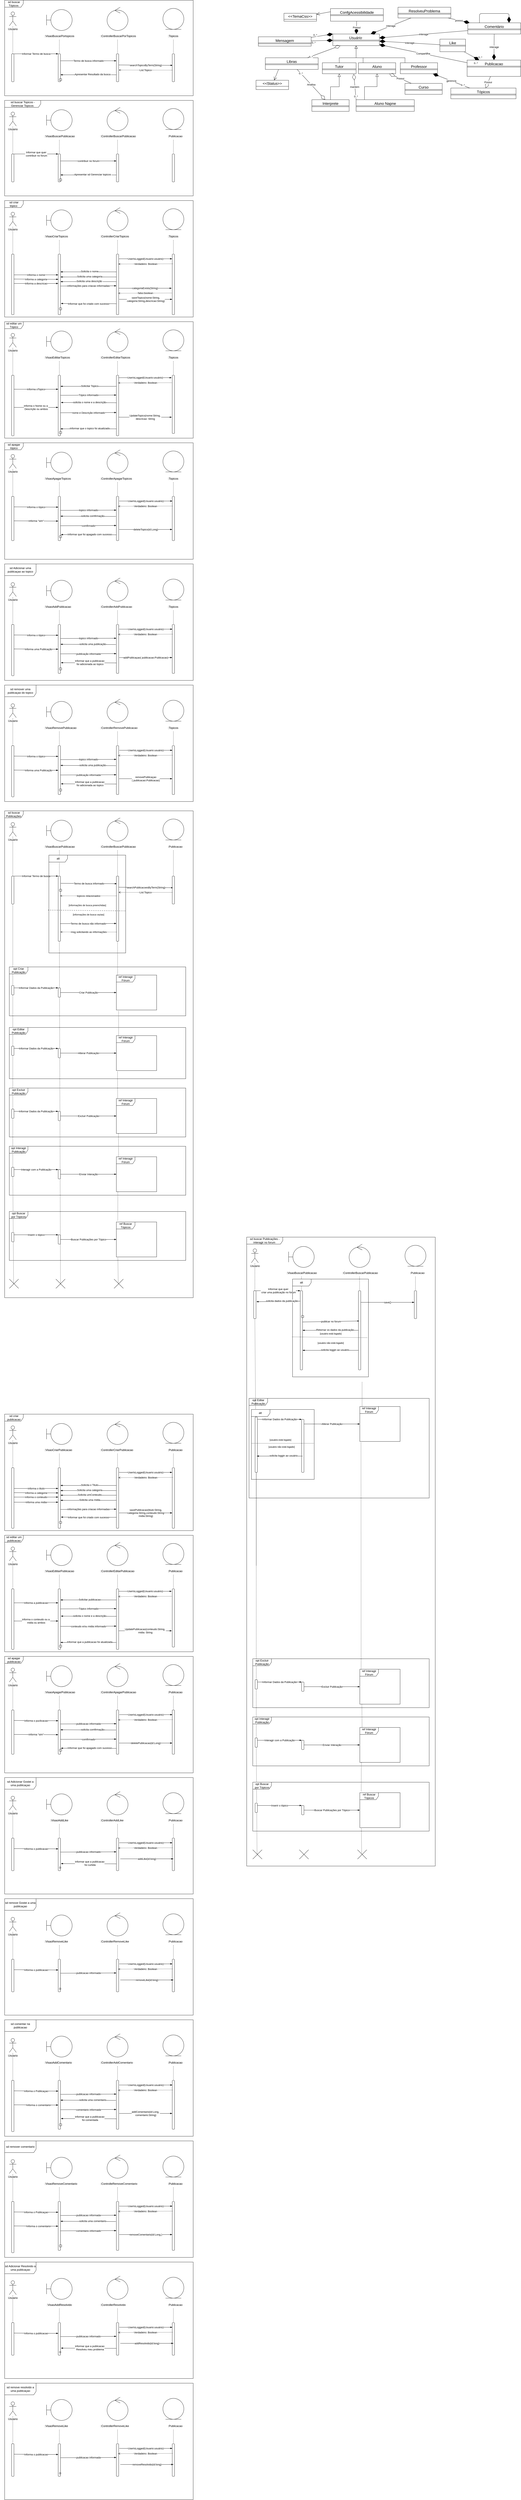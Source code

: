 <mxfile version="24.8.6">
  <diagram name="Page-1" id="2YBvvXClWsGukQMizWep">
    <mxGraphModel dx="1831" dy="1956" grid="1" gridSize="10" guides="1" tooltips="1" connect="1" arrows="1" fold="1" page="1" pageScale="1" pageWidth="850" pageHeight="1100" math="0" shadow="0">
      <root>
        <mxCell id="0" />
        <mxCell id="1" parent="0" />
        <mxCell id="v2YmFkQRssUCsDMjeEVq-478" value="" style="group" parent="1" vertex="1" connectable="0">
          <mxGeometry x="40" y="-1090" width="810" height="410" as="geometry" />
        </mxCell>
        <mxCell id="6QpkDJ1TD6LMfNOBawCc-2" value="Usuario" style="shape=umlActor;verticalLabelPosition=bottom;verticalAlign=top;html=1;" parent="v2YmFkQRssUCsDMjeEVq-478" vertex="1">
          <mxGeometry x="20" y="50" width="30" height="60" as="geometry" />
        </mxCell>
        <mxCell id="6QpkDJ1TD6LMfNOBawCc-11" value="" style="group" parent="v2YmFkQRssUCsDMjeEVq-478" vertex="1" connectable="0">
          <mxGeometry x="170" y="40" width="130" height="130" as="geometry" />
        </mxCell>
        <mxCell id="6QpkDJ1TD6LMfNOBawCc-3" value="" style="shape=umlBoundary;whiteSpace=wrap;html=1;" parent="6QpkDJ1TD6LMfNOBawCc-11" vertex="1">
          <mxGeometry x="10" width="110" height="90" as="geometry" />
        </mxCell>
        <mxCell id="6QpkDJ1TD6LMfNOBawCc-7" value="&lt;span style=&quot;color: rgb(0, 0, 0); font-family: Helvetica; font-size: 12px; font-style: normal; font-variant-ligatures: normal; font-variant-caps: normal; font-weight: 400; letter-spacing: normal; orphans: 2; text-align: center; text-indent: 0px; text-transform: none; widows: 2; word-spacing: 0px; -webkit-text-stroke-width: 0px; white-space: normal; background-color: rgb(251, 251, 251); text-decoration-thickness: initial; text-decoration-style: initial; text-decoration-color: initial; display: inline !important; float: none;&quot;&gt;:VisaoBuscarPortopicos&lt;/span&gt;" style="text;whiteSpace=wrap;html=1;" parent="6QpkDJ1TD6LMfNOBawCc-11" vertex="1">
          <mxGeometry y="100" width="130" height="30" as="geometry" />
        </mxCell>
        <mxCell id="6QpkDJ1TD6LMfNOBawCc-12" value="" style="group" parent="v2YmFkQRssUCsDMjeEVq-478" vertex="1" connectable="0">
          <mxGeometry x="410" y="30" width="150" height="140" as="geometry" />
        </mxCell>
        <mxCell id="6QpkDJ1TD6LMfNOBawCc-6" value="&lt;span style=&quot;color: rgb(0, 0, 0); font-family: Helvetica; font-size: 12px; font-style: normal; font-variant-ligatures: normal; font-variant-caps: normal; font-weight: 400; letter-spacing: normal; orphans: 2; text-align: center; text-indent: 0px; text-transform: none; widows: 2; word-spacing: 0px; -webkit-text-stroke-width: 0px; white-space: normal; background-color: rgb(251, 251, 251); text-decoration-thickness: initial; text-decoration-style: initial; text-decoration-color: initial; display: inline !important; float: none;&quot;&gt;:ControllerBuscarPorTopicos&lt;/span&gt;" style="text;whiteSpace=wrap;html=1;" parent="6QpkDJ1TD6LMfNOBawCc-12" vertex="1">
          <mxGeometry y="110" width="150" height="30" as="geometry" />
        </mxCell>
        <mxCell id="6QpkDJ1TD6LMfNOBawCc-4" value="" style="ellipse;shape=umlControl;whiteSpace=wrap;html=1;" parent="6QpkDJ1TD6LMfNOBawCc-12" vertex="1">
          <mxGeometry x="30" width="90" height="100" as="geometry" />
        </mxCell>
        <mxCell id="6QpkDJ1TD6LMfNOBawCc-13" value="" style="group" parent="v2YmFkQRssUCsDMjeEVq-478" vertex="1" connectable="0">
          <mxGeometry x="680" y="35" width="90" height="135" as="geometry" />
        </mxCell>
        <mxCell id="6QpkDJ1TD6LMfNOBawCc-10" value="&lt;span style=&quot;color: rgb(0, 0, 0); font-family: Helvetica; font-size: 12px; font-style: normal; font-variant-ligatures: normal; font-variant-caps: normal; font-weight: 400; letter-spacing: normal; orphans: 2; text-align: center; text-indent: 0px; text-transform: none; widows: 2; word-spacing: 0px; -webkit-text-stroke-width: 0px; white-space: normal; background-color: rgb(251, 251, 251); text-decoration-thickness: initial; text-decoration-style: initial; text-decoration-color: initial; display: inline !important; float: none;&quot;&gt;:Topicos&lt;/span&gt;" style="text;whiteSpace=wrap;html=1;" parent="6QpkDJ1TD6LMfNOBawCc-13" vertex="1">
          <mxGeometry x="20" y="105" width="50" height="30" as="geometry" />
        </mxCell>
        <mxCell id="6QpkDJ1TD6LMfNOBawCc-5" value="" style="ellipse;shape=umlEntity;whiteSpace=wrap;html=1;" parent="6QpkDJ1TD6LMfNOBawCc-13" vertex="1">
          <mxGeometry width="90" height="90" as="geometry" />
        </mxCell>
        <mxCell id="6QpkDJ1TD6LMfNOBawCc-16" style="rounded=0;orthogonalLoop=1;jettySize=auto;html=1;dashed=1;endArrow=none;endFill=0;" parent="v2YmFkQRssUCsDMjeEVq-478" source="6QpkDJ1TD6LMfNOBawCc-31" target="6QpkDJ1TD6LMfNOBawCc-2" edge="1">
          <mxGeometry relative="1" as="geometry">
            <mxPoint x="35" y="230" as="sourcePoint" />
          </mxGeometry>
        </mxCell>
        <mxCell id="6QpkDJ1TD6LMfNOBawCc-21" style="rounded=0;orthogonalLoop=1;jettySize=auto;html=1;dashed=1;endArrow=none;endFill=0;" parent="v2YmFkQRssUCsDMjeEVq-478" source="6QpkDJ1TD6LMfNOBawCc-7" target="6QpkDJ1TD6LMfNOBawCc-30" edge="1">
          <mxGeometry relative="1" as="geometry">
            <mxPoint x="235" y="230" as="targetPoint" />
          </mxGeometry>
        </mxCell>
        <mxCell id="6QpkDJ1TD6LMfNOBawCc-22" style="rounded=0;orthogonalLoop=1;jettySize=auto;html=1;endArrow=none;endFill=0;dashed=1;" parent="v2YmFkQRssUCsDMjeEVq-478" source="6QpkDJ1TD6LMfNOBawCc-6" target="6QpkDJ1TD6LMfNOBawCc-29" edge="1">
          <mxGeometry relative="1" as="geometry">
            <mxPoint x="485" y="230" as="targetPoint" />
          </mxGeometry>
        </mxCell>
        <mxCell id="6QpkDJ1TD6LMfNOBawCc-23" style="rounded=0;orthogonalLoop=1;jettySize=auto;html=1;endArrow=none;endFill=0;dashed=1;" parent="v2YmFkQRssUCsDMjeEVq-478" source="6QpkDJ1TD6LMfNOBawCc-10" target="6QpkDJ1TD6LMfNOBawCc-28" edge="1">
          <mxGeometry relative="1" as="geometry">
            <mxPoint x="724.83" y="170" as="sourcePoint" />
            <mxPoint x="725" y="230" as="targetPoint" />
          </mxGeometry>
        </mxCell>
        <mxCell id="6QpkDJ1TD6LMfNOBawCc-24" value="Informar Termo de busca" style="rounded=0;orthogonalLoop=1;jettySize=auto;html=1;exitX=0;exitY=0;exitDx=0;exitDy=0;entryX=0;entryY=1;entryDx=0;entryDy=0;endArrow=blockThin;endFill=1;" parent="v2YmFkQRssUCsDMjeEVq-478" source="6QpkDJ1TD6LMfNOBawCc-31" target="6QpkDJ1TD6LMfNOBawCc-30" edge="1">
          <mxGeometry relative="1" as="geometry">
            <mxPoint x="40" y="235" as="sourcePoint" />
            <mxPoint x="230" y="235" as="targetPoint" />
          </mxGeometry>
        </mxCell>
        <mxCell id="6QpkDJ1TD6LMfNOBawCc-26" value="Termo de busca informado" style="rounded=0;orthogonalLoop=1;jettySize=auto;html=1;endArrow=blockThin;endFill=1;entryX=0.25;entryY=1;entryDx=0;entryDy=0;exitX=0.25;exitY=0;exitDx=0;exitDy=0;" parent="v2YmFkQRssUCsDMjeEVq-478" source="6QpkDJ1TD6LMfNOBawCc-30" target="6QpkDJ1TD6LMfNOBawCc-29" edge="1">
          <mxGeometry relative="1" as="geometry">
            <mxPoint x="240" y="270" as="sourcePoint" />
            <mxPoint x="480" y="270" as="targetPoint" />
          </mxGeometry>
        </mxCell>
        <mxCell id="6QpkDJ1TD6LMfNOBawCc-27" value="searchTopicoByTerm(String)" style="rounded=0;orthogonalLoop=1;jettySize=auto;html=1;endArrow=blockThin;endFill=1;exitX=0.399;exitY=0.021;exitDx=0;exitDy=0;entryX=0.413;entryY=0.83;entryDx=0;entryDy=0;exitPerimeter=0;entryPerimeter=0;" parent="v2YmFkQRssUCsDMjeEVq-478" source="6QpkDJ1TD6LMfNOBawCc-29" target="6QpkDJ1TD6LMfNOBawCc-28" edge="1">
          <mxGeometry x="-0.001" relative="1" as="geometry">
            <mxPoint x="490" y="305" as="sourcePoint" />
            <mxPoint x="720" y="305" as="targetPoint" />
            <mxPoint as="offset" />
          </mxGeometry>
        </mxCell>
        <mxCell id="6QpkDJ1TD6LMfNOBawCc-32" value="List:Topico" style="rounded=0;orthogonalLoop=1;jettySize=auto;html=1;exitX=0.584;exitY=1.053;exitDx=0;exitDy=0;endArrow=open;endFill=0;dashed=1;exitPerimeter=0;entryX=0.581;entryY=-0.094;entryDx=0;entryDy=0;entryPerimeter=0;" parent="v2YmFkQRssUCsDMjeEVq-478" source="6QpkDJ1TD6LMfNOBawCc-28" target="6QpkDJ1TD6LMfNOBawCc-29" edge="1">
          <mxGeometry x="-0.001" relative="1" as="geometry">
            <mxPoint x="490" y="300" as="targetPoint" />
            <mxPoint as="offset" />
          </mxGeometry>
        </mxCell>
        <mxCell id="6QpkDJ1TD6LMfNOBawCc-28" value="" style="rounded=1;whiteSpace=wrap;html=1;direction=south;arcSize=30;" parent="v2YmFkQRssUCsDMjeEVq-478" vertex="1">
          <mxGeometry x="720" y="230" width="10" height="120" as="geometry" />
        </mxCell>
        <mxCell id="6QpkDJ1TD6LMfNOBawCc-34" style="rounded=0;orthogonalLoop=1;jettySize=auto;html=1;exitX=0.75;exitY=1;exitDx=0;exitDy=0;endArrow=blockThin;endFill=1;entryX=0.75;entryY=0;entryDx=0;entryDy=0;" parent="v2YmFkQRssUCsDMjeEVq-478" source="6QpkDJ1TD6LMfNOBawCc-29" target="6QpkDJ1TD6LMfNOBawCc-30" edge="1">
          <mxGeometry relative="1" as="geometry">
            <mxPoint x="240" y="329" as="targetPoint" />
          </mxGeometry>
        </mxCell>
        <mxCell id="6QpkDJ1TD6LMfNOBawCc-35" value="Apresentar Resultado da busca&amp;nbsp;" style="edgeLabel;html=1;align=center;verticalAlign=middle;resizable=0;points=[];" parent="6QpkDJ1TD6LMfNOBawCc-34" vertex="1" connectable="0">
          <mxGeometry x="-0.158" y="-2" relative="1" as="geometry">
            <mxPoint as="offset" />
          </mxGeometry>
        </mxCell>
        <mxCell id="6QpkDJ1TD6LMfNOBawCc-29" value="" style="rounded=1;whiteSpace=wrap;html=1;direction=south;arcSize=30;" parent="v2YmFkQRssUCsDMjeEVq-478" vertex="1">
          <mxGeometry x="480" y="230" width="10" height="120" as="geometry" />
        </mxCell>
        <mxCell id="6QpkDJ1TD6LMfNOBawCc-30" value="" style="rounded=1;whiteSpace=wrap;html=1;direction=south;arcSize=30;" parent="v2YmFkQRssUCsDMjeEVq-478" vertex="1">
          <mxGeometry x="230" y="230" width="10" height="120" as="geometry" />
        </mxCell>
        <mxCell id="6QpkDJ1TD6LMfNOBawCc-31" value="" style="rounded=1;whiteSpace=wrap;html=1;direction=south;arcSize=26;imageHeight=30;" parent="v2YmFkQRssUCsDMjeEVq-478" vertex="1">
          <mxGeometry x="30" y="230" width="10" height="120" as="geometry" />
        </mxCell>
        <mxCell id="6QpkDJ1TD6LMfNOBawCc-37" value="sd buscar Tópicos&amp;nbsp;" style="shape=umlFrame;whiteSpace=wrap;html=1;pointerEvents=0;width=80;height=30;" parent="v2YmFkQRssUCsDMjeEVq-478" vertex="1">
          <mxGeometry width="810" height="410" as="geometry" />
        </mxCell>
        <mxCell id="6QpkDJ1TD6LMfNOBawCc-39" value="" style="whiteSpace=wrap;html=1;aspect=fixed;arcSize=30;rounded=1;fillStyle=solid;fillColor=none;gradientColor=default;" parent="v2YmFkQRssUCsDMjeEVq-478" vertex="1">
          <mxGeometry x="235" y="336" width="10" height="10" as="geometry" />
        </mxCell>
        <mxCell id="v2YmFkQRssUCsDMjeEVq-479" value="" style="group" parent="1" vertex="1" connectable="0">
          <mxGeometry x="40" y="-660" width="810" height="410" as="geometry" />
        </mxCell>
        <mxCell id="v2YmFkQRssUCsDMjeEVq-454" value="Usuario" style="shape=umlActor;verticalLabelPosition=bottom;verticalAlign=top;html=1;" parent="v2YmFkQRssUCsDMjeEVq-479" vertex="1">
          <mxGeometry x="20" y="50" width="30" height="60" as="geometry" />
        </mxCell>
        <mxCell id="v2YmFkQRssUCsDMjeEVq-455" value="" style="group" parent="v2YmFkQRssUCsDMjeEVq-479" vertex="1" connectable="0">
          <mxGeometry x="170" y="40" width="130" height="130" as="geometry" />
        </mxCell>
        <mxCell id="v2YmFkQRssUCsDMjeEVq-456" value="" style="shape=umlBoundary;whiteSpace=wrap;html=1;" parent="v2YmFkQRssUCsDMjeEVq-455" vertex="1">
          <mxGeometry x="10" width="110" height="90" as="geometry" />
        </mxCell>
        <mxCell id="v2YmFkQRssUCsDMjeEVq-457" value="&lt;span style=&quot;color: rgb(0, 0, 0); font-family: Helvetica; font-size: 12px; font-style: normal; font-variant-ligatures: normal; font-variant-caps: normal; font-weight: 400; letter-spacing: normal; orphans: 2; text-align: center; text-indent: 0px; text-transform: none; widows: 2; word-spacing: 0px; -webkit-text-stroke-width: 0px; white-space: normal; background-color: rgb(251, 251, 251); text-decoration-thickness: initial; text-decoration-style: initial; text-decoration-color: initial; display: inline !important; float: none;&quot;&gt;:VisaoBuscarPublicacao&lt;/span&gt;" style="text;whiteSpace=wrap;html=1;" parent="v2YmFkQRssUCsDMjeEVq-455" vertex="1">
          <mxGeometry y="100" width="130" height="30" as="geometry" />
        </mxCell>
        <mxCell id="v2YmFkQRssUCsDMjeEVq-458" value="" style="group" parent="v2YmFkQRssUCsDMjeEVq-479" vertex="1" connectable="0">
          <mxGeometry x="410" y="30" width="150" height="140" as="geometry" />
        </mxCell>
        <mxCell id="v2YmFkQRssUCsDMjeEVq-459" value="&lt;span style=&quot;color: rgb(0, 0, 0); font-family: Helvetica; font-size: 12px; font-style: normal; font-variant-ligatures: normal; font-variant-caps: normal; font-weight: 400; letter-spacing: normal; orphans: 2; text-align: center; text-indent: 0px; text-transform: none; widows: 2; word-spacing: 0px; -webkit-text-stroke-width: 0px; white-space: normal; background-color: rgb(251, 251, 251); text-decoration-thickness: initial; text-decoration-style: initial; text-decoration-color: initial; display: inline !important; float: none;&quot;&gt;:ControllerBuscarPublicacao&lt;/span&gt;" style="text;whiteSpace=wrap;html=1;" parent="v2YmFkQRssUCsDMjeEVq-458" vertex="1">
          <mxGeometry y="110" width="150" height="30" as="geometry" />
        </mxCell>
        <mxCell id="v2YmFkQRssUCsDMjeEVq-460" value="" style="ellipse;shape=umlControl;whiteSpace=wrap;html=1;" parent="v2YmFkQRssUCsDMjeEVq-458" vertex="1">
          <mxGeometry x="30" width="90" height="100" as="geometry" />
        </mxCell>
        <mxCell id="v2YmFkQRssUCsDMjeEVq-461" value="" style="group" parent="v2YmFkQRssUCsDMjeEVq-479" vertex="1" connectable="0">
          <mxGeometry x="680" y="35" width="90" height="135" as="geometry" />
        </mxCell>
        <mxCell id="v2YmFkQRssUCsDMjeEVq-462" value="&lt;div style=&quot;text-align: center;&quot;&gt;&lt;span style=&quot;background-color: initial;&quot;&gt;:Publicacao&lt;/span&gt;&lt;/div&gt;" style="text;whiteSpace=wrap;html=1;" parent="v2YmFkQRssUCsDMjeEVq-461" vertex="1">
          <mxGeometry x="20" y="105" width="50" height="30" as="geometry" />
        </mxCell>
        <mxCell id="v2YmFkQRssUCsDMjeEVq-463" value="" style="ellipse;shape=umlEntity;whiteSpace=wrap;html=1;" parent="v2YmFkQRssUCsDMjeEVq-461" vertex="1">
          <mxGeometry width="90" height="90" as="geometry" />
        </mxCell>
        <mxCell id="v2YmFkQRssUCsDMjeEVq-464" style="rounded=0;orthogonalLoop=1;jettySize=auto;html=1;dashed=1;endArrow=none;endFill=0;" parent="v2YmFkQRssUCsDMjeEVq-479" source="v2YmFkQRssUCsDMjeEVq-475" target="v2YmFkQRssUCsDMjeEVq-454" edge="1">
          <mxGeometry relative="1" as="geometry">
            <mxPoint x="35" y="230" as="sourcePoint" />
          </mxGeometry>
        </mxCell>
        <mxCell id="v2YmFkQRssUCsDMjeEVq-465" style="rounded=0;orthogonalLoop=1;jettySize=auto;html=1;dashed=1;endArrow=none;endFill=0;" parent="v2YmFkQRssUCsDMjeEVq-479" source="v2YmFkQRssUCsDMjeEVq-457" target="v2YmFkQRssUCsDMjeEVq-474" edge="1">
          <mxGeometry relative="1" as="geometry">
            <mxPoint x="235" y="230" as="targetPoint" />
          </mxGeometry>
        </mxCell>
        <mxCell id="v2YmFkQRssUCsDMjeEVq-466" style="rounded=0;orthogonalLoop=1;jettySize=auto;html=1;endArrow=none;endFill=0;dashed=1;" parent="v2YmFkQRssUCsDMjeEVq-479" source="v2YmFkQRssUCsDMjeEVq-459" target="v2YmFkQRssUCsDMjeEVq-473" edge="1">
          <mxGeometry relative="1" as="geometry">
            <mxPoint x="485" y="230" as="targetPoint" />
          </mxGeometry>
        </mxCell>
        <mxCell id="v2YmFkQRssUCsDMjeEVq-467" style="rounded=0;orthogonalLoop=1;jettySize=auto;html=1;endArrow=none;endFill=0;dashed=1;" parent="v2YmFkQRssUCsDMjeEVq-479" source="v2YmFkQRssUCsDMjeEVq-462" target="v2YmFkQRssUCsDMjeEVq-470" edge="1">
          <mxGeometry relative="1" as="geometry">
            <mxPoint x="724.83" y="170" as="sourcePoint" />
            <mxPoint x="725" y="230" as="targetPoint" />
          </mxGeometry>
        </mxCell>
        <mxCell id="v2YmFkQRssUCsDMjeEVq-468" value="Informar que quer&lt;div&gt;&amp;nbsp;contribuir no forum&lt;/div&gt;" style="rounded=0;orthogonalLoop=1;jettySize=auto;html=1;exitX=0;exitY=0;exitDx=0;exitDy=0;entryX=0;entryY=1;entryDx=0;entryDy=0;endArrow=blockThin;endFill=1;" parent="v2YmFkQRssUCsDMjeEVq-479" source="v2YmFkQRssUCsDMjeEVq-475" target="v2YmFkQRssUCsDMjeEVq-474" edge="1">
          <mxGeometry relative="1" as="geometry">
            <mxPoint x="40" y="235" as="sourcePoint" />
            <mxPoint x="230" y="235" as="targetPoint" />
          </mxGeometry>
        </mxCell>
        <mxCell id="v2YmFkQRssUCsDMjeEVq-469" value="contribuir no forum" style="rounded=0;orthogonalLoop=1;jettySize=auto;html=1;endArrow=blockThin;endFill=1;entryX=0.25;entryY=1;entryDx=0;entryDy=0;exitX=0.25;exitY=0;exitDx=0;exitDy=0;" parent="v2YmFkQRssUCsDMjeEVq-479" source="v2YmFkQRssUCsDMjeEVq-474" target="v2YmFkQRssUCsDMjeEVq-473" edge="1">
          <mxGeometry relative="1" as="geometry">
            <mxPoint x="240" y="270" as="sourcePoint" />
            <mxPoint x="480" y="270" as="targetPoint" />
          </mxGeometry>
        </mxCell>
        <mxCell id="v2YmFkQRssUCsDMjeEVq-470" value="" style="rounded=1;whiteSpace=wrap;html=1;direction=south;arcSize=30;" parent="v2YmFkQRssUCsDMjeEVq-479" vertex="1">
          <mxGeometry x="720" y="230" width="10" height="120" as="geometry" />
        </mxCell>
        <mxCell id="v2YmFkQRssUCsDMjeEVq-471" style="rounded=0;orthogonalLoop=1;jettySize=auto;html=1;exitX=0.75;exitY=1;exitDx=0;exitDy=0;endArrow=blockThin;endFill=1;entryX=0.75;entryY=0;entryDx=0;entryDy=0;" parent="v2YmFkQRssUCsDMjeEVq-479" source="v2YmFkQRssUCsDMjeEVq-473" target="v2YmFkQRssUCsDMjeEVq-474" edge="1">
          <mxGeometry relative="1" as="geometry">
            <mxPoint x="240" y="329" as="targetPoint" />
          </mxGeometry>
        </mxCell>
        <mxCell id="v2YmFkQRssUCsDMjeEVq-472" value="Apresentar sd Gerenciar topicos&amp;nbsp;" style="edgeLabel;html=1;align=center;verticalAlign=middle;resizable=0;points=[];" parent="v2YmFkQRssUCsDMjeEVq-471" vertex="1" connectable="0">
          <mxGeometry x="-0.158" y="-2" relative="1" as="geometry">
            <mxPoint as="offset" />
          </mxGeometry>
        </mxCell>
        <mxCell id="v2YmFkQRssUCsDMjeEVq-473" value="" style="rounded=1;whiteSpace=wrap;html=1;direction=south;arcSize=30;" parent="v2YmFkQRssUCsDMjeEVq-479" vertex="1">
          <mxGeometry x="480" y="230" width="10" height="120" as="geometry" />
        </mxCell>
        <mxCell id="v2YmFkQRssUCsDMjeEVq-474" value="" style="rounded=1;whiteSpace=wrap;html=1;direction=south;arcSize=30;" parent="v2YmFkQRssUCsDMjeEVq-479" vertex="1">
          <mxGeometry x="230" y="230" width="10" height="120" as="geometry" />
        </mxCell>
        <mxCell id="v2YmFkQRssUCsDMjeEVq-475" value="" style="rounded=1;whiteSpace=wrap;html=1;direction=south;arcSize=26;imageHeight=30;" parent="v2YmFkQRssUCsDMjeEVq-479" vertex="1">
          <mxGeometry x="30" y="230" width="10" height="120" as="geometry" />
        </mxCell>
        <mxCell id="v2YmFkQRssUCsDMjeEVq-476" value="sd buscar Topicos - Gerenciar Topicos&amp;nbsp;" style="shape=umlFrame;whiteSpace=wrap;html=1;pointerEvents=0;width=155;height=30;" parent="v2YmFkQRssUCsDMjeEVq-479" vertex="1">
          <mxGeometry width="810" height="410" as="geometry" />
        </mxCell>
        <mxCell id="v2YmFkQRssUCsDMjeEVq-477" value="" style="whiteSpace=wrap;html=1;aspect=fixed;arcSize=30;rounded=1;fillStyle=solid;fillColor=none;gradientColor=default;" parent="v2YmFkQRssUCsDMjeEVq-479" vertex="1">
          <mxGeometry x="235" y="336" width="10" height="10" as="geometry" />
        </mxCell>
        <mxCell id="v2YmFkQRssUCsDMjeEVq-480" value="" style="group" parent="1" vertex="1" connectable="0">
          <mxGeometry x="40" y="-230" width="810" height="500" as="geometry" />
        </mxCell>
        <mxCell id="6QpkDJ1TD6LMfNOBawCc-41" value="Usuario" style="shape=umlActor;verticalLabelPosition=bottom;verticalAlign=top;html=1;" parent="v2YmFkQRssUCsDMjeEVq-480" vertex="1">
          <mxGeometry x="20" y="50" width="30" height="60" as="geometry" />
        </mxCell>
        <mxCell id="6QpkDJ1TD6LMfNOBawCc-42" value="" style="group" parent="v2YmFkQRssUCsDMjeEVq-480" vertex="1" connectable="0">
          <mxGeometry x="170" y="40" width="130" height="130" as="geometry" />
        </mxCell>
        <mxCell id="6QpkDJ1TD6LMfNOBawCc-43" value="" style="shape=umlBoundary;whiteSpace=wrap;html=1;" parent="6QpkDJ1TD6LMfNOBawCc-42" vertex="1">
          <mxGeometry x="10" width="110" height="90" as="geometry" />
        </mxCell>
        <mxCell id="6QpkDJ1TD6LMfNOBawCc-44" value="&lt;span style=&quot;color: rgb(0, 0, 0); font-family: Helvetica; font-size: 12px; font-style: normal; font-variant-ligatures: normal; font-variant-caps: normal; font-weight: 400; letter-spacing: normal; orphans: 2; text-align: center; text-indent: 0px; text-transform: none; widows: 2; word-spacing: 0px; -webkit-text-stroke-width: 0px; white-space: normal; background-color: rgb(251, 251, 251); text-decoration-thickness: initial; text-decoration-style: initial; text-decoration-color: initial; display: inline !important; float: none;&quot;&gt;:VisaoCriarTopicos&lt;/span&gt;" style="text;whiteSpace=wrap;html=1;" parent="6QpkDJ1TD6LMfNOBawCc-42" vertex="1">
          <mxGeometry y="100" width="130" height="30" as="geometry" />
        </mxCell>
        <mxCell id="6QpkDJ1TD6LMfNOBawCc-45" value="" style="group" parent="v2YmFkQRssUCsDMjeEVq-480" vertex="1" connectable="0">
          <mxGeometry x="410" y="30" width="150" height="140" as="geometry" />
        </mxCell>
        <mxCell id="6QpkDJ1TD6LMfNOBawCc-46" value="&lt;span style=&quot;color: rgb(0, 0, 0); font-family: Helvetica; font-size: 12px; font-style: normal; font-variant-ligatures: normal; font-variant-caps: normal; font-weight: 400; letter-spacing: normal; orphans: 2; text-align: center; text-indent: 0px; text-transform: none; widows: 2; word-spacing: 0px; -webkit-text-stroke-width: 0px; white-space: normal; background-color: rgb(251, 251, 251); text-decoration-thickness: initial; text-decoration-style: initial; text-decoration-color: initial; display: inline !important; float: none;&quot;&gt;:ControllerCriarTopicos&lt;/span&gt;" style="text;whiteSpace=wrap;html=1;" parent="6QpkDJ1TD6LMfNOBawCc-45" vertex="1">
          <mxGeometry y="110" width="150" height="30" as="geometry" />
        </mxCell>
        <mxCell id="6QpkDJ1TD6LMfNOBawCc-47" value="" style="ellipse;shape=umlControl;whiteSpace=wrap;html=1;" parent="6QpkDJ1TD6LMfNOBawCc-45" vertex="1">
          <mxGeometry x="30" width="90" height="100" as="geometry" />
        </mxCell>
        <mxCell id="6QpkDJ1TD6LMfNOBawCc-48" value="" style="group" parent="v2YmFkQRssUCsDMjeEVq-480" vertex="1" connectable="0">
          <mxGeometry x="680" y="35" width="90" height="135" as="geometry" />
        </mxCell>
        <mxCell id="6QpkDJ1TD6LMfNOBawCc-49" value="&lt;span style=&quot;color: rgb(0, 0, 0); font-family: Helvetica; font-size: 12px; font-style: normal; font-variant-ligatures: normal; font-variant-caps: normal; font-weight: 400; letter-spacing: normal; orphans: 2; text-align: center; text-indent: 0px; text-transform: none; widows: 2; word-spacing: 0px; -webkit-text-stroke-width: 0px; white-space: normal; background-color: rgb(251, 251, 251); text-decoration-thickness: initial; text-decoration-style: initial; text-decoration-color: initial; display: inline !important; float: none;&quot;&gt;:Topicos&lt;/span&gt;" style="text;whiteSpace=wrap;html=1;" parent="6QpkDJ1TD6LMfNOBawCc-48" vertex="1">
          <mxGeometry x="20" y="105" width="50" height="30" as="geometry" />
        </mxCell>
        <mxCell id="6QpkDJ1TD6LMfNOBawCc-50" value="" style="ellipse;shape=umlEntity;whiteSpace=wrap;html=1;" parent="6QpkDJ1TD6LMfNOBawCc-48" vertex="1">
          <mxGeometry width="90" height="90" as="geometry" />
        </mxCell>
        <mxCell id="6QpkDJ1TD6LMfNOBawCc-51" style="rounded=0;orthogonalLoop=1;jettySize=auto;html=1;dashed=1;endArrow=none;endFill=0;" parent="v2YmFkQRssUCsDMjeEVq-480" source="6QpkDJ1TD6LMfNOBawCc-64" target="6QpkDJ1TD6LMfNOBawCc-41" edge="1">
          <mxGeometry relative="1" as="geometry">
            <mxPoint x="35" y="230" as="sourcePoint" />
          </mxGeometry>
        </mxCell>
        <mxCell id="6QpkDJ1TD6LMfNOBawCc-52" style="rounded=0;orthogonalLoop=1;jettySize=auto;html=1;dashed=1;endArrow=none;endFill=0;" parent="v2YmFkQRssUCsDMjeEVq-480" source="6QpkDJ1TD6LMfNOBawCc-44" target="6QpkDJ1TD6LMfNOBawCc-63" edge="1">
          <mxGeometry relative="1" as="geometry">
            <mxPoint x="235" y="230" as="targetPoint" />
          </mxGeometry>
        </mxCell>
        <mxCell id="6QpkDJ1TD6LMfNOBawCc-53" style="rounded=0;orthogonalLoop=1;jettySize=auto;html=1;endArrow=none;endFill=0;dashed=1;" parent="v2YmFkQRssUCsDMjeEVq-480" source="6QpkDJ1TD6LMfNOBawCc-46" target="6QpkDJ1TD6LMfNOBawCc-62" edge="1">
          <mxGeometry relative="1" as="geometry">
            <mxPoint x="485" y="230" as="targetPoint" />
          </mxGeometry>
        </mxCell>
        <mxCell id="6QpkDJ1TD6LMfNOBawCc-54" style="rounded=0;orthogonalLoop=1;jettySize=auto;html=1;endArrow=none;endFill=0;dashed=1;" parent="v2YmFkQRssUCsDMjeEVq-480" source="6QpkDJ1TD6LMfNOBawCc-49" target="6QpkDJ1TD6LMfNOBawCc-59" edge="1">
          <mxGeometry relative="1" as="geometry">
            <mxPoint x="724.83" y="170" as="sourcePoint" />
            <mxPoint x="725" y="230" as="targetPoint" />
          </mxGeometry>
        </mxCell>
        <mxCell id="6QpkDJ1TD6LMfNOBawCc-55" value="informa o nome" style="rounded=0;orthogonalLoop=1;jettySize=auto;html=1;exitX=0;exitY=0;exitDx=0;exitDy=0;entryX=0;entryY=1;entryDx=0;entryDy=0;endArrow=blockThin;endFill=1;" parent="v2YmFkQRssUCsDMjeEVq-480" edge="1">
          <mxGeometry relative="1" as="geometry">
            <mxPoint x="40" y="319" as="sourcePoint" />
            <mxPoint x="230" y="319.0" as="targetPoint" />
            <mxPoint as="offset" />
          </mxGeometry>
        </mxCell>
        <mxCell id="6QpkDJ1TD6LMfNOBawCc-56" value="informações para criacao informadas" style="rounded=0;orthogonalLoop=1;jettySize=auto;html=1;endArrow=blockThin;endFill=1;entryX=0.363;entryY=1.014;entryDx=0;entryDy=0;entryPerimeter=0;" parent="v2YmFkQRssUCsDMjeEVq-480" edge="1">
          <mxGeometry relative="1" as="geometry">
            <mxPoint x="240" y="367" as="sourcePoint" />
            <mxPoint x="479.86" y="365.97" as="targetPoint" />
          </mxGeometry>
        </mxCell>
        <mxCell id="6QpkDJ1TD6LMfNOBawCc-57" value="categoriaExists(String)" style="rounded=0;orthogonalLoop=1;jettySize=auto;html=1;endArrow=blockThin;endFill=1;exitX=0.418;exitY=0.062;exitDx=0;exitDy=0;entryX=0.418;entryY=1.252;entryDx=0;entryDy=0;exitPerimeter=0;entryPerimeter=0;" parent="v2YmFkQRssUCsDMjeEVq-480" edge="1">
          <mxGeometry x="-0.001" relative="1" as="geometry">
            <mxPoint x="489.38" y="376.42" as="sourcePoint" />
            <mxPoint x="717.48" y="376.42" as="targetPoint" />
            <mxPoint as="offset" />
          </mxGeometry>
        </mxCell>
        <mxCell id="6QpkDJ1TD6LMfNOBawCc-58" value="falso:boolean" style="rounded=0;orthogonalLoop=1;jettySize=auto;html=1;exitX=0.526;exitY=0.824;exitDx=0;exitDy=0;endArrow=open;endFill=0;dashed=1;exitPerimeter=0;entryX=0.531;entryY=0.205;entryDx=0;entryDy=0;entryPerimeter=0;" parent="v2YmFkQRssUCsDMjeEVq-480" edge="1">
          <mxGeometry x="-0.001" relative="1" as="geometry">
            <mxPoint x="487.95" y="397.89" as="targetPoint" />
            <mxPoint as="offset" />
            <mxPoint x="721.76" y="396.94" as="sourcePoint" />
          </mxGeometry>
        </mxCell>
        <mxCell id="6QpkDJ1TD6LMfNOBawCc-59" value="" style="rounded=1;whiteSpace=wrap;html=1;direction=south;arcSize=30;" parent="v2YmFkQRssUCsDMjeEVq-480" vertex="1">
          <mxGeometry x="720" y="230" width="10" height="260" as="geometry" />
        </mxCell>
        <mxCell id="6QpkDJ1TD6LMfNOBawCc-60" style="rounded=0;orthogonalLoop=1;jettySize=auto;html=1;exitX=0.789;exitY=1.014;exitDx=0;exitDy=0;endArrow=blockThin;endFill=1;entryX=0.784;entryY=-0.176;entryDx=0;entryDy=0;exitPerimeter=0;entryPerimeter=0;" parent="v2YmFkQRssUCsDMjeEVq-480" edge="1">
          <mxGeometry relative="1" as="geometry">
            <mxPoint x="241.76" y="441.96" as="targetPoint" />
            <mxPoint x="479.86" y="442.91" as="sourcePoint" />
          </mxGeometry>
        </mxCell>
        <mxCell id="6QpkDJ1TD6LMfNOBawCc-61" value="Informar que foi criado com sucesso" style="edgeLabel;html=1;align=center;verticalAlign=middle;resizable=0;points=[];" parent="6QpkDJ1TD6LMfNOBawCc-60" vertex="1" connectable="0">
          <mxGeometry x="-0.158" y="-2" relative="1" as="geometry">
            <mxPoint x="-20" y="2" as="offset" />
          </mxGeometry>
        </mxCell>
        <mxCell id="6QpkDJ1TD6LMfNOBawCc-62" value="" style="rounded=1;whiteSpace=wrap;html=1;direction=south;arcSize=30;" parent="v2YmFkQRssUCsDMjeEVq-480" vertex="1">
          <mxGeometry x="480" y="230" width="10" height="260" as="geometry" />
        </mxCell>
        <mxCell id="6QpkDJ1TD6LMfNOBawCc-64" value="" style="rounded=1;whiteSpace=wrap;html=1;direction=south;arcSize=26;imageHeight=30;" parent="v2YmFkQRssUCsDMjeEVq-480" vertex="1">
          <mxGeometry x="30" y="230" width="10" height="260" as="geometry" />
        </mxCell>
        <mxCell id="6QpkDJ1TD6LMfNOBawCc-65" value="sd criar tópico&amp;nbsp;" style="shape=umlFrame;whiteSpace=wrap;html=1;pointerEvents=0;width=80;height=30;" parent="v2YmFkQRssUCsDMjeEVq-480" vertex="1">
          <mxGeometry width="810" height="500" as="geometry" />
        </mxCell>
        <mxCell id="6QpkDJ1TD6LMfNOBawCc-67" value="informa a categoria" style="rounded=0;orthogonalLoop=1;jettySize=auto;html=1;entryX=0.164;entryY=0.967;entryDx=0;entryDy=0;endArrow=blockThin;endFill=1;entryPerimeter=0;" parent="v2YmFkQRssUCsDMjeEVq-480" edge="1">
          <mxGeometry x="-0.002" relative="1" as="geometry">
            <mxPoint x="40" y="337" as="sourcePoint" />
            <mxPoint x="230.33" y="338.16" as="targetPoint" />
            <mxPoint as="offset" />
          </mxGeometry>
        </mxCell>
        <mxCell id="6QpkDJ1TD6LMfNOBawCc-68" value="informa a descricao" style="rounded=0;orthogonalLoop=1;jettySize=auto;html=1;entryX=0.164;entryY=0.967;entryDx=0;entryDy=0;endArrow=blockThin;endFill=1;exitX=0.164;exitY=0;exitDx=0;exitDy=0;exitPerimeter=0;entryPerimeter=0;" parent="v2YmFkQRssUCsDMjeEVq-480" edge="1">
          <mxGeometry x="-0.002" relative="1" as="geometry">
            <mxPoint x="40" y="356" as="sourcePoint" />
            <mxPoint x="230" y="356" as="targetPoint" />
            <mxPoint as="offset" />
          </mxGeometry>
        </mxCell>
        <mxCell id="6QpkDJ1TD6LMfNOBawCc-69" value="" style="group" parent="v2YmFkQRssUCsDMjeEVq-480" vertex="1" connectable="0">
          <mxGeometry x="230" y="230" width="15" height="260" as="geometry" />
        </mxCell>
        <mxCell id="6QpkDJ1TD6LMfNOBawCc-63" value="" style="rounded=1;whiteSpace=wrap;html=1;direction=south;arcSize=30;" parent="6QpkDJ1TD6LMfNOBawCc-69" vertex="1">
          <mxGeometry width="10" height="260" as="geometry" />
        </mxCell>
        <mxCell id="6QpkDJ1TD6LMfNOBawCc-66" value="" style="whiteSpace=wrap;html=1;aspect=fixed;arcSize=30;rounded=1;fillStyle=solid;fillColor=none;gradientColor=default;" parent="6QpkDJ1TD6LMfNOBawCc-69" vertex="1">
          <mxGeometry x="5" y="229.667" width="10" height="10" as="geometry" />
        </mxCell>
        <mxCell id="6QpkDJ1TD6LMfNOBawCc-70" value="saveTopico(nome:String,&lt;div&gt;categoria:String,descricao:String)&lt;/div&gt;" style="rounded=0;orthogonalLoop=1;jettySize=auto;html=1;endArrow=blockThin;endFill=1;exitX=0.418;exitY=0.062;exitDx=0;exitDy=0;entryX=0.418;entryY=1.252;entryDx=0;entryDy=0;exitPerimeter=0;entryPerimeter=0;" parent="v2YmFkQRssUCsDMjeEVq-480" edge="1">
          <mxGeometry x="-0.001" relative="1" as="geometry">
            <mxPoint x="492" y="424" as="sourcePoint" />
            <mxPoint x="720" y="424" as="targetPoint" />
            <mxPoint as="offset" />
          </mxGeometry>
        </mxCell>
        <mxCell id="v2YmFkQRssUCsDMjeEVq-31" value="UserIsLogged(Usuario:usuário)" style="rounded=0;orthogonalLoop=1;jettySize=auto;html=1;endArrow=blockThin;endFill=1;exitX=0.418;exitY=0.062;exitDx=0;exitDy=0;entryX=0.418;entryY=1.252;entryDx=0;entryDy=0;exitPerimeter=0;entryPerimeter=0;" parent="v2YmFkQRssUCsDMjeEVq-480" edge="1">
          <mxGeometry x="-0.0" relative="1" as="geometry">
            <mxPoint x="491.38" y="250" as="sourcePoint" />
            <mxPoint x="719.48" y="250" as="targetPoint" />
            <mxPoint as="offset" />
          </mxGeometry>
        </mxCell>
        <mxCell id="v2YmFkQRssUCsDMjeEVq-32" value="Verdadeiro: Boolean" style="rounded=0;orthogonalLoop=1;jettySize=auto;html=1;exitX=0.526;exitY=0.824;exitDx=0;exitDy=0;endArrow=open;endFill=0;dashed=1;exitPerimeter=0;entryX=0.531;entryY=0.205;entryDx=0;entryDy=0;entryPerimeter=0;" parent="v2YmFkQRssUCsDMjeEVq-480" edge="1">
          <mxGeometry x="-0.001" relative="1" as="geometry">
            <mxPoint x="488.95" y="272.47" as="targetPoint" />
            <mxPoint as="offset" />
            <mxPoint x="722.76" y="271.52" as="sourcePoint" />
          </mxGeometry>
        </mxCell>
        <mxCell id="v2YmFkQRssUCsDMjeEVq-33" style="rounded=0;orthogonalLoop=1;jettySize=auto;html=1;exitX=0.25;exitY=1;exitDx=0;exitDy=0;endArrow=blockThin;endFill=1;entryX=0.25;entryY=0;entryDx=0;entryDy=0;" parent="v2YmFkQRssUCsDMjeEVq-480" edge="1">
          <mxGeometry relative="1" as="geometry">
            <mxPoint x="240" y="306.08" as="targetPoint" />
            <mxPoint x="480" y="306.08" as="sourcePoint" />
          </mxGeometry>
        </mxCell>
        <mxCell id="v2YmFkQRssUCsDMjeEVq-34" value="Solicita o nome" style="edgeLabel;html=1;align=center;verticalAlign=middle;resizable=0;points=[];" parent="v2YmFkQRssUCsDMjeEVq-33" vertex="1" connectable="0">
          <mxGeometry x="-0.158" y="-2" relative="1" as="geometry">
            <mxPoint x="-14" as="offset" />
          </mxGeometry>
        </mxCell>
        <mxCell id="v2YmFkQRssUCsDMjeEVq-35" style="rounded=0;orthogonalLoop=1;jettySize=auto;html=1;exitX=0.25;exitY=1;exitDx=0;exitDy=0;endArrow=blockThin;endFill=1;entryX=0.25;entryY=0;entryDx=0;entryDy=0;" parent="v2YmFkQRssUCsDMjeEVq-480" edge="1">
          <mxGeometry relative="1" as="geometry">
            <mxPoint x="240" y="328" as="targetPoint" />
            <mxPoint x="480" y="328" as="sourcePoint" />
          </mxGeometry>
        </mxCell>
        <mxCell id="v2YmFkQRssUCsDMjeEVq-36" value="Solicita uma categoria" style="edgeLabel;html=1;align=center;verticalAlign=middle;resizable=0;points=[];" parent="v2YmFkQRssUCsDMjeEVq-35" vertex="1" connectable="0">
          <mxGeometry x="-0.158" y="-2" relative="1" as="geometry">
            <mxPoint x="-14" as="offset" />
          </mxGeometry>
        </mxCell>
        <mxCell id="v2YmFkQRssUCsDMjeEVq-37" style="rounded=0;orthogonalLoop=1;jettySize=auto;html=1;exitX=0.25;exitY=1;exitDx=0;exitDy=0;endArrow=blockThin;endFill=1;entryX=0.25;entryY=0;entryDx=0;entryDy=0;" parent="v2YmFkQRssUCsDMjeEVq-480" edge="1">
          <mxGeometry relative="1" as="geometry">
            <mxPoint x="240" y="348" as="targetPoint" />
            <mxPoint x="480" y="348" as="sourcePoint" />
          </mxGeometry>
        </mxCell>
        <mxCell id="v2YmFkQRssUCsDMjeEVq-38" value="Solicita uma descrição&amp;nbsp;" style="edgeLabel;html=1;align=center;verticalAlign=middle;resizable=0;points=[];" parent="v2YmFkQRssUCsDMjeEVq-37" vertex="1" connectable="0">
          <mxGeometry x="-0.158" y="-2" relative="1" as="geometry">
            <mxPoint x="-14" as="offset" />
          </mxGeometry>
        </mxCell>
        <mxCell id="v2YmFkQRssUCsDMjeEVq-481" value="" style="group" parent="1" vertex="1" connectable="0">
          <mxGeometry x="40" y="290" width="810" height="500" as="geometry" />
        </mxCell>
        <mxCell id="puH3U478Rp981y1vIM4F-2" value="Usuario" style="shape=umlActor;verticalLabelPosition=bottom;verticalAlign=top;html=1;" parent="v2YmFkQRssUCsDMjeEVq-481" vertex="1">
          <mxGeometry x="20" y="50" width="30" height="60" as="geometry" />
        </mxCell>
        <mxCell id="puH3U478Rp981y1vIM4F-3" value="" style="group" parent="v2YmFkQRssUCsDMjeEVq-481" vertex="1" connectable="0">
          <mxGeometry x="170" y="40" width="130" height="130" as="geometry" />
        </mxCell>
        <mxCell id="puH3U478Rp981y1vIM4F-4" value="" style="shape=umlBoundary;whiteSpace=wrap;html=1;" parent="puH3U478Rp981y1vIM4F-3" vertex="1">
          <mxGeometry x="10" width="110" height="90" as="geometry" />
        </mxCell>
        <mxCell id="puH3U478Rp981y1vIM4F-5" value="&lt;span style=&quot;color: rgb(0, 0, 0); font-family: Helvetica; font-size: 12px; font-style: normal; font-variant-ligatures: normal; font-variant-caps: normal; font-weight: 400; letter-spacing: normal; orphans: 2; text-align: center; text-indent: 0px; text-transform: none; widows: 2; word-spacing: 0px; -webkit-text-stroke-width: 0px; white-space: normal; background-color: rgb(251, 251, 251); text-decoration-thickness: initial; text-decoration-style: initial; text-decoration-color: initial; display: inline !important; float: none;&quot;&gt;:VisaoEdtitarTopicos&lt;/span&gt;" style="text;whiteSpace=wrap;html=1;" parent="puH3U478Rp981y1vIM4F-3" vertex="1">
          <mxGeometry y="100" width="130" height="30" as="geometry" />
        </mxCell>
        <mxCell id="puH3U478Rp981y1vIM4F-6" value="" style="group" parent="v2YmFkQRssUCsDMjeEVq-481" vertex="1" connectable="0">
          <mxGeometry x="410" y="30" width="150" height="140" as="geometry" />
        </mxCell>
        <mxCell id="puH3U478Rp981y1vIM4F-7" value="&lt;span style=&quot;color: rgb(0, 0, 0); font-family: Helvetica; font-size: 12px; font-style: normal; font-variant-ligatures: normal; font-variant-caps: normal; font-weight: 400; letter-spacing: normal; orphans: 2; text-align: center; text-indent: 0px; text-transform: none; widows: 2; word-spacing: 0px; -webkit-text-stroke-width: 0px; white-space: normal; background-color: rgb(251, 251, 251); text-decoration-thickness: initial; text-decoration-style: initial; text-decoration-color: initial; display: inline !important; float: none;&quot;&gt;:ControllerEditarTopicos&lt;/span&gt;" style="text;whiteSpace=wrap;html=1;" parent="puH3U478Rp981y1vIM4F-6" vertex="1">
          <mxGeometry y="110" width="150" height="30" as="geometry" />
        </mxCell>
        <mxCell id="puH3U478Rp981y1vIM4F-8" value="" style="ellipse;shape=umlControl;whiteSpace=wrap;html=1;" parent="puH3U478Rp981y1vIM4F-6" vertex="1">
          <mxGeometry x="30" width="90" height="100" as="geometry" />
        </mxCell>
        <mxCell id="puH3U478Rp981y1vIM4F-9" value="" style="group" parent="v2YmFkQRssUCsDMjeEVq-481" vertex="1" connectable="0">
          <mxGeometry x="680" y="35" width="90" height="135" as="geometry" />
        </mxCell>
        <mxCell id="puH3U478Rp981y1vIM4F-10" value="&lt;span style=&quot;color: rgb(0, 0, 0); font-family: Helvetica; font-size: 12px; font-style: normal; font-variant-ligatures: normal; font-variant-caps: normal; font-weight: 400; letter-spacing: normal; orphans: 2; text-align: center; text-indent: 0px; text-transform: none; widows: 2; word-spacing: 0px; -webkit-text-stroke-width: 0px; white-space: normal; background-color: rgb(251, 251, 251); text-decoration-thickness: initial; text-decoration-style: initial; text-decoration-color: initial; display: inline !important; float: none;&quot;&gt;:Topicos&lt;/span&gt;" style="text;whiteSpace=wrap;html=1;" parent="puH3U478Rp981y1vIM4F-9" vertex="1">
          <mxGeometry x="20" y="105" width="50" height="30" as="geometry" />
        </mxCell>
        <mxCell id="puH3U478Rp981y1vIM4F-11" value="" style="ellipse;shape=umlEntity;whiteSpace=wrap;html=1;" parent="puH3U478Rp981y1vIM4F-9" vertex="1">
          <mxGeometry width="90" height="90" as="geometry" />
        </mxCell>
        <mxCell id="puH3U478Rp981y1vIM4F-12" style="rounded=0;orthogonalLoop=1;jettySize=auto;html=1;dashed=1;endArrow=none;endFill=0;" parent="v2YmFkQRssUCsDMjeEVq-481" source="puH3U478Rp981y1vIM4F-24" target="puH3U478Rp981y1vIM4F-2" edge="1">
          <mxGeometry relative="1" as="geometry">
            <mxPoint x="35" y="230" as="sourcePoint" />
          </mxGeometry>
        </mxCell>
        <mxCell id="puH3U478Rp981y1vIM4F-13" style="rounded=0;orthogonalLoop=1;jettySize=auto;html=1;dashed=1;endArrow=none;endFill=0;" parent="v2YmFkQRssUCsDMjeEVq-481" source="puH3U478Rp981y1vIM4F-5" target="puH3U478Rp981y1vIM4F-29" edge="1">
          <mxGeometry relative="1" as="geometry">
            <mxPoint x="235" y="230" as="targetPoint" />
          </mxGeometry>
        </mxCell>
        <mxCell id="puH3U478Rp981y1vIM4F-14" style="rounded=0;orthogonalLoop=1;jettySize=auto;html=1;endArrow=none;endFill=0;dashed=1;" parent="v2YmFkQRssUCsDMjeEVq-481" source="puH3U478Rp981y1vIM4F-7" target="puH3U478Rp981y1vIM4F-23" edge="1">
          <mxGeometry relative="1" as="geometry">
            <mxPoint x="485" y="230" as="targetPoint" />
          </mxGeometry>
        </mxCell>
        <mxCell id="puH3U478Rp981y1vIM4F-15" style="rounded=0;orthogonalLoop=1;jettySize=auto;html=1;endArrow=none;endFill=0;dashed=1;" parent="v2YmFkQRssUCsDMjeEVq-481" source="puH3U478Rp981y1vIM4F-10" target="puH3U478Rp981y1vIM4F-20" edge="1">
          <mxGeometry relative="1" as="geometry">
            <mxPoint x="724.83" y="170" as="sourcePoint" />
            <mxPoint x="725" y="230" as="targetPoint" />
          </mxGeometry>
        </mxCell>
        <mxCell id="puH3U478Rp981y1vIM4F-17" value="Tópico informado" style="rounded=0;orthogonalLoop=1;jettySize=auto;html=1;endArrow=blockThin;endFill=1;entryX=0.363;entryY=1.014;entryDx=0;entryDy=0;entryPerimeter=0;" parent="v2YmFkQRssUCsDMjeEVq-481" edge="1">
          <mxGeometry relative="1" as="geometry">
            <mxPoint x="240" y="316" as="sourcePoint" />
            <mxPoint x="479.86" y="314.97" as="targetPoint" />
          </mxGeometry>
        </mxCell>
        <mxCell id="puH3U478Rp981y1vIM4F-18" value="UserIsLogged(Usuario:usuário)" style="rounded=0;orthogonalLoop=1;jettySize=auto;html=1;endArrow=blockThin;endFill=1;exitX=0.418;exitY=0.062;exitDx=0;exitDy=0;entryX=0.418;entryY=1.252;entryDx=0;entryDy=0;exitPerimeter=0;entryPerimeter=0;" parent="v2YmFkQRssUCsDMjeEVq-481" edge="1">
          <mxGeometry x="-0.0" relative="1" as="geometry">
            <mxPoint x="489.38" y="240.42" as="sourcePoint" />
            <mxPoint x="717.48" y="240.42" as="targetPoint" />
            <mxPoint as="offset" />
          </mxGeometry>
        </mxCell>
        <mxCell id="puH3U478Rp981y1vIM4F-19" value="Verdadeiro: Boolean" style="rounded=0;orthogonalLoop=1;jettySize=auto;html=1;exitX=0.526;exitY=0.824;exitDx=0;exitDy=0;endArrow=open;endFill=0;dashed=1;exitPerimeter=0;entryX=0.531;entryY=0.205;entryDx=0;entryDy=0;entryPerimeter=0;" parent="v2YmFkQRssUCsDMjeEVq-481" edge="1">
          <mxGeometry x="-0.001" relative="1" as="geometry">
            <mxPoint x="487.95" y="262.89" as="targetPoint" />
            <mxPoint as="offset" />
            <mxPoint x="721.76" y="261.94" as="sourcePoint" />
          </mxGeometry>
        </mxCell>
        <mxCell id="puH3U478Rp981y1vIM4F-20" value="" style="rounded=1;whiteSpace=wrap;html=1;direction=south;arcSize=30;" parent="v2YmFkQRssUCsDMjeEVq-481" vertex="1">
          <mxGeometry x="720" y="230" width="10" height="250" as="geometry" />
        </mxCell>
        <mxCell id="puH3U478Rp981y1vIM4F-21" style="rounded=0;orthogonalLoop=1;jettySize=auto;html=1;exitX=0.789;exitY=1.014;exitDx=0;exitDy=0;endArrow=blockThin;endFill=1;entryX=0.784;entryY=-0.176;entryDx=0;entryDy=0;exitPerimeter=0;entryPerimeter=0;" parent="v2YmFkQRssUCsDMjeEVq-481" edge="1">
          <mxGeometry relative="1" as="geometry">
            <mxPoint x="241.76" y="346.96" as="targetPoint" />
            <mxPoint x="479.86" y="347.91" as="sourcePoint" />
          </mxGeometry>
        </mxCell>
        <mxCell id="puH3U478Rp981y1vIM4F-22" value="solicita o nome e a descrição" style="edgeLabel;html=1;align=center;verticalAlign=middle;resizable=0;points=[];" parent="puH3U478Rp981y1vIM4F-21" vertex="1" connectable="0">
          <mxGeometry x="-0.158" y="-2" relative="1" as="geometry">
            <mxPoint x="-15" as="offset" />
          </mxGeometry>
        </mxCell>
        <mxCell id="puH3U478Rp981y1vIM4F-23" value="" style="rounded=1;whiteSpace=wrap;html=1;direction=south;arcSize=30;" parent="v2YmFkQRssUCsDMjeEVq-481" vertex="1">
          <mxGeometry x="480" y="230" width="10" height="260" as="geometry" />
        </mxCell>
        <mxCell id="puH3U478Rp981y1vIM4F-24" value="" style="rounded=1;whiteSpace=wrap;html=1;direction=south;arcSize=26;imageHeight=30;" parent="v2YmFkQRssUCsDMjeEVq-481" vertex="1">
          <mxGeometry x="30" y="230" width="10" height="260" as="geometry" />
        </mxCell>
        <mxCell id="puH3U478Rp981y1vIM4F-25" value="sd editar um Tópico" style="shape=umlFrame;whiteSpace=wrap;html=1;pointerEvents=0;width=80;height=30;" parent="v2YmFkQRssUCsDMjeEVq-481" vertex="1">
          <mxGeometry width="810" height="500" as="geometry" />
        </mxCell>
        <mxCell id="puH3U478Rp981y1vIM4F-27" value="informa oTopico" style="rounded=0;orthogonalLoop=1;jettySize=auto;html=1;entryX=0.164;entryY=0.967;entryDx=0;entryDy=0;endArrow=blockThin;endFill=1;exitX=0.164;exitY=0;exitDx=0;exitDy=0;exitPerimeter=0;entryPerimeter=0;" parent="v2YmFkQRssUCsDMjeEVq-481" edge="1">
          <mxGeometry x="-0.002" relative="1" as="geometry">
            <mxPoint x="40" y="290" as="sourcePoint" />
            <mxPoint x="230" y="290" as="targetPoint" />
            <mxPoint as="offset" />
          </mxGeometry>
        </mxCell>
        <mxCell id="puH3U478Rp981y1vIM4F-28" value="" style="group" parent="v2YmFkQRssUCsDMjeEVq-481" vertex="1" connectable="0">
          <mxGeometry x="230" y="230" width="15" height="260" as="geometry" />
        </mxCell>
        <mxCell id="puH3U478Rp981y1vIM4F-29" value="" style="rounded=1;whiteSpace=wrap;html=1;direction=south;arcSize=30;" parent="puH3U478Rp981y1vIM4F-28" vertex="1">
          <mxGeometry width="10" height="260" as="geometry" />
        </mxCell>
        <mxCell id="puH3U478Rp981y1vIM4F-30" value="" style="whiteSpace=wrap;html=1;aspect=fixed;arcSize=28;rounded=1;fillStyle=solid;fillColor=none;gradientColor=default;" parent="puH3U478Rp981y1vIM4F-28" vertex="1">
          <mxGeometry x="5" y="241.0" width="10" height="10" as="geometry" />
        </mxCell>
        <mxCell id="puH3U478Rp981y1vIM4F-32" style="rounded=0;orthogonalLoop=1;jettySize=auto;html=1;exitX=0.25;exitY=1;exitDx=0;exitDy=0;endArrow=blockThin;endFill=1;entryX=0.25;entryY=0;entryDx=0;entryDy=0;" parent="v2YmFkQRssUCsDMjeEVq-481" edge="1">
          <mxGeometry relative="1" as="geometry">
            <mxPoint x="240" y="277.5" as="targetPoint" />
            <mxPoint x="480" y="277.5" as="sourcePoint" />
          </mxGeometry>
        </mxCell>
        <mxCell id="puH3U478Rp981y1vIM4F-33" value="Solicitar Topico" style="edgeLabel;html=1;align=center;verticalAlign=middle;resizable=0;points=[];" parent="puH3U478Rp981y1vIM4F-32" vertex="1" connectable="0">
          <mxGeometry x="-0.158" y="-2" relative="1" as="geometry">
            <mxPoint x="-14" as="offset" />
          </mxGeometry>
        </mxCell>
        <mxCell id="puH3U478Rp981y1vIM4F-35" value="&lt;font style=&quot;font-size: 11px;&quot;&gt;informa o Nome ou a&amp;nbsp;&lt;/font&gt;&lt;div&gt;&lt;font style=&quot;font-size: 11px;&quot;&gt;Descrição ou ambos&lt;/font&gt;&lt;/div&gt;" style="rounded=0;orthogonalLoop=1;jettySize=auto;html=1;entryX=0.164;entryY=0.967;entryDx=0;entryDy=0;endArrow=blockThin;endFill=1;exitX=0.164;exitY=0;exitDx=0;exitDy=0;exitPerimeter=0;entryPerimeter=0;" parent="v2YmFkQRssUCsDMjeEVq-481" edge="1">
          <mxGeometry x="-0.002" relative="1" as="geometry">
            <mxPoint x="40" y="368" as="sourcePoint" />
            <mxPoint x="230" y="368" as="targetPoint" />
            <mxPoint as="offset" />
          </mxGeometry>
        </mxCell>
        <mxCell id="puH3U478Rp981y1vIM4F-36" value="nome e Descrição informado" style="rounded=0;orthogonalLoop=1;jettySize=auto;html=1;endArrow=blockThin;endFill=1;entryX=0.363;entryY=1.014;entryDx=0;entryDy=0;entryPerimeter=0;" parent="v2YmFkQRssUCsDMjeEVq-481" edge="1">
          <mxGeometry relative="1" as="geometry">
            <mxPoint x="240.14" y="391.03" as="sourcePoint" />
            <mxPoint x="480.0" y="390" as="targetPoint" />
          </mxGeometry>
        </mxCell>
        <mxCell id="puH3U478Rp981y1vIM4F-37" value="UpdateTopico(nome:String,&amp;nbsp;&lt;div&gt;descricao: String&lt;/div&gt;" style="rounded=0;orthogonalLoop=1;jettySize=auto;html=1;endArrow=blockThin;endFill=1;exitX=0.418;exitY=0.062;exitDx=0;exitDy=0;entryX=0.418;entryY=1.252;entryDx=0;entryDy=0;exitPerimeter=0;entryPerimeter=0;" parent="v2YmFkQRssUCsDMjeEVq-481" edge="1">
          <mxGeometry x="-0.001" relative="1" as="geometry">
            <mxPoint x="490.0" y="410" as="sourcePoint" />
            <mxPoint x="718.1" y="410" as="targetPoint" />
            <mxPoint as="offset" />
          </mxGeometry>
        </mxCell>
        <mxCell id="puH3U478Rp981y1vIM4F-42" style="rounded=0;orthogonalLoop=1;jettySize=auto;html=1;exitX=0.25;exitY=1;exitDx=0;exitDy=0;endArrow=blockThin;endFill=1;entryX=0.25;entryY=0;entryDx=0;entryDy=0;" parent="v2YmFkQRssUCsDMjeEVq-481" edge="1">
          <mxGeometry relative="1" as="geometry">
            <mxPoint x="240" y="460" as="targetPoint" />
            <mxPoint x="480" y="460" as="sourcePoint" />
          </mxGeometry>
        </mxCell>
        <mxCell id="puH3U478Rp981y1vIM4F-43" value="Informar que o topico foi atualizado" style="edgeLabel;html=1;align=center;verticalAlign=middle;resizable=0;points=[];" parent="puH3U478Rp981y1vIM4F-42" vertex="1" connectable="0">
          <mxGeometry x="-0.158" y="-2" relative="1" as="geometry">
            <mxPoint x="-14" as="offset" />
          </mxGeometry>
        </mxCell>
        <mxCell id="v2YmFkQRssUCsDMjeEVq-482" value="" style="group" parent="1" vertex="1" connectable="0">
          <mxGeometry x="40" y="810" width="810" height="500" as="geometry" />
        </mxCell>
        <mxCell id="v2YmFkQRssUCsDMjeEVq-1" value="Usuario" style="shape=umlActor;verticalLabelPosition=bottom;verticalAlign=top;html=1;" parent="v2YmFkQRssUCsDMjeEVq-482" vertex="1">
          <mxGeometry x="20" y="50" width="30" height="60" as="geometry" />
        </mxCell>
        <mxCell id="v2YmFkQRssUCsDMjeEVq-2" value="" style="group" parent="v2YmFkQRssUCsDMjeEVq-482" vertex="1" connectable="0">
          <mxGeometry x="170" y="40" width="130" height="130" as="geometry" />
        </mxCell>
        <mxCell id="v2YmFkQRssUCsDMjeEVq-3" value="" style="shape=umlBoundary;whiteSpace=wrap;html=1;" parent="v2YmFkQRssUCsDMjeEVq-2" vertex="1">
          <mxGeometry x="10" width="110" height="90" as="geometry" />
        </mxCell>
        <mxCell id="v2YmFkQRssUCsDMjeEVq-4" value="&lt;span style=&quot;color: rgb(0, 0, 0); font-family: Helvetica; font-size: 12px; font-style: normal; font-variant-ligatures: normal; font-variant-caps: normal; font-weight: 400; letter-spacing: normal; orphans: 2; text-align: center; text-indent: 0px; text-transform: none; widows: 2; word-spacing: 0px; -webkit-text-stroke-width: 0px; white-space: normal; background-color: rgb(251, 251, 251); text-decoration-thickness: initial; text-decoration-style: initial; text-decoration-color: initial; display: inline !important; float: none;&quot;&gt;:VisaoApagarTopicos&lt;/span&gt;" style="text;whiteSpace=wrap;html=1;" parent="v2YmFkQRssUCsDMjeEVq-2" vertex="1">
          <mxGeometry y="100" width="130" height="30" as="geometry" />
        </mxCell>
        <mxCell id="v2YmFkQRssUCsDMjeEVq-5" value="" style="group" parent="v2YmFkQRssUCsDMjeEVq-482" vertex="1" connectable="0">
          <mxGeometry x="410" y="30" width="150" height="140" as="geometry" />
        </mxCell>
        <mxCell id="v2YmFkQRssUCsDMjeEVq-6" value="&lt;span style=&quot;color: rgb(0, 0, 0); font-family: Helvetica; font-size: 12px; font-style: normal; font-variant-ligatures: normal; font-variant-caps: normal; font-weight: 400; letter-spacing: normal; orphans: 2; text-align: center; text-indent: 0px; text-transform: none; widows: 2; word-spacing: 0px; -webkit-text-stroke-width: 0px; white-space: normal; background-color: rgb(251, 251, 251); text-decoration-thickness: initial; text-decoration-style: initial; text-decoration-color: initial; display: inline !important; float: none;&quot;&gt;:ControllerApagarTopicos&lt;/span&gt;" style="text;whiteSpace=wrap;html=1;" parent="v2YmFkQRssUCsDMjeEVq-5" vertex="1">
          <mxGeometry y="110" width="150" height="30" as="geometry" />
        </mxCell>
        <mxCell id="v2YmFkQRssUCsDMjeEVq-7" value="" style="ellipse;shape=umlControl;whiteSpace=wrap;html=1;" parent="v2YmFkQRssUCsDMjeEVq-5" vertex="1">
          <mxGeometry x="30" width="90" height="100" as="geometry" />
        </mxCell>
        <mxCell id="v2YmFkQRssUCsDMjeEVq-8" value="" style="group" parent="v2YmFkQRssUCsDMjeEVq-482" vertex="1" connectable="0">
          <mxGeometry x="680" y="35" width="90" height="135" as="geometry" />
        </mxCell>
        <mxCell id="v2YmFkQRssUCsDMjeEVq-9" value="&lt;span style=&quot;color: rgb(0, 0, 0); font-family: Helvetica; font-size: 12px; font-style: normal; font-variant-ligatures: normal; font-variant-caps: normal; font-weight: 400; letter-spacing: normal; orphans: 2; text-align: center; text-indent: 0px; text-transform: none; widows: 2; word-spacing: 0px; -webkit-text-stroke-width: 0px; white-space: normal; background-color: rgb(251, 251, 251); text-decoration-thickness: initial; text-decoration-style: initial; text-decoration-color: initial; display: inline !important; float: none;&quot;&gt;:Topicos&lt;/span&gt;" style="text;whiteSpace=wrap;html=1;" parent="v2YmFkQRssUCsDMjeEVq-8" vertex="1">
          <mxGeometry x="20" y="105" width="50" height="30" as="geometry" />
        </mxCell>
        <mxCell id="v2YmFkQRssUCsDMjeEVq-10" value="" style="ellipse;shape=umlEntity;whiteSpace=wrap;html=1;" parent="v2YmFkQRssUCsDMjeEVq-8" vertex="1">
          <mxGeometry width="90" height="90" as="geometry" />
        </mxCell>
        <mxCell id="v2YmFkQRssUCsDMjeEVq-11" style="rounded=0;orthogonalLoop=1;jettySize=auto;html=1;dashed=1;endArrow=none;endFill=0;" parent="v2YmFkQRssUCsDMjeEVq-482" source="v2YmFkQRssUCsDMjeEVq-23" target="v2YmFkQRssUCsDMjeEVq-1" edge="1">
          <mxGeometry relative="1" as="geometry">
            <mxPoint x="35" y="230" as="sourcePoint" />
          </mxGeometry>
        </mxCell>
        <mxCell id="v2YmFkQRssUCsDMjeEVq-12" style="rounded=0;orthogonalLoop=1;jettySize=auto;html=1;dashed=1;endArrow=none;endFill=0;" parent="v2YmFkQRssUCsDMjeEVq-482" source="v2YmFkQRssUCsDMjeEVq-4" target="v2YmFkQRssUCsDMjeEVq-28" edge="1">
          <mxGeometry relative="1" as="geometry">
            <mxPoint x="235" y="230" as="targetPoint" />
          </mxGeometry>
        </mxCell>
        <mxCell id="v2YmFkQRssUCsDMjeEVq-13" style="rounded=0;orthogonalLoop=1;jettySize=auto;html=1;endArrow=none;endFill=0;dashed=1;" parent="v2YmFkQRssUCsDMjeEVq-482" source="v2YmFkQRssUCsDMjeEVq-6" target="v2YmFkQRssUCsDMjeEVq-22" edge="1">
          <mxGeometry relative="1" as="geometry">
            <mxPoint x="485" y="230" as="targetPoint" />
          </mxGeometry>
        </mxCell>
        <mxCell id="v2YmFkQRssUCsDMjeEVq-14" style="rounded=0;orthogonalLoop=1;jettySize=auto;html=1;endArrow=none;endFill=0;dashed=1;" parent="v2YmFkQRssUCsDMjeEVq-482" source="v2YmFkQRssUCsDMjeEVq-9" target="v2YmFkQRssUCsDMjeEVq-19" edge="1">
          <mxGeometry relative="1" as="geometry">
            <mxPoint x="724.83" y="170" as="sourcePoint" />
            <mxPoint x="725" y="230" as="targetPoint" />
          </mxGeometry>
        </mxCell>
        <mxCell id="v2YmFkQRssUCsDMjeEVq-16" value="topico informado" style="rounded=0;orthogonalLoop=1;jettySize=auto;html=1;endArrow=blockThin;endFill=1;entryX=0.363;entryY=1.014;entryDx=0;entryDy=0;entryPerimeter=0;" parent="v2YmFkQRssUCsDMjeEVq-482" edge="1">
          <mxGeometry relative="1" as="geometry">
            <mxPoint x="240" y="290" as="sourcePoint" />
            <mxPoint x="479.86" y="288.97" as="targetPoint" />
          </mxGeometry>
        </mxCell>
        <mxCell id="v2YmFkQRssUCsDMjeEVq-19" value="" style="rounded=1;whiteSpace=wrap;html=1;direction=south;arcSize=30;" parent="v2YmFkQRssUCsDMjeEVq-482" vertex="1">
          <mxGeometry x="720" y="230" width="10" height="190" as="geometry" />
        </mxCell>
        <mxCell id="v2YmFkQRssUCsDMjeEVq-20" style="rounded=0;orthogonalLoop=1;jettySize=auto;html=1;exitX=0.789;exitY=1.014;exitDx=0;exitDy=0;endArrow=blockThin;endFill=1;entryX=0.784;entryY=-0.176;entryDx=0;entryDy=0;exitPerimeter=0;entryPerimeter=0;" parent="v2YmFkQRssUCsDMjeEVq-482" edge="1">
          <mxGeometry relative="1" as="geometry">
            <mxPoint x="241.76" y="393.96" as="targetPoint" />
            <mxPoint x="479.86" y="394.91" as="sourcePoint" />
          </mxGeometry>
        </mxCell>
        <mxCell id="v2YmFkQRssUCsDMjeEVq-21" value="Informar que foi apagado com sucesso" style="edgeLabel;html=1;align=center;verticalAlign=middle;resizable=0;points=[];" parent="v2YmFkQRssUCsDMjeEVq-20" vertex="1" connectable="0">
          <mxGeometry x="-0.158" y="-2" relative="1" as="geometry">
            <mxPoint x="-15" as="offset" />
          </mxGeometry>
        </mxCell>
        <mxCell id="v2YmFkQRssUCsDMjeEVq-22" value="" style="rounded=1;whiteSpace=wrap;html=1;direction=south;arcSize=30;" parent="v2YmFkQRssUCsDMjeEVq-482" vertex="1">
          <mxGeometry x="480" y="230" width="10" height="190" as="geometry" />
        </mxCell>
        <mxCell id="v2YmFkQRssUCsDMjeEVq-23" value="" style="rounded=1;whiteSpace=wrap;html=1;direction=south;arcSize=26;imageHeight=30;" parent="v2YmFkQRssUCsDMjeEVq-482" vertex="1">
          <mxGeometry x="30" y="230" width="10" height="190" as="geometry" />
        </mxCell>
        <mxCell id="v2YmFkQRssUCsDMjeEVq-24" value="sd apagar tópico" style="shape=umlFrame;whiteSpace=wrap;html=1;pointerEvents=0;width=80;height=30;" parent="v2YmFkQRssUCsDMjeEVq-482" vertex="1">
          <mxGeometry width="810" height="500" as="geometry" />
        </mxCell>
        <mxCell id="v2YmFkQRssUCsDMjeEVq-25" value="informa o tópico" style="rounded=0;orthogonalLoop=1;jettySize=auto;html=1;entryX=0.164;entryY=0.967;entryDx=0;entryDy=0;endArrow=blockThin;endFill=1;entryPerimeter=0;" parent="v2YmFkQRssUCsDMjeEVq-482" edge="1">
          <mxGeometry x="-0.002" relative="1" as="geometry">
            <mxPoint x="40" y="275" as="sourcePoint" />
            <mxPoint x="230.33" y="276.16" as="targetPoint" />
            <mxPoint as="offset" />
          </mxGeometry>
        </mxCell>
        <mxCell id="v2YmFkQRssUCsDMjeEVq-27" value="" style="group" parent="v2YmFkQRssUCsDMjeEVq-482" vertex="1" connectable="0">
          <mxGeometry x="230" y="230" width="15" height="190" as="geometry" />
        </mxCell>
        <mxCell id="v2YmFkQRssUCsDMjeEVq-28" value="" style="rounded=1;whiteSpace=wrap;html=1;direction=south;arcSize=30;" parent="v2YmFkQRssUCsDMjeEVq-27" vertex="1">
          <mxGeometry width="10" height="190" as="geometry" />
        </mxCell>
        <mxCell id="v2YmFkQRssUCsDMjeEVq-29" value="" style="whiteSpace=wrap;html=1;aspect=fixed;arcSize=30;rounded=1;fillStyle=solid;fillColor=none;gradientColor=default;" parent="v2YmFkQRssUCsDMjeEVq-27" vertex="1">
          <mxGeometry x="5" y="167.833" width="10" height="10" as="geometry" />
        </mxCell>
        <mxCell id="v2YmFkQRssUCsDMjeEVq-30" value="deleteTopico(id:Long)" style="rounded=0;orthogonalLoop=1;jettySize=auto;html=1;endArrow=blockThin;endFill=1;exitX=0.418;exitY=0.062;exitDx=0;exitDy=0;entryX=0.418;entryY=1.252;entryDx=0;entryDy=0;exitPerimeter=0;entryPerimeter=0;" parent="v2YmFkQRssUCsDMjeEVq-482" edge="1">
          <mxGeometry x="-0.001" relative="1" as="geometry">
            <mxPoint x="492" y="372" as="sourcePoint" />
            <mxPoint x="720" y="372" as="targetPoint" />
            <mxPoint as="offset" />
          </mxGeometry>
        </mxCell>
        <mxCell id="v2YmFkQRssUCsDMjeEVq-39" value="UserIsLogged(Usuario:usuário)" style="rounded=0;orthogonalLoop=1;jettySize=auto;html=1;endArrow=blockThin;endFill=1;exitX=0.418;exitY=0.062;exitDx=0;exitDy=0;entryX=0.418;entryY=1.252;entryDx=0;entryDy=0;exitPerimeter=0;entryPerimeter=0;" parent="v2YmFkQRssUCsDMjeEVq-482" edge="1">
          <mxGeometry x="-0.0" relative="1" as="geometry">
            <mxPoint x="492.43" y="250" as="sourcePoint" />
            <mxPoint x="720.53" y="250" as="targetPoint" />
            <mxPoint as="offset" />
          </mxGeometry>
        </mxCell>
        <mxCell id="v2YmFkQRssUCsDMjeEVq-40" value="Verdadeiro: Boolean" style="rounded=0;orthogonalLoop=1;jettySize=auto;html=1;exitX=0.526;exitY=0.824;exitDx=0;exitDy=0;endArrow=open;endFill=0;dashed=1;exitPerimeter=0;entryX=0.531;entryY=0.205;entryDx=0;entryDy=0;entryPerimeter=0;" parent="v2YmFkQRssUCsDMjeEVq-482" edge="1">
          <mxGeometry x="-0.001" relative="1" as="geometry">
            <mxPoint x="488.0" y="272.47" as="targetPoint" />
            <mxPoint as="offset" />
            <mxPoint x="721.81" y="271.52" as="sourcePoint" />
          </mxGeometry>
        </mxCell>
        <mxCell id="v2YmFkQRssUCsDMjeEVq-41" style="rounded=0;orthogonalLoop=1;jettySize=auto;html=1;exitX=0.789;exitY=1.014;exitDx=0;exitDy=0;endArrow=blockThin;endFill=1;entryX=0.784;entryY=-0.176;entryDx=0;entryDy=0;exitPerimeter=0;entryPerimeter=0;" parent="v2YmFkQRssUCsDMjeEVq-482" edge="1">
          <mxGeometry relative="1" as="geometry">
            <mxPoint x="240" y="315" as="targetPoint" />
            <mxPoint x="478" y="316" as="sourcePoint" />
          </mxGeometry>
        </mxCell>
        <mxCell id="v2YmFkQRssUCsDMjeEVq-42" value="solicita comfirmação" style="edgeLabel;html=1;align=center;verticalAlign=middle;resizable=0;points=[];" parent="v2YmFkQRssUCsDMjeEVq-41" vertex="1" connectable="0">
          <mxGeometry x="-0.158" y="-2" relative="1" as="geometry">
            <mxPoint as="offset" />
          </mxGeometry>
        </mxCell>
        <mxCell id="v2YmFkQRssUCsDMjeEVq-43" value="informa &quot;sim&quot;" style="rounded=0;orthogonalLoop=1;jettySize=auto;html=1;entryX=0.164;entryY=0.967;entryDx=0;entryDy=0;endArrow=blockThin;endFill=1;entryPerimeter=0;" parent="v2YmFkQRssUCsDMjeEVq-482" edge="1">
          <mxGeometry x="-0.002" relative="1" as="geometry">
            <mxPoint x="40" y="335" as="sourcePoint" />
            <mxPoint x="230" y="336" as="targetPoint" />
            <mxPoint as="offset" />
          </mxGeometry>
        </mxCell>
        <mxCell id="v2YmFkQRssUCsDMjeEVq-44" value="comfirmado" style="rounded=0;orthogonalLoop=1;jettySize=auto;html=1;endArrow=blockThin;endFill=1;entryX=0.363;entryY=1.014;entryDx=0;entryDy=0;entryPerimeter=0;" parent="v2YmFkQRssUCsDMjeEVq-482" edge="1">
          <mxGeometry x="0.001" relative="1" as="geometry">
            <mxPoint x="240" y="356.03" as="sourcePoint" />
            <mxPoint x="479.86" y="355" as="targetPoint" />
            <mxPoint as="offset" />
          </mxGeometry>
        </mxCell>
        <mxCell id="v2YmFkQRssUCsDMjeEVq-483" value="" style="group" parent="1" vertex="1" connectable="0">
          <mxGeometry x="40" y="1330" width="810" height="500" as="geometry" />
        </mxCell>
        <mxCell id="v2YmFkQRssUCsDMjeEVq-45" value="Usuario" style="shape=umlActor;verticalLabelPosition=bottom;verticalAlign=top;html=1;" parent="v2YmFkQRssUCsDMjeEVq-483" vertex="1">
          <mxGeometry x="20" y="80" width="30" height="60" as="geometry" />
        </mxCell>
        <mxCell id="v2YmFkQRssUCsDMjeEVq-46" value="" style="group" parent="v2YmFkQRssUCsDMjeEVq-483" vertex="1" connectable="0">
          <mxGeometry x="170" y="70" width="130" height="130" as="geometry" />
        </mxCell>
        <mxCell id="v2YmFkQRssUCsDMjeEVq-47" value="" style="shape=umlBoundary;whiteSpace=wrap;html=1;" parent="v2YmFkQRssUCsDMjeEVq-46" vertex="1">
          <mxGeometry x="10" width="110" height="90" as="geometry" />
        </mxCell>
        <mxCell id="v2YmFkQRssUCsDMjeEVq-48" value="&lt;span style=&quot;color: rgb(0, 0, 0); font-family: Helvetica; font-size: 12px; font-style: normal; font-variant-ligatures: normal; font-variant-caps: normal; font-weight: 400; letter-spacing: normal; orphans: 2; text-align: center; text-indent: 0px; text-transform: none; widows: 2; word-spacing: 0px; -webkit-text-stroke-width: 0px; white-space: normal; background-color: rgb(251, 251, 251); text-decoration-thickness: initial; text-decoration-style: initial; text-decoration-color: initial; display: inline !important; float: none;&quot;&gt;:VisaoAddPublicacao&lt;/span&gt;" style="text;whiteSpace=wrap;html=1;" parent="v2YmFkQRssUCsDMjeEVq-46" vertex="1">
          <mxGeometry y="100" width="130" height="30" as="geometry" />
        </mxCell>
        <mxCell id="v2YmFkQRssUCsDMjeEVq-49" value="" style="group" parent="v2YmFkQRssUCsDMjeEVq-483" vertex="1" connectable="0">
          <mxGeometry x="410" y="60" width="150" height="140" as="geometry" />
        </mxCell>
        <mxCell id="v2YmFkQRssUCsDMjeEVq-50" value="&lt;span style=&quot;color: rgb(0, 0, 0); font-family: Helvetica; font-size: 12px; font-style: normal; font-variant-ligatures: normal; font-variant-caps: normal; font-weight: 400; letter-spacing: normal; orphans: 2; text-align: center; text-indent: 0px; text-transform: none; widows: 2; word-spacing: 0px; -webkit-text-stroke-width: 0px; white-space: normal; background-color: rgb(251, 251, 251); text-decoration-thickness: initial; text-decoration-style: initial; text-decoration-color: initial; display: inline !important; float: none;&quot;&gt;:Controller&lt;/span&gt;&lt;span style=&quot;text-align: center;&quot;&gt;AddPublicacao&lt;/span&gt;" style="text;whiteSpace=wrap;html=1;" parent="v2YmFkQRssUCsDMjeEVq-49" vertex="1">
          <mxGeometry y="110" width="150" height="30" as="geometry" />
        </mxCell>
        <mxCell id="v2YmFkQRssUCsDMjeEVq-51" value="" style="ellipse;shape=umlControl;whiteSpace=wrap;html=1;" parent="v2YmFkQRssUCsDMjeEVq-49" vertex="1">
          <mxGeometry x="30" width="90" height="100" as="geometry" />
        </mxCell>
        <mxCell id="v2YmFkQRssUCsDMjeEVq-52" value="" style="group" parent="v2YmFkQRssUCsDMjeEVq-483" vertex="1" connectable="0">
          <mxGeometry x="680" y="65" width="90" height="135" as="geometry" />
        </mxCell>
        <mxCell id="v2YmFkQRssUCsDMjeEVq-53" value="&lt;span style=&quot;color: rgb(0, 0, 0); font-family: Helvetica; font-size: 12px; font-style: normal; font-variant-ligatures: normal; font-variant-caps: normal; font-weight: 400; letter-spacing: normal; orphans: 2; text-align: center; text-indent: 0px; text-transform: none; widows: 2; word-spacing: 0px; -webkit-text-stroke-width: 0px; white-space: normal; background-color: rgb(251, 251, 251); text-decoration-thickness: initial; text-decoration-style: initial; text-decoration-color: initial; display: inline !important; float: none;&quot;&gt;:Topicos&lt;/span&gt;" style="text;whiteSpace=wrap;html=1;" parent="v2YmFkQRssUCsDMjeEVq-52" vertex="1">
          <mxGeometry x="20" y="105" width="50" height="30" as="geometry" />
        </mxCell>
        <mxCell id="v2YmFkQRssUCsDMjeEVq-54" value="" style="ellipse;shape=umlEntity;whiteSpace=wrap;html=1;" parent="v2YmFkQRssUCsDMjeEVq-52" vertex="1">
          <mxGeometry width="90" height="90" as="geometry" />
        </mxCell>
        <mxCell id="v2YmFkQRssUCsDMjeEVq-55" style="rounded=0;orthogonalLoop=1;jettySize=auto;html=1;dashed=1;endArrow=none;endFill=0;" parent="v2YmFkQRssUCsDMjeEVq-483" source="v2YmFkQRssUCsDMjeEVq-64" target="v2YmFkQRssUCsDMjeEVq-45" edge="1">
          <mxGeometry relative="1" as="geometry">
            <mxPoint x="35" y="260" as="sourcePoint" />
          </mxGeometry>
        </mxCell>
        <mxCell id="v2YmFkQRssUCsDMjeEVq-56" style="rounded=0;orthogonalLoop=1;jettySize=auto;html=1;dashed=1;endArrow=none;endFill=0;" parent="v2YmFkQRssUCsDMjeEVq-483" source="v2YmFkQRssUCsDMjeEVq-48" target="v2YmFkQRssUCsDMjeEVq-68" edge="1">
          <mxGeometry relative="1" as="geometry">
            <mxPoint x="235" y="260" as="targetPoint" />
          </mxGeometry>
        </mxCell>
        <mxCell id="v2YmFkQRssUCsDMjeEVq-57" style="rounded=0;orthogonalLoop=1;jettySize=auto;html=1;endArrow=none;endFill=0;dashed=1;" parent="v2YmFkQRssUCsDMjeEVq-483" source="v2YmFkQRssUCsDMjeEVq-50" target="v2YmFkQRssUCsDMjeEVq-63" edge="1">
          <mxGeometry relative="1" as="geometry">
            <mxPoint x="485" y="260" as="targetPoint" />
          </mxGeometry>
        </mxCell>
        <mxCell id="v2YmFkQRssUCsDMjeEVq-58" style="rounded=0;orthogonalLoop=1;jettySize=auto;html=1;endArrow=none;endFill=0;dashed=1;" parent="v2YmFkQRssUCsDMjeEVq-483" source="v2YmFkQRssUCsDMjeEVq-53" target="v2YmFkQRssUCsDMjeEVq-60" edge="1">
          <mxGeometry relative="1" as="geometry">
            <mxPoint x="724.83" y="200" as="sourcePoint" />
            <mxPoint x="725" y="260" as="targetPoint" />
          </mxGeometry>
        </mxCell>
        <mxCell id="v2YmFkQRssUCsDMjeEVq-59" value="topico informado" style="rounded=0;orthogonalLoop=1;jettySize=auto;html=1;endArrow=blockThin;endFill=1;entryX=0.363;entryY=1.014;entryDx=0;entryDy=0;entryPerimeter=0;" parent="v2YmFkQRssUCsDMjeEVq-483" edge="1">
          <mxGeometry relative="1" as="geometry">
            <mxPoint x="240" y="320" as="sourcePoint" />
            <mxPoint x="479.86" y="318.97" as="targetPoint" />
          </mxGeometry>
        </mxCell>
        <mxCell id="v2YmFkQRssUCsDMjeEVq-60" value="" style="rounded=1;whiteSpace=wrap;html=1;direction=south;arcSize=30;" parent="v2YmFkQRssUCsDMjeEVq-483" vertex="1">
          <mxGeometry x="720" y="260" width="10" height="210" as="geometry" />
        </mxCell>
        <mxCell id="v2YmFkQRssUCsDMjeEVq-61" style="rounded=0;orthogonalLoop=1;jettySize=auto;html=1;exitX=0.789;exitY=1.014;exitDx=0;exitDy=0;endArrow=blockThin;endFill=1;entryX=0.784;entryY=-0.176;entryDx=0;entryDy=0;exitPerimeter=0;entryPerimeter=0;" parent="v2YmFkQRssUCsDMjeEVq-483" edge="1">
          <mxGeometry relative="1" as="geometry">
            <mxPoint x="241.76" y="423.96" as="targetPoint" />
            <mxPoint x="479.86" y="424.91" as="sourcePoint" />
          </mxGeometry>
        </mxCell>
        <mxCell id="v2YmFkQRssUCsDMjeEVq-62" value="informar que a publicacao&lt;div&gt;&amp;nbsp;foi adicionada ao topico&lt;/div&gt;" style="edgeLabel;html=1;align=center;verticalAlign=middle;resizable=0;points=[];" parent="v2YmFkQRssUCsDMjeEVq-61" vertex="1" connectable="0">
          <mxGeometry x="-0.158" y="-2" relative="1" as="geometry">
            <mxPoint x="-15" as="offset" />
          </mxGeometry>
        </mxCell>
        <mxCell id="v2YmFkQRssUCsDMjeEVq-63" value="" style="rounded=1;whiteSpace=wrap;html=1;direction=south;arcSize=30;" parent="v2YmFkQRssUCsDMjeEVq-483" vertex="1">
          <mxGeometry x="480" y="260" width="10" height="210" as="geometry" />
        </mxCell>
        <mxCell id="v2YmFkQRssUCsDMjeEVq-64" value="" style="rounded=1;whiteSpace=wrap;html=1;direction=south;arcSize=26;imageHeight=30;" parent="v2YmFkQRssUCsDMjeEVq-483" vertex="1">
          <mxGeometry x="30" y="260" width="10" height="220" as="geometry" />
        </mxCell>
        <mxCell id="v2YmFkQRssUCsDMjeEVq-65" value="sd Adicionar uma publicaçao ao topico" style="shape=umlFrame;whiteSpace=wrap;html=1;pointerEvents=0;width=135;height=50;" parent="v2YmFkQRssUCsDMjeEVq-483" vertex="1">
          <mxGeometry width="810" height="500" as="geometry" />
        </mxCell>
        <mxCell id="v2YmFkQRssUCsDMjeEVq-66" value="informa o tópico" style="rounded=0;orthogonalLoop=1;jettySize=auto;html=1;entryX=0.164;entryY=0.967;entryDx=0;entryDy=0;endArrow=blockThin;endFill=1;entryPerimeter=0;" parent="v2YmFkQRssUCsDMjeEVq-483" edge="1">
          <mxGeometry x="-0.002" relative="1" as="geometry">
            <mxPoint x="40" y="305" as="sourcePoint" />
            <mxPoint x="230.33" y="306.16" as="targetPoint" />
            <mxPoint as="offset" />
          </mxGeometry>
        </mxCell>
        <mxCell id="v2YmFkQRssUCsDMjeEVq-67" value="" style="group" parent="v2YmFkQRssUCsDMjeEVq-483" vertex="1" connectable="0">
          <mxGeometry x="230" y="260" width="15" height="210" as="geometry" />
        </mxCell>
        <mxCell id="v2YmFkQRssUCsDMjeEVq-68" value="" style="rounded=1;whiteSpace=wrap;html=1;direction=south;arcSize=30;" parent="v2YmFkQRssUCsDMjeEVq-67" vertex="1">
          <mxGeometry width="10" height="210.0" as="geometry" />
        </mxCell>
        <mxCell id="v2YmFkQRssUCsDMjeEVq-69" value="" style="whiteSpace=wrap;html=1;aspect=fixed;arcSize=30;rounded=1;fillStyle=solid;fillColor=none;gradientColor=default;" parent="v2YmFkQRssUCsDMjeEVq-67" vertex="1">
          <mxGeometry x="5" y="185.5" width="10" height="10" as="geometry" />
        </mxCell>
        <mxCell id="v2YmFkQRssUCsDMjeEVq-70" value="addPublicaçao( publicacao:Publicacao)" style="rounded=0;orthogonalLoop=1;jettySize=auto;html=1;endArrow=blockThin;endFill=1;exitX=0.418;exitY=0.062;exitDx=0;exitDy=0;entryX=0.418;entryY=1.252;entryDx=0;entryDy=0;exitPerimeter=0;entryPerimeter=0;" parent="v2YmFkQRssUCsDMjeEVq-483" edge="1">
          <mxGeometry x="-0.001" relative="1" as="geometry">
            <mxPoint x="492" y="402" as="sourcePoint" />
            <mxPoint x="720" y="402" as="targetPoint" />
            <mxPoint as="offset" />
          </mxGeometry>
        </mxCell>
        <mxCell id="v2YmFkQRssUCsDMjeEVq-71" value="UserIsLogged(Usuario:usuário)" style="rounded=0;orthogonalLoop=1;jettySize=auto;html=1;endArrow=blockThin;endFill=1;exitX=0.418;exitY=0.062;exitDx=0;exitDy=0;entryX=0.418;entryY=1.252;entryDx=0;entryDy=0;exitPerimeter=0;entryPerimeter=0;" parent="v2YmFkQRssUCsDMjeEVq-483" edge="1">
          <mxGeometry x="-0.0" relative="1" as="geometry">
            <mxPoint x="492.43" y="280" as="sourcePoint" />
            <mxPoint x="720.53" y="280" as="targetPoint" />
            <mxPoint as="offset" />
          </mxGeometry>
        </mxCell>
        <mxCell id="v2YmFkQRssUCsDMjeEVq-72" value="Verdadeiro: Boolean" style="rounded=0;orthogonalLoop=1;jettySize=auto;html=1;exitX=0.526;exitY=0.824;exitDx=0;exitDy=0;endArrow=open;endFill=0;dashed=1;exitPerimeter=0;entryX=0.531;entryY=0.205;entryDx=0;entryDy=0;entryPerimeter=0;" parent="v2YmFkQRssUCsDMjeEVq-483" edge="1">
          <mxGeometry x="-0.001" relative="1" as="geometry">
            <mxPoint x="488.0" y="302.47" as="targetPoint" />
            <mxPoint as="offset" />
            <mxPoint x="721.81" y="301.52" as="sourcePoint" />
          </mxGeometry>
        </mxCell>
        <mxCell id="v2YmFkQRssUCsDMjeEVq-73" style="rounded=0;orthogonalLoop=1;jettySize=auto;html=1;exitX=0.789;exitY=1.014;exitDx=0;exitDy=0;endArrow=blockThin;endFill=1;entryX=0.784;entryY=-0.176;entryDx=0;entryDy=0;exitPerimeter=0;entryPerimeter=0;" parent="v2YmFkQRssUCsDMjeEVq-483" edge="1">
          <mxGeometry relative="1" as="geometry">
            <mxPoint x="240" y="345" as="targetPoint" />
            <mxPoint x="478" y="346" as="sourcePoint" />
          </mxGeometry>
        </mxCell>
        <mxCell id="v2YmFkQRssUCsDMjeEVq-74" value="solicita uma publicação" style="edgeLabel;html=1;align=center;verticalAlign=middle;resizable=0;points=[];" parent="v2YmFkQRssUCsDMjeEVq-73" vertex="1" connectable="0">
          <mxGeometry x="-0.158" y="-2" relative="1" as="geometry">
            <mxPoint as="offset" />
          </mxGeometry>
        </mxCell>
        <mxCell id="v2YmFkQRssUCsDMjeEVq-75" value="Informa uma Publicação" style="rounded=0;orthogonalLoop=1;jettySize=auto;html=1;entryX=0.164;entryY=0.967;entryDx=0;entryDy=0;endArrow=blockThin;endFill=1;entryPerimeter=0;" parent="v2YmFkQRssUCsDMjeEVq-483" edge="1">
          <mxGeometry x="0.105" relative="1" as="geometry">
            <mxPoint x="40" y="365" as="sourcePoint" />
            <mxPoint x="230" y="366" as="targetPoint" />
            <mxPoint as="offset" />
          </mxGeometry>
        </mxCell>
        <mxCell id="v2YmFkQRssUCsDMjeEVq-76" value="publicação informada" style="rounded=0;orthogonalLoop=1;jettySize=auto;html=1;endArrow=blockThin;endFill=1;entryX=0.363;entryY=1.014;entryDx=0;entryDy=0;entryPerimeter=0;" parent="v2YmFkQRssUCsDMjeEVq-483" edge="1">
          <mxGeometry x="0.001" relative="1" as="geometry">
            <mxPoint x="240" y="386.03" as="sourcePoint" />
            <mxPoint x="479.86" y="385" as="targetPoint" />
            <mxPoint as="offset" />
          </mxGeometry>
        </mxCell>
        <mxCell id="v2YmFkQRssUCsDMjeEVq-484" value="" style="group" parent="1" vertex="1" connectable="0">
          <mxGeometry x="40" y="1850" width="810" height="500" as="geometry" />
        </mxCell>
        <mxCell id="v2YmFkQRssUCsDMjeEVq-77" value="Usuario" style="shape=umlActor;verticalLabelPosition=bottom;verticalAlign=top;html=1;" parent="v2YmFkQRssUCsDMjeEVq-484" vertex="1">
          <mxGeometry x="20" y="80" width="30" height="60" as="geometry" />
        </mxCell>
        <mxCell id="v2YmFkQRssUCsDMjeEVq-78" value="" style="group" parent="v2YmFkQRssUCsDMjeEVq-484" vertex="1" connectable="0">
          <mxGeometry x="170" y="70" width="130" height="130" as="geometry" />
        </mxCell>
        <mxCell id="v2YmFkQRssUCsDMjeEVq-79" value="" style="shape=umlBoundary;whiteSpace=wrap;html=1;" parent="v2YmFkQRssUCsDMjeEVq-78" vertex="1">
          <mxGeometry x="10" width="110" height="90" as="geometry" />
        </mxCell>
        <mxCell id="v2YmFkQRssUCsDMjeEVq-80" value="&lt;span style=&quot;color: rgb(0, 0, 0); font-family: Helvetica; font-size: 12px; font-style: normal; font-variant-ligatures: normal; font-variant-caps: normal; font-weight: 400; letter-spacing: normal; orphans: 2; text-align: center; text-indent: 0px; text-transform: none; widows: 2; word-spacing: 0px; -webkit-text-stroke-width: 0px; white-space: normal; background-color: rgb(251, 251, 251); text-decoration-thickness: initial; text-decoration-style: initial; text-decoration-color: initial; display: inline !important; float: none;&quot;&gt;:VisaoRemovePublicacao&lt;/span&gt;" style="text;whiteSpace=wrap;html=1;" parent="v2YmFkQRssUCsDMjeEVq-78" vertex="1">
          <mxGeometry y="100" width="130" height="30" as="geometry" />
        </mxCell>
        <mxCell id="v2YmFkQRssUCsDMjeEVq-81" value="" style="group" parent="v2YmFkQRssUCsDMjeEVq-484" vertex="1" connectable="0">
          <mxGeometry x="410" y="60" width="150" height="140" as="geometry" />
        </mxCell>
        <mxCell id="v2YmFkQRssUCsDMjeEVq-82" value="&lt;span style=&quot;color: rgb(0, 0, 0); font-family: Helvetica; font-size: 12px; font-style: normal; font-variant-ligatures: normal; font-variant-caps: normal; font-weight: 400; letter-spacing: normal; orphans: 2; text-align: center; text-indent: 0px; text-transform: none; widows: 2; word-spacing: 0px; -webkit-text-stroke-width: 0px; white-space: normal; background-color: rgb(251, 251, 251); text-decoration-thickness: initial; text-decoration-style: initial; text-decoration-color: initial; display: inline !important; float: none;&quot;&gt;:Controller&lt;/span&gt;&lt;span style=&quot;text-align: center;&quot;&gt;RemovePublicacao&lt;/span&gt;" style="text;whiteSpace=wrap;html=1;" parent="v2YmFkQRssUCsDMjeEVq-81" vertex="1">
          <mxGeometry y="110" width="150" height="30" as="geometry" />
        </mxCell>
        <mxCell id="v2YmFkQRssUCsDMjeEVq-83" value="" style="ellipse;shape=umlControl;whiteSpace=wrap;html=1;" parent="v2YmFkQRssUCsDMjeEVq-81" vertex="1">
          <mxGeometry x="30" width="90" height="100" as="geometry" />
        </mxCell>
        <mxCell id="v2YmFkQRssUCsDMjeEVq-84" value="" style="group" parent="v2YmFkQRssUCsDMjeEVq-484" vertex="1" connectable="0">
          <mxGeometry x="680" y="65" width="90" height="135" as="geometry" />
        </mxCell>
        <mxCell id="v2YmFkQRssUCsDMjeEVq-85" value="&lt;span style=&quot;color: rgb(0, 0, 0); font-family: Helvetica; font-size: 12px; font-style: normal; font-variant-ligatures: normal; font-variant-caps: normal; font-weight: 400; letter-spacing: normal; orphans: 2; text-align: center; text-indent: 0px; text-transform: none; widows: 2; word-spacing: 0px; -webkit-text-stroke-width: 0px; white-space: normal; background-color: rgb(251, 251, 251); text-decoration-thickness: initial; text-decoration-style: initial; text-decoration-color: initial; display: inline !important; float: none;&quot;&gt;:Topicos&lt;/span&gt;" style="text;whiteSpace=wrap;html=1;" parent="v2YmFkQRssUCsDMjeEVq-84" vertex="1">
          <mxGeometry x="20" y="105" width="50" height="30" as="geometry" />
        </mxCell>
        <mxCell id="v2YmFkQRssUCsDMjeEVq-86" value="" style="ellipse;shape=umlEntity;whiteSpace=wrap;html=1;" parent="v2YmFkQRssUCsDMjeEVq-84" vertex="1">
          <mxGeometry width="90" height="90" as="geometry" />
        </mxCell>
        <mxCell id="v2YmFkQRssUCsDMjeEVq-87" style="rounded=0;orthogonalLoop=1;jettySize=auto;html=1;dashed=1;endArrow=none;endFill=0;" parent="v2YmFkQRssUCsDMjeEVq-484" source="v2YmFkQRssUCsDMjeEVq-96" target="v2YmFkQRssUCsDMjeEVq-77" edge="1">
          <mxGeometry relative="1" as="geometry">
            <mxPoint x="35" y="260" as="sourcePoint" />
          </mxGeometry>
        </mxCell>
        <mxCell id="v2YmFkQRssUCsDMjeEVq-88" style="rounded=0;orthogonalLoop=1;jettySize=auto;html=1;dashed=1;endArrow=none;endFill=0;" parent="v2YmFkQRssUCsDMjeEVq-484" source="v2YmFkQRssUCsDMjeEVq-80" target="v2YmFkQRssUCsDMjeEVq-100" edge="1">
          <mxGeometry relative="1" as="geometry">
            <mxPoint x="235" y="260" as="targetPoint" />
          </mxGeometry>
        </mxCell>
        <mxCell id="v2YmFkQRssUCsDMjeEVq-89" style="rounded=0;orthogonalLoop=1;jettySize=auto;html=1;endArrow=none;endFill=0;dashed=1;" parent="v2YmFkQRssUCsDMjeEVq-484" source="v2YmFkQRssUCsDMjeEVq-82" target="v2YmFkQRssUCsDMjeEVq-95" edge="1">
          <mxGeometry relative="1" as="geometry">
            <mxPoint x="485" y="260" as="targetPoint" />
          </mxGeometry>
        </mxCell>
        <mxCell id="v2YmFkQRssUCsDMjeEVq-90" style="rounded=0;orthogonalLoop=1;jettySize=auto;html=1;endArrow=none;endFill=0;dashed=1;" parent="v2YmFkQRssUCsDMjeEVq-484" source="v2YmFkQRssUCsDMjeEVq-85" target="v2YmFkQRssUCsDMjeEVq-92" edge="1">
          <mxGeometry relative="1" as="geometry">
            <mxPoint x="724.83" y="200" as="sourcePoint" />
            <mxPoint x="725" y="260" as="targetPoint" />
          </mxGeometry>
        </mxCell>
        <mxCell id="v2YmFkQRssUCsDMjeEVq-91" value="topico informado" style="rounded=0;orthogonalLoop=1;jettySize=auto;html=1;endArrow=blockThin;endFill=1;entryX=0.363;entryY=1.014;entryDx=0;entryDy=0;entryPerimeter=0;" parent="v2YmFkQRssUCsDMjeEVq-484" edge="1">
          <mxGeometry relative="1" as="geometry">
            <mxPoint x="240" y="320" as="sourcePoint" />
            <mxPoint x="479.86" y="318.97" as="targetPoint" />
          </mxGeometry>
        </mxCell>
        <mxCell id="v2YmFkQRssUCsDMjeEVq-92" value="" style="rounded=1;whiteSpace=wrap;html=1;direction=south;arcSize=30;" parent="v2YmFkQRssUCsDMjeEVq-484" vertex="1">
          <mxGeometry x="720" y="260" width="10" height="210" as="geometry" />
        </mxCell>
        <mxCell id="v2YmFkQRssUCsDMjeEVq-93" style="rounded=0;orthogonalLoop=1;jettySize=auto;html=1;exitX=0.789;exitY=1.014;exitDx=0;exitDy=0;endArrow=blockThin;endFill=1;entryX=0.784;entryY=-0.176;entryDx=0;entryDy=0;exitPerimeter=0;entryPerimeter=0;" parent="v2YmFkQRssUCsDMjeEVq-484" edge="1">
          <mxGeometry relative="1" as="geometry">
            <mxPoint x="241.76" y="423.96" as="targetPoint" />
            <mxPoint x="479.86" y="424.91" as="sourcePoint" />
          </mxGeometry>
        </mxCell>
        <mxCell id="v2YmFkQRssUCsDMjeEVq-94" value="informar que a publicacao&lt;div&gt;&amp;nbsp;foi adicionada ao topico&lt;/div&gt;" style="edgeLabel;html=1;align=center;verticalAlign=middle;resizable=0;points=[];" parent="v2YmFkQRssUCsDMjeEVq-93" vertex="1" connectable="0">
          <mxGeometry x="-0.158" y="-2" relative="1" as="geometry">
            <mxPoint x="-15" as="offset" />
          </mxGeometry>
        </mxCell>
        <mxCell id="v2YmFkQRssUCsDMjeEVq-95" value="" style="rounded=1;whiteSpace=wrap;html=1;direction=south;arcSize=30;" parent="v2YmFkQRssUCsDMjeEVq-484" vertex="1">
          <mxGeometry x="480" y="260" width="10" height="210" as="geometry" />
        </mxCell>
        <mxCell id="v2YmFkQRssUCsDMjeEVq-96" value="" style="rounded=1;whiteSpace=wrap;html=1;direction=south;arcSize=26;imageHeight=30;" parent="v2YmFkQRssUCsDMjeEVq-484" vertex="1">
          <mxGeometry x="30" y="260" width="10" height="220" as="geometry" />
        </mxCell>
        <mxCell id="v2YmFkQRssUCsDMjeEVq-97" value="sd remover uma publicaçao do topico" style="shape=umlFrame;whiteSpace=wrap;html=1;pointerEvents=0;width=135;height=50;" parent="v2YmFkQRssUCsDMjeEVq-484" vertex="1">
          <mxGeometry width="810" height="500" as="geometry" />
        </mxCell>
        <mxCell id="v2YmFkQRssUCsDMjeEVq-98" value="informa o tópico" style="rounded=0;orthogonalLoop=1;jettySize=auto;html=1;entryX=0.164;entryY=0.967;entryDx=0;entryDy=0;endArrow=blockThin;endFill=1;entryPerimeter=0;" parent="v2YmFkQRssUCsDMjeEVq-484" edge="1">
          <mxGeometry x="-0.002" relative="1" as="geometry">
            <mxPoint x="40" y="305" as="sourcePoint" />
            <mxPoint x="230.33" y="306.16" as="targetPoint" />
            <mxPoint as="offset" />
          </mxGeometry>
        </mxCell>
        <mxCell id="v2YmFkQRssUCsDMjeEVq-99" value="" style="group" parent="v2YmFkQRssUCsDMjeEVq-484" vertex="1" connectable="0">
          <mxGeometry x="230" y="260" width="15" height="210" as="geometry" />
        </mxCell>
        <mxCell id="v2YmFkQRssUCsDMjeEVq-100" value="" style="rounded=1;whiteSpace=wrap;html=1;direction=south;arcSize=30;" parent="v2YmFkQRssUCsDMjeEVq-99" vertex="1">
          <mxGeometry width="10" height="210.0" as="geometry" />
        </mxCell>
        <mxCell id="v2YmFkQRssUCsDMjeEVq-101" value="" style="whiteSpace=wrap;html=1;aspect=fixed;arcSize=30;rounded=1;fillStyle=solid;fillColor=none;gradientColor=default;" parent="v2YmFkQRssUCsDMjeEVq-99" vertex="1">
          <mxGeometry x="5" y="185.5" width="10" height="10" as="geometry" />
        </mxCell>
        <mxCell id="v2YmFkQRssUCsDMjeEVq-102" value="removePublicaçao&lt;div&gt;( publicacao:Publicacao)&lt;/div&gt;" style="rounded=0;orthogonalLoop=1;jettySize=auto;html=1;endArrow=blockThin;endFill=1;exitX=0.418;exitY=0.062;exitDx=0;exitDy=0;entryX=0.418;entryY=1.252;entryDx=0;entryDy=0;exitPerimeter=0;entryPerimeter=0;" parent="v2YmFkQRssUCsDMjeEVq-484" edge="1">
          <mxGeometry x="-0.001" relative="1" as="geometry">
            <mxPoint x="492" y="402" as="sourcePoint" />
            <mxPoint x="720" y="402" as="targetPoint" />
            <mxPoint as="offset" />
          </mxGeometry>
        </mxCell>
        <mxCell id="v2YmFkQRssUCsDMjeEVq-103" value="UserIsLogged(Usuario:usuário)" style="rounded=0;orthogonalLoop=1;jettySize=auto;html=1;endArrow=blockThin;endFill=1;exitX=0.418;exitY=0.062;exitDx=0;exitDy=0;entryX=0.418;entryY=1.252;entryDx=0;entryDy=0;exitPerimeter=0;entryPerimeter=0;" parent="v2YmFkQRssUCsDMjeEVq-484" edge="1">
          <mxGeometry x="-0.0" relative="1" as="geometry">
            <mxPoint x="492.43" y="280" as="sourcePoint" />
            <mxPoint x="720.53" y="280" as="targetPoint" />
            <mxPoint as="offset" />
          </mxGeometry>
        </mxCell>
        <mxCell id="v2YmFkQRssUCsDMjeEVq-104" value="Verdadeiro: Boolean" style="rounded=0;orthogonalLoop=1;jettySize=auto;html=1;exitX=0.526;exitY=0.824;exitDx=0;exitDy=0;endArrow=open;endFill=0;dashed=1;exitPerimeter=0;entryX=0.531;entryY=0.205;entryDx=0;entryDy=0;entryPerimeter=0;" parent="v2YmFkQRssUCsDMjeEVq-484" edge="1">
          <mxGeometry x="-0.001" relative="1" as="geometry">
            <mxPoint x="488.0" y="302.47" as="targetPoint" />
            <mxPoint as="offset" />
            <mxPoint x="721.81" y="301.52" as="sourcePoint" />
          </mxGeometry>
        </mxCell>
        <mxCell id="v2YmFkQRssUCsDMjeEVq-105" style="rounded=0;orthogonalLoop=1;jettySize=auto;html=1;exitX=0.789;exitY=1.014;exitDx=0;exitDy=0;endArrow=blockThin;endFill=1;entryX=0.784;entryY=-0.176;entryDx=0;entryDy=0;exitPerimeter=0;entryPerimeter=0;" parent="v2YmFkQRssUCsDMjeEVq-484" edge="1">
          <mxGeometry relative="1" as="geometry">
            <mxPoint x="240" y="345" as="targetPoint" />
            <mxPoint x="478" y="346" as="sourcePoint" />
          </mxGeometry>
        </mxCell>
        <mxCell id="v2YmFkQRssUCsDMjeEVq-106" value="solicita uma publicação" style="edgeLabel;html=1;align=center;verticalAlign=middle;resizable=0;points=[];" parent="v2YmFkQRssUCsDMjeEVq-105" vertex="1" connectable="0">
          <mxGeometry x="-0.158" y="-2" relative="1" as="geometry">
            <mxPoint as="offset" />
          </mxGeometry>
        </mxCell>
        <mxCell id="v2YmFkQRssUCsDMjeEVq-107" value="Informa uma Publicação" style="rounded=0;orthogonalLoop=1;jettySize=auto;html=1;entryX=0.164;entryY=0.967;entryDx=0;entryDy=0;endArrow=blockThin;endFill=1;entryPerimeter=0;" parent="v2YmFkQRssUCsDMjeEVq-484" edge="1">
          <mxGeometry x="0.105" relative="1" as="geometry">
            <mxPoint x="40" y="365" as="sourcePoint" />
            <mxPoint x="230" y="366" as="targetPoint" />
            <mxPoint as="offset" />
          </mxGeometry>
        </mxCell>
        <mxCell id="v2YmFkQRssUCsDMjeEVq-108" value="publicação informada" style="rounded=0;orthogonalLoop=1;jettySize=auto;html=1;endArrow=blockThin;endFill=1;entryX=0.363;entryY=1.014;entryDx=0;entryDy=0;entryPerimeter=0;" parent="v2YmFkQRssUCsDMjeEVq-484" edge="1">
          <mxGeometry x="0.001" relative="1" as="geometry">
            <mxPoint x="240" y="386.03" as="sourcePoint" />
            <mxPoint x="479.86" y="385" as="targetPoint" />
            <mxPoint as="offset" />
          </mxGeometry>
        </mxCell>
        <mxCell id="v2YmFkQRssUCsDMjeEVq-485" value="" style="group" parent="1" vertex="1" connectable="0">
          <mxGeometry x="20" y="2370" width="830" height="2130" as="geometry" />
        </mxCell>
        <mxCell id="15gojUUD1tTB1BeHNThc-1" value="Usuario" style="shape=umlActor;verticalLabelPosition=bottom;verticalAlign=top;html=1;" vertex="1" parent="v2YmFkQRssUCsDMjeEVq-485">
          <mxGeometry x="40" y="70" width="30" height="60" as="geometry" />
        </mxCell>
        <mxCell id="15gojUUD1tTB1BeHNThc-2" value="" style="group" vertex="1" connectable="0" parent="v2YmFkQRssUCsDMjeEVq-485">
          <mxGeometry x="190" y="60" width="130" height="130" as="geometry" />
        </mxCell>
        <mxCell id="15gojUUD1tTB1BeHNThc-3" value="" style="shape=umlBoundary;whiteSpace=wrap;html=1;" vertex="1" parent="15gojUUD1tTB1BeHNThc-2">
          <mxGeometry x="10" width="110" height="90" as="geometry" />
        </mxCell>
        <mxCell id="15gojUUD1tTB1BeHNThc-4" value="&lt;span style=&quot;color: rgb(0, 0, 0); font-family: Helvetica; font-size: 12px; font-style: normal; font-variant-ligatures: normal; font-variant-caps: normal; font-weight: 400; letter-spacing: normal; orphans: 2; text-align: center; text-indent: 0px; text-transform: none; widows: 2; word-spacing: 0px; -webkit-text-stroke-width: 0px; white-space: normal; background-color: rgb(251, 251, 251); text-decoration-thickness: initial; text-decoration-style: initial; text-decoration-color: initial; display: inline !important; float: none;&quot;&gt;:VisaoBuscarPublicacao&lt;/span&gt;" style="text;whiteSpace=wrap;html=1;" vertex="1" parent="15gojUUD1tTB1BeHNThc-2">
          <mxGeometry y="100" width="130" height="30" as="geometry" />
        </mxCell>
        <mxCell id="15gojUUD1tTB1BeHNThc-5" value="" style="group" vertex="1" connectable="0" parent="v2YmFkQRssUCsDMjeEVq-485">
          <mxGeometry x="430" y="50" width="150" height="140" as="geometry" />
        </mxCell>
        <mxCell id="15gojUUD1tTB1BeHNThc-6" value="&lt;span style=&quot;color: rgb(0, 0, 0); font-family: Helvetica; font-size: 12px; font-style: normal; font-variant-ligatures: normal; font-variant-caps: normal; font-weight: 400; letter-spacing: normal; orphans: 2; text-align: center; text-indent: 0px; text-transform: none; widows: 2; word-spacing: 0px; -webkit-text-stroke-width: 0px; white-space: normal; background-color: rgb(251, 251, 251); text-decoration-thickness: initial; text-decoration-style: initial; text-decoration-color: initial; display: inline !important; float: none;&quot;&gt;:ControllerBuscarPublicacao&lt;/span&gt;" style="text;whiteSpace=wrap;html=1;" vertex="1" parent="15gojUUD1tTB1BeHNThc-5">
          <mxGeometry y="110" width="150" height="30" as="geometry" />
        </mxCell>
        <mxCell id="15gojUUD1tTB1BeHNThc-7" value="" style="ellipse;shape=umlControl;whiteSpace=wrap;html=1;" vertex="1" parent="15gojUUD1tTB1BeHNThc-5">
          <mxGeometry x="30" width="90" height="100" as="geometry" />
        </mxCell>
        <mxCell id="15gojUUD1tTB1BeHNThc-8" value="" style="group" vertex="1" connectable="0" parent="v2YmFkQRssUCsDMjeEVq-485">
          <mxGeometry x="700" y="55" width="90" height="135" as="geometry" />
        </mxCell>
        <mxCell id="15gojUUD1tTB1BeHNThc-9" value="&lt;div style=&quot;text-align: center;&quot;&gt;&lt;span style=&quot;background-color: initial;&quot;&gt;:Publicacao&lt;/span&gt;&lt;/div&gt;" style="text;whiteSpace=wrap;html=1;" vertex="1" parent="15gojUUD1tTB1BeHNThc-8">
          <mxGeometry x="20" y="105" width="50" height="30" as="geometry" />
        </mxCell>
        <mxCell id="15gojUUD1tTB1BeHNThc-10" value="" style="ellipse;shape=umlEntity;whiteSpace=wrap;html=1;" vertex="1" parent="15gojUUD1tTB1BeHNThc-8">
          <mxGeometry width="90" height="90" as="geometry" />
        </mxCell>
        <mxCell id="15gojUUD1tTB1BeHNThc-11" style="rounded=0;orthogonalLoop=1;jettySize=auto;html=1;dashed=1;endArrow=none;endFill=0;" edge="1" parent="v2YmFkQRssUCsDMjeEVq-485" source="15gojUUD1tTB1BeHNThc-22" target="15gojUUD1tTB1BeHNThc-1">
          <mxGeometry relative="1" as="geometry">
            <mxPoint x="55" y="250" as="sourcePoint" />
          </mxGeometry>
        </mxCell>
        <mxCell id="15gojUUD1tTB1BeHNThc-12" style="rounded=0;orthogonalLoop=1;jettySize=auto;html=1;dashed=1;endArrow=none;endFill=0;" edge="1" parent="v2YmFkQRssUCsDMjeEVq-485" source="15gojUUD1tTB1BeHNThc-4" target="15gojUUD1tTB1BeHNThc-21">
          <mxGeometry relative="1" as="geometry">
            <mxPoint x="255" y="250" as="targetPoint" />
          </mxGeometry>
        </mxCell>
        <mxCell id="15gojUUD1tTB1BeHNThc-13" style="rounded=0;orthogonalLoop=1;jettySize=auto;html=1;endArrow=none;endFill=0;dashed=1;" edge="1" parent="v2YmFkQRssUCsDMjeEVq-485" source="15gojUUD1tTB1BeHNThc-6" target="15gojUUD1tTB1BeHNThc-20">
          <mxGeometry relative="1" as="geometry">
            <mxPoint x="505" y="250" as="targetPoint" />
          </mxGeometry>
        </mxCell>
        <mxCell id="15gojUUD1tTB1BeHNThc-14" style="rounded=0;orthogonalLoop=1;jettySize=auto;html=1;endArrow=none;endFill=0;dashed=1;" edge="1" parent="v2YmFkQRssUCsDMjeEVq-485" source="15gojUUD1tTB1BeHNThc-9" target="15gojUUD1tTB1BeHNThc-19">
          <mxGeometry relative="1" as="geometry">
            <mxPoint x="744.83" y="190" as="sourcePoint" />
            <mxPoint x="745" y="250" as="targetPoint" />
          </mxGeometry>
        </mxCell>
        <mxCell id="15gojUUD1tTB1BeHNThc-15" value="Informar Termo de busca" style="rounded=0;orthogonalLoop=1;jettySize=auto;html=1;exitX=0;exitY=0;exitDx=0;exitDy=0;entryX=0;entryY=1;entryDx=0;entryDy=0;endArrow=blockThin;endFill=1;" edge="1" parent="v2YmFkQRssUCsDMjeEVq-485" source="15gojUUD1tTB1BeHNThc-22" target="15gojUUD1tTB1BeHNThc-21">
          <mxGeometry relative="1" as="geometry">
            <mxPoint x="60" y="255" as="sourcePoint" />
            <mxPoint x="250" y="255" as="targetPoint" />
          </mxGeometry>
        </mxCell>
        <mxCell id="15gojUUD1tTB1BeHNThc-16" value="Termo de busca informado" style="rounded=0;orthogonalLoop=1;jettySize=auto;html=1;endArrow=blockThin;endFill=1;entryX=0.117;entryY=0.8;entryDx=0;entryDy=0;exitX=0.111;exitY=-0.12;exitDx=0;exitDy=0;exitPerimeter=0;entryPerimeter=0;" edge="1" parent="v2YmFkQRssUCsDMjeEVq-485" source="15gojUUD1tTB1BeHNThc-21" target="15gojUUD1tTB1BeHNThc-20">
          <mxGeometry relative="1" as="geometry">
            <mxPoint x="260" y="290" as="sourcePoint" />
            <mxPoint x="500" y="290" as="targetPoint" />
          </mxGeometry>
        </mxCell>
        <mxCell id="15gojUUD1tTB1BeHNThc-17" value="searchPublicacoesByTerm(String)" style="rounded=0;orthogonalLoop=1;jettySize=auto;html=1;endArrow=blockThin;endFill=1;exitX=0.171;exitY=0.16;exitDx=0;exitDy=0;exitPerimeter=0;" edge="1" parent="v2YmFkQRssUCsDMjeEVq-485" source="15gojUUD1tTB1BeHNThc-20">
          <mxGeometry x="0.0" relative="1" as="geometry">
            <mxPoint x="510" y="325" as="sourcePoint" />
            <mxPoint x="745" y="350" as="targetPoint" />
            <mxPoint as="offset" />
          </mxGeometry>
        </mxCell>
        <mxCell id="15gojUUD1tTB1BeHNThc-18" value="List:Topico" style="rounded=0;orthogonalLoop=1;jettySize=auto;html=1;exitX=0.584;exitY=1.053;exitDx=0;exitDy=0;endArrow=open;endFill=0;dashed=1;exitPerimeter=0;entryX=0.25;entryY=0;entryDx=0;entryDy=0;" edge="1" parent="v2YmFkQRssUCsDMjeEVq-485" source="15gojUUD1tTB1BeHNThc-19" target="15gojUUD1tTB1BeHNThc-20">
          <mxGeometry x="-0.001" relative="1" as="geometry">
            <mxPoint x="510" y="320" as="targetPoint" />
            <mxPoint as="offset" />
          </mxGeometry>
        </mxCell>
        <mxCell id="15gojUUD1tTB1BeHNThc-19" value="" style="rounded=1;whiteSpace=wrap;html=1;direction=south;arcSize=30;" vertex="1" parent="v2YmFkQRssUCsDMjeEVq-485">
          <mxGeometry x="740" y="300" width="10" height="120" as="geometry" />
        </mxCell>
        <mxCell id="15gojUUD1tTB1BeHNThc-20" value="" style="rounded=1;whiteSpace=wrap;html=1;direction=south;arcSize=30;" vertex="1" parent="v2YmFkQRssUCsDMjeEVq-485">
          <mxGeometry x="500" y="300" width="10" height="280" as="geometry" />
        </mxCell>
        <mxCell id="15gojUUD1tTB1BeHNThc-21" value="" style="rounded=1;whiteSpace=wrap;html=1;direction=south;arcSize=30;" vertex="1" parent="v2YmFkQRssUCsDMjeEVq-485">
          <mxGeometry x="250" y="300" width="10" height="280" as="geometry" />
        </mxCell>
        <mxCell id="15gojUUD1tTB1BeHNThc-22" value="" style="rounded=1;whiteSpace=wrap;html=1;direction=south;arcSize=26;imageHeight=30;" vertex="1" parent="v2YmFkQRssUCsDMjeEVq-485">
          <mxGeometry x="50" y="300" width="10" height="120" as="geometry" />
        </mxCell>
        <mxCell id="15gojUUD1tTB1BeHNThc-23" value="sd buscar Publicações&amp;nbsp;" style="shape=umlFrame;whiteSpace=wrap;html=1;pointerEvents=0;width=80;height=30;" vertex="1" parent="v2YmFkQRssUCsDMjeEVq-485">
          <mxGeometry x="20" y="20" width="810" height="2090" as="geometry" />
        </mxCell>
        <mxCell id="15gojUUD1tTB1BeHNThc-24" value="" style="whiteSpace=wrap;html=1;aspect=fixed;arcSize=30;rounded=1;fillStyle=solid;fillColor=none;gradientColor=default;" vertex="1" parent="v2YmFkQRssUCsDMjeEVq-485">
          <mxGeometry x="255" y="356" width="10" height="10" as="geometry" />
        </mxCell>
        <mxCell id="15gojUUD1tTB1BeHNThc-25" value="alt" style="shape=umlFrame;whiteSpace=wrap;html=1;pointerEvents=0;width=80;height=30;" vertex="1" parent="v2YmFkQRssUCsDMjeEVq-485">
          <mxGeometry x="210" y="210" width="330" height="420" as="geometry" />
        </mxCell>
        <mxCell id="15gojUUD1tTB1BeHNThc-26" value="" style="endArrow=none;dashed=1;html=1;dashPattern=1 3;strokeWidth=2;rounded=0;exitX=-0.008;exitY=0.562;exitDx=0;exitDy=0;exitPerimeter=0;entryX=0.998;entryY=0.57;entryDx=0;entryDy=0;entryPerimeter=0;" edge="1" parent="v2YmFkQRssUCsDMjeEVq-485" source="15gojUUD1tTB1BeHNThc-25" target="15gojUUD1tTB1BeHNThc-25">
          <mxGeometry width="50" height="50" relative="1" as="geometry">
            <mxPoint x="210" y="430" as="sourcePoint" />
            <mxPoint x="540" y="430" as="targetPoint" />
          </mxGeometry>
        </mxCell>
        <mxCell id="15gojUUD1tTB1BeHNThc-27" value="&lt;font style=&quot;font-size: 10px;&quot;&gt;[informações de busca preenchidas]&lt;/font&gt;" style="text;html=1;align=center;verticalAlign=middle;resizable=0;points=[];autosize=1;strokeColor=none;fillColor=none;" vertex="1" parent="v2YmFkQRssUCsDMjeEVq-485">
          <mxGeometry x="285" y="410" width="180" height="30" as="geometry" />
        </mxCell>
        <mxCell id="15gojUUD1tTB1BeHNThc-28" value="&lt;font style=&quot;font-size: 10px;&quot;&gt;[informações de busca vazias]&lt;/font&gt;" style="text;html=1;align=center;verticalAlign=middle;resizable=0;points=[];autosize=1;strokeColor=none;fillColor=none;" vertex="1" parent="v2YmFkQRssUCsDMjeEVq-485">
          <mxGeometry x="300" y="450" width="160" height="30" as="geometry" />
        </mxCell>
        <mxCell id="15gojUUD1tTB1BeHNThc-29" value="Termo de busca não informado" style="rounded=0;orthogonalLoop=1;jettySize=auto;html=1;endArrow=blockThin;endFill=1;entryX=0.727;entryY=1;entryDx=0;entryDy=0;exitX=0.729;exitY=0.133;exitDx=0;exitDy=0;exitPerimeter=0;entryPerimeter=0;" edge="1" parent="v2YmFkQRssUCsDMjeEVq-485" source="15gojUUD1tTB1BeHNThc-21" target="15gojUUD1tTB1BeHNThc-20">
          <mxGeometry relative="1" as="geometry">
            <mxPoint x="271" y="341" as="sourcePoint" />
            <mxPoint x="512" y="343" as="targetPoint" />
          </mxGeometry>
        </mxCell>
        <mxCell id="15gojUUD1tTB1BeHNThc-30" value="topicos relacionados" style="rounded=0;orthogonalLoop=1;jettySize=auto;html=1;endArrow=open;endFill=0;dashed=1;entryX=0.303;entryY=0.133;entryDx=0;entryDy=0;entryPerimeter=0;exitX=0.303;exitY=1;exitDx=0;exitDy=0;exitPerimeter=0;" edge="1" parent="v2YmFkQRssUCsDMjeEVq-485" source="15gojUUD1tTB1BeHNThc-20" target="15gojUUD1tTB1BeHNThc-21">
          <mxGeometry x="-0.001" relative="1" as="geometry">
            <mxPoint x="520" y="380" as="targetPoint" />
            <mxPoint as="offset" />
            <mxPoint x="500" y="390" as="sourcePoint" />
          </mxGeometry>
        </mxCell>
        <mxCell id="15gojUUD1tTB1BeHNThc-31" value="msg solicitando as informações" style="rounded=0;orthogonalLoop=1;jettySize=auto;html=1;endArrow=open;endFill=0;dashed=1;entryX=0.857;entryY=0;entryDx=0;entryDy=0;entryPerimeter=0;exitX=0.858;exitY=0.867;exitDx=0;exitDy=0;exitPerimeter=0;" edge="1" parent="v2YmFkQRssUCsDMjeEVq-485" source="15gojUUD1tTB1BeHNThc-20" target="15gojUUD1tTB1BeHNThc-21">
          <mxGeometry x="-0.001" relative="1" as="geometry">
            <mxPoint x="269" y="395" as="targetPoint" />
            <mxPoint as="offset" />
            <mxPoint x="510" y="395" as="sourcePoint" />
          </mxGeometry>
        </mxCell>
        <mxCell id="15gojUUD1tTB1BeHNThc-32" value="" style="endArrow=none;dashed=1;html=1;rounded=0;entryX=1;entryY=0.5;entryDx=0;entryDy=0;exitX=0.083;exitY=0.5;exitDx=0;exitDy=0;exitPerimeter=0;" edge="1" parent="v2YmFkQRssUCsDMjeEVq-485" source="15gojUUD1tTB1BeHNThc-35" target="15gojUUD1tTB1BeHNThc-22">
          <mxGeometry width="50" height="50" relative="1" as="geometry">
            <mxPoint x="315" y="530" as="sourcePoint" />
            <mxPoint x="365" y="480" as="targetPoint" />
          </mxGeometry>
        </mxCell>
        <mxCell id="15gojUUD1tTB1BeHNThc-33" value="opt Criar Publicação" style="shape=umlFrame;whiteSpace=wrap;html=1;pointerEvents=0;width=80;height=30;" vertex="1" parent="v2YmFkQRssUCsDMjeEVq-485">
          <mxGeometry x="40" y="690" width="758" height="210" as="geometry" />
        </mxCell>
        <mxCell id="15gojUUD1tTB1BeHNThc-34" value="" style="endArrow=none;dashed=1;html=1;rounded=0;entryX=1;entryY=0.5;entryDx=0;entryDy=0;exitX=0;exitY=0.5;exitDx=0;exitDy=0;" edge="1" parent="v2YmFkQRssUCsDMjeEVq-485" source="15gojUUD1tTB1BeHNThc-43" target="15gojUUD1tTB1BeHNThc-35">
          <mxGeometry width="50" height="50" relative="1" as="geometry">
            <mxPoint x="56" y="1018" as="sourcePoint" />
            <mxPoint x="55" y="420" as="targetPoint" />
          </mxGeometry>
        </mxCell>
        <mxCell id="15gojUUD1tTB1BeHNThc-35" value="" style="rounded=1;whiteSpace=wrap;html=1;direction=south;arcSize=26;imageHeight=30;" vertex="1" parent="v2YmFkQRssUCsDMjeEVq-485">
          <mxGeometry x="50" y="770" width="10" height="40" as="geometry" />
        </mxCell>
        <mxCell id="15gojUUD1tTB1BeHNThc-36" value="" style="endArrow=none;dashed=1;html=1;rounded=0;entryX=1;entryY=0.5;entryDx=0;entryDy=0;exitX=0.498;exitY=0.539;exitDx=0;exitDy=0;exitPerimeter=0;" edge="1" parent="v2YmFkQRssUCsDMjeEVq-485" source="15gojUUD1tTB1BeHNThc-68" target="15gojUUD1tTB1BeHNThc-21">
          <mxGeometry width="50" height="50" relative="1" as="geometry">
            <mxPoint x="252" y="1720" as="sourcePoint" />
            <mxPoint x="-75" y="712" as="targetPoint" />
          </mxGeometry>
        </mxCell>
        <mxCell id="15gojUUD1tTB1BeHNThc-37" value="" style="rounded=1;whiteSpace=wrap;html=1;direction=south;arcSize=26;imageHeight=30;" vertex="1" parent="v2YmFkQRssUCsDMjeEVq-485">
          <mxGeometry x="250" y="780" width="10" height="40" as="geometry" />
        </mxCell>
        <mxCell id="15gojUUD1tTB1BeHNThc-38" value="Informar Dados da Publicação" style="rounded=0;orthogonalLoop=1;jettySize=auto;html=1;exitX=0;exitY=0;exitDx=0;exitDy=0;entryX=0;entryY=1;entryDx=0;entryDy=0;endArrow=blockThin;endFill=1;" edge="1" parent="v2YmFkQRssUCsDMjeEVq-485">
          <mxGeometry relative="1" as="geometry">
            <mxPoint x="60" y="780" as="sourcePoint" />
            <mxPoint x="250" y="780" as="targetPoint" />
          </mxGeometry>
        </mxCell>
        <mxCell id="15gojUUD1tTB1BeHNThc-39" value="Criar Publicação" style="rounded=0;orthogonalLoop=1;jettySize=auto;html=1;exitX=0;exitY=0;exitDx=0;exitDy=0;entryX=0.25;entryY=1;entryDx=0;entryDy=0;endArrow=blockThin;endFill=1;" edge="1" parent="v2YmFkQRssUCsDMjeEVq-485">
          <mxGeometry relative="1" as="geometry">
            <mxPoint x="260" y="800" as="sourcePoint" />
            <mxPoint x="500" y="800" as="targetPoint" />
          </mxGeometry>
        </mxCell>
        <mxCell id="15gojUUD1tTB1BeHNThc-40" value="ref Interagir Fórum" style="shape=umlFrame;whiteSpace=wrap;html=1;pointerEvents=0;width=80;height=30;" vertex="1" parent="v2YmFkQRssUCsDMjeEVq-485">
          <mxGeometry x="500" y="725" width="173" height="150" as="geometry" />
        </mxCell>
        <mxCell id="15gojUUD1tTB1BeHNThc-41" value="opt Editar Publicação" style="shape=umlFrame;whiteSpace=wrap;html=1;pointerEvents=0;width=80;height=30;" vertex="1" parent="v2YmFkQRssUCsDMjeEVq-485">
          <mxGeometry x="40" y="950" width="758" height="220" as="geometry" />
        </mxCell>
        <mxCell id="15gojUUD1tTB1BeHNThc-42" value="" style="endArrow=none;dashed=1;html=1;rounded=0;entryX=1;entryY=0.5;entryDx=0;entryDy=0;exitX=0;exitY=0.5;exitDx=0;exitDy=0;" edge="1" parent="v2YmFkQRssUCsDMjeEVq-485" source="15gojUUD1tTB1BeHNThc-50" target="15gojUUD1tTB1BeHNThc-43">
          <mxGeometry width="50" height="50" relative="1" as="geometry">
            <mxPoint x="58.5" y="1828" as="sourcePoint" />
            <mxPoint x="57.5" y="1230" as="targetPoint" />
          </mxGeometry>
        </mxCell>
        <mxCell id="15gojUUD1tTB1BeHNThc-43" value="" style="rounded=1;whiteSpace=wrap;html=1;direction=south;arcSize=26;imageHeight=30;" vertex="1" parent="v2YmFkQRssUCsDMjeEVq-485">
          <mxGeometry x="50" y="1030" width="10" height="40" as="geometry" />
        </mxCell>
        <mxCell id="15gojUUD1tTB1BeHNThc-44" value="" style="rounded=1;whiteSpace=wrap;html=1;direction=south;arcSize=26;imageHeight=30;" vertex="1" parent="v2YmFkQRssUCsDMjeEVq-485">
          <mxGeometry x="250" y="1040" width="10" height="40" as="geometry" />
        </mxCell>
        <mxCell id="15gojUUD1tTB1BeHNThc-45" value="Informar Dados da Publicação" style="rounded=0;orthogonalLoop=1;jettySize=auto;html=1;exitX=0;exitY=0;exitDx=0;exitDy=0;entryX=0;entryY=1;entryDx=0;entryDy=0;endArrow=blockThin;endFill=1;" edge="1" parent="v2YmFkQRssUCsDMjeEVq-485">
          <mxGeometry relative="1" as="geometry">
            <mxPoint x="60" y="1040" as="sourcePoint" />
            <mxPoint x="250" y="1040" as="targetPoint" />
          </mxGeometry>
        </mxCell>
        <mxCell id="15gojUUD1tTB1BeHNThc-46" value="Alterar Publicação" style="rounded=0;orthogonalLoop=1;jettySize=auto;html=1;exitX=0;exitY=0;exitDx=0;exitDy=0;entryX=0.25;entryY=1;entryDx=0;entryDy=0;endArrow=blockThin;endFill=1;" edge="1" parent="v2YmFkQRssUCsDMjeEVq-485">
          <mxGeometry relative="1" as="geometry">
            <mxPoint x="260" y="1060" as="sourcePoint" />
            <mxPoint x="500" y="1060" as="targetPoint" />
          </mxGeometry>
        </mxCell>
        <mxCell id="15gojUUD1tTB1BeHNThc-47" value="ref Interagir Fórum" style="shape=umlFrame;whiteSpace=wrap;html=1;pointerEvents=0;width=80;height=30;" vertex="1" parent="v2YmFkQRssUCsDMjeEVq-485">
          <mxGeometry x="500" y="985" width="173" height="150" as="geometry" />
        </mxCell>
        <mxCell id="15gojUUD1tTB1BeHNThc-48" value="opt Excluir Publicação" style="shape=umlFrame;whiteSpace=wrap;html=1;pointerEvents=0;width=80;height=30;" vertex="1" parent="v2YmFkQRssUCsDMjeEVq-485">
          <mxGeometry x="40" y="1210" width="758" height="210" as="geometry" />
        </mxCell>
        <mxCell id="15gojUUD1tTB1BeHNThc-49" value="" style="endArrow=none;dashed=1;html=1;rounded=0;entryX=1;entryY=0.5;entryDx=0;entryDy=0;exitX=0;exitY=0.5;exitDx=0;exitDy=0;" edge="1" parent="v2YmFkQRssUCsDMjeEVq-485" source="15gojUUD1tTB1BeHNThc-57" target="15gojUUD1tTB1BeHNThc-50">
          <mxGeometry width="50" height="50" relative="1" as="geometry">
            <mxPoint x="56" y="1548" as="sourcePoint" />
            <mxPoint x="55" y="950" as="targetPoint" />
          </mxGeometry>
        </mxCell>
        <mxCell id="15gojUUD1tTB1BeHNThc-50" value="" style="rounded=1;whiteSpace=wrap;html=1;direction=south;arcSize=26;imageHeight=30;" vertex="1" parent="v2YmFkQRssUCsDMjeEVq-485">
          <mxGeometry x="50" y="1300" width="10" height="40" as="geometry" />
        </mxCell>
        <mxCell id="15gojUUD1tTB1BeHNThc-51" value="" style="rounded=1;whiteSpace=wrap;html=1;direction=south;arcSize=26;imageHeight=30;" vertex="1" parent="v2YmFkQRssUCsDMjeEVq-485">
          <mxGeometry x="250" y="1310" width="10" height="40" as="geometry" />
        </mxCell>
        <mxCell id="15gojUUD1tTB1BeHNThc-52" value="Informar Dados da Publicação" style="rounded=0;orthogonalLoop=1;jettySize=auto;html=1;exitX=0;exitY=0;exitDx=0;exitDy=0;entryX=0;entryY=1;entryDx=0;entryDy=0;endArrow=blockThin;endFill=1;" edge="1" parent="v2YmFkQRssUCsDMjeEVq-485">
          <mxGeometry relative="1" as="geometry">
            <mxPoint x="60" y="1310" as="sourcePoint" />
            <mxPoint x="250" y="1310" as="targetPoint" />
          </mxGeometry>
        </mxCell>
        <mxCell id="15gojUUD1tTB1BeHNThc-53" value="Excluir Publicação" style="rounded=0;orthogonalLoop=1;jettySize=auto;html=1;exitX=0;exitY=0;exitDx=0;exitDy=0;entryX=0.25;entryY=1;entryDx=0;entryDy=0;endArrow=blockThin;endFill=1;" edge="1" parent="v2YmFkQRssUCsDMjeEVq-485">
          <mxGeometry relative="1" as="geometry">
            <mxPoint x="260" y="1330" as="sourcePoint" />
            <mxPoint x="500" y="1330" as="targetPoint" />
          </mxGeometry>
        </mxCell>
        <mxCell id="15gojUUD1tTB1BeHNThc-54" value="ref Interagir Fórum" style="shape=umlFrame;whiteSpace=wrap;html=1;pointerEvents=0;width=80;height=30;" vertex="1" parent="v2YmFkQRssUCsDMjeEVq-485">
          <mxGeometry x="500" y="1255" width="173" height="150" as="geometry" />
        </mxCell>
        <mxCell id="15gojUUD1tTB1BeHNThc-55" value="opt Interagir Publicação" style="shape=umlFrame;whiteSpace=wrap;html=1;pointerEvents=0;width=80;height=30;" vertex="1" parent="v2YmFkQRssUCsDMjeEVq-485">
          <mxGeometry x="40" y="1460" width="758" height="210" as="geometry" />
        </mxCell>
        <mxCell id="15gojUUD1tTB1BeHNThc-56" value="" style="endArrow=none;dashed=1;html=1;rounded=0;entryX=1;entryY=0.5;entryDx=0;entryDy=0;exitX=0.461;exitY=0.466;exitDx=0;exitDy=0;exitPerimeter=0;" edge="1" parent="v2YmFkQRssUCsDMjeEVq-485" source="15gojUUD1tTB1BeHNThc-69" target="15gojUUD1tTB1BeHNThc-57">
          <mxGeometry width="50" height="50" relative="1" as="geometry">
            <mxPoint x="57.5" y="2150" as="sourcePoint" />
            <mxPoint x="57.5" y="1640" as="targetPoint" />
          </mxGeometry>
        </mxCell>
        <mxCell id="15gojUUD1tTB1BeHNThc-57" value="" style="rounded=1;whiteSpace=wrap;html=1;direction=south;arcSize=26;imageHeight=30;" vertex="1" parent="v2YmFkQRssUCsDMjeEVq-485">
          <mxGeometry x="50" y="1550" width="10" height="40" as="geometry" />
        </mxCell>
        <mxCell id="15gojUUD1tTB1BeHNThc-58" value="" style="rounded=1;whiteSpace=wrap;html=1;direction=south;arcSize=26;imageHeight=30;" vertex="1" parent="v2YmFkQRssUCsDMjeEVq-485">
          <mxGeometry x="250" y="1560" width="10" height="40" as="geometry" />
        </mxCell>
        <mxCell id="15gojUUD1tTB1BeHNThc-59" value="Interagir com a Publicação" style="rounded=0;orthogonalLoop=1;jettySize=auto;html=1;exitX=0;exitY=0;exitDx=0;exitDy=0;entryX=0;entryY=1;entryDx=0;entryDy=0;endArrow=blockThin;endFill=1;" edge="1" parent="v2YmFkQRssUCsDMjeEVq-485">
          <mxGeometry relative="1" as="geometry">
            <mxPoint x="60" y="1560" as="sourcePoint" />
            <mxPoint x="250" y="1560" as="targetPoint" />
          </mxGeometry>
        </mxCell>
        <mxCell id="15gojUUD1tTB1BeHNThc-60" value="Enviar Interação" style="rounded=0;orthogonalLoop=1;jettySize=auto;html=1;exitX=0;exitY=0;exitDx=0;exitDy=0;entryX=0.25;entryY=1;entryDx=0;entryDy=0;endArrow=blockThin;endFill=1;" edge="1" parent="v2YmFkQRssUCsDMjeEVq-485">
          <mxGeometry relative="1" as="geometry">
            <mxPoint x="260" y="1580" as="sourcePoint" />
            <mxPoint x="500" y="1580" as="targetPoint" />
          </mxGeometry>
        </mxCell>
        <mxCell id="15gojUUD1tTB1BeHNThc-61" value="ref Interagir Fórum" style="shape=umlFrame;whiteSpace=wrap;html=1;pointerEvents=0;width=80;height=30;" vertex="1" parent="v2YmFkQRssUCsDMjeEVq-485">
          <mxGeometry x="500" y="1505" width="173" height="150" as="geometry" />
        </mxCell>
        <mxCell id="15gojUUD1tTB1BeHNThc-62" style="rounded=0;orthogonalLoop=1;jettySize=auto;html=1;dashed=1;endArrow=none;endFill=0;entryX=1;entryY=0.5;entryDx=0;entryDy=0;exitX=0.032;exitY=0.019;exitDx=0;exitDy=0;exitPerimeter=0;" edge="1" parent="v2YmFkQRssUCsDMjeEVq-485" source="15gojUUD1tTB1BeHNThc-40" target="15gojUUD1tTB1BeHNThc-20">
          <mxGeometry relative="1" as="geometry">
            <mxPoint x="65" y="310" as="sourcePoint" />
            <mxPoint x="65" y="140" as="targetPoint" />
          </mxGeometry>
        </mxCell>
        <mxCell id="15gojUUD1tTB1BeHNThc-63" style="rounded=0;orthogonalLoop=1;jettySize=auto;html=1;dashed=1;endArrow=none;endFill=0;entryX=0.056;entryY=1.018;entryDx=0;entryDy=0;exitX=0.056;exitY=0.009;exitDx=0;exitDy=0;exitPerimeter=0;entryPerimeter=0;" edge="1" parent="v2YmFkQRssUCsDMjeEVq-485" source="15gojUUD1tTB1BeHNThc-47" target="15gojUUD1tTB1BeHNThc-40">
          <mxGeometry relative="1" as="geometry">
            <mxPoint x="516" y="738" as="sourcePoint" />
            <mxPoint x="515" y="590" as="targetPoint" />
          </mxGeometry>
        </mxCell>
        <mxCell id="15gojUUD1tTB1BeHNThc-64" style="rounded=0;orthogonalLoop=1;jettySize=auto;html=1;dashed=1;endArrow=none;endFill=0;entryX=0.032;entryY=0.01;entryDx=0;entryDy=0;exitX=0.029;exitY=1.033;exitDx=0;exitDy=0;exitPerimeter=0;entryPerimeter=0;" edge="1" parent="v2YmFkQRssUCsDMjeEVq-485" source="15gojUUD1tTB1BeHNThc-47" target="15gojUUD1tTB1BeHNThc-54">
          <mxGeometry relative="1" as="geometry">
            <mxPoint x="522.5" y="1456" as="sourcePoint" />
            <mxPoint x="522.5" y="1348" as="targetPoint" />
          </mxGeometry>
        </mxCell>
        <mxCell id="15gojUUD1tTB1BeHNThc-65" style="rounded=0;orthogonalLoop=1;jettySize=auto;html=1;dashed=1;endArrow=none;endFill=0;entryX=0.056;entryY=-0.001;entryDx=0;entryDy=0;exitX=0.051;exitY=0.998;exitDx=0;exitDy=0;exitPerimeter=0;entryPerimeter=0;" edge="1" parent="v2YmFkQRssUCsDMjeEVq-485" source="15gojUUD1tTB1BeHNThc-54" target="15gojUUD1tTB1BeHNThc-61">
          <mxGeometry relative="1" as="geometry">
            <mxPoint x="515" y="1170" as="sourcePoint" />
            <mxPoint x="516" y="1267" as="targetPoint" />
          </mxGeometry>
        </mxCell>
        <mxCell id="15gojUUD1tTB1BeHNThc-66" value="" style="rounded=0;orthogonalLoop=1;jettySize=auto;html=1;dashed=1;endArrow=none;endFill=0;exitX=0.037;exitY=1.004;exitDx=0;exitDy=0;exitPerimeter=0;" edge="1" parent="v2YmFkQRssUCsDMjeEVq-485" source="15gojUUD1tTB1BeHNThc-61">
          <mxGeometry relative="1" as="geometry">
            <mxPoint x="508.5" y="2096" as="sourcePoint" />
            <mxPoint x="506" y="1780" as="targetPoint" />
          </mxGeometry>
        </mxCell>
        <mxCell id="15gojUUD1tTB1BeHNThc-67" value="" style="shape=mxgraph.sysml.x;" vertex="1" parent="v2YmFkQRssUCsDMjeEVq-485">
          <mxGeometry x="490" y="2030" width="40" height="40" as="geometry" />
        </mxCell>
        <mxCell id="15gojUUD1tTB1BeHNThc-68" value="" style="shape=mxgraph.sysml.x;" vertex="1" parent="v2YmFkQRssUCsDMjeEVq-485">
          <mxGeometry x="240" y="2030" width="40" height="40" as="geometry" />
        </mxCell>
        <mxCell id="15gojUUD1tTB1BeHNThc-69" value="" style="shape=mxgraph.sysml.x;" vertex="1" parent="v2YmFkQRssUCsDMjeEVq-485">
          <mxGeometry x="40" y="2030" width="40" height="40" as="geometry" />
        </mxCell>
        <mxCell id="15gojUUD1tTB1BeHNThc-70" value="opt Buscar por Tópicos" style="shape=umlFrame;whiteSpace=wrap;html=1;pointerEvents=0;width=80;height=30;" vertex="1" parent="v2YmFkQRssUCsDMjeEVq-485">
          <mxGeometry x="40" y="1740" width="758" height="210" as="geometry" />
        </mxCell>
        <mxCell id="15gojUUD1tTB1BeHNThc-71" value="" style="rounded=1;whiteSpace=wrap;html=1;direction=south;arcSize=26;imageHeight=30;" vertex="1" parent="v2YmFkQRssUCsDMjeEVq-485">
          <mxGeometry x="50" y="1830" width="10" height="40" as="geometry" />
        </mxCell>
        <mxCell id="15gojUUD1tTB1BeHNThc-72" value="" style="rounded=1;whiteSpace=wrap;html=1;direction=south;arcSize=26;imageHeight=30;" vertex="1" parent="v2YmFkQRssUCsDMjeEVq-485">
          <mxGeometry x="250" y="1840" width="10" height="40" as="geometry" />
        </mxCell>
        <mxCell id="15gojUUD1tTB1BeHNThc-73" value="Inserir o tópico" style="rounded=0;orthogonalLoop=1;jettySize=auto;html=1;exitX=0;exitY=0;exitDx=0;exitDy=0;entryX=0;entryY=1;entryDx=0;entryDy=0;endArrow=blockThin;endFill=1;" edge="1" parent="v2YmFkQRssUCsDMjeEVq-485">
          <mxGeometry relative="1" as="geometry">
            <mxPoint x="60" y="1840" as="sourcePoint" />
            <mxPoint x="250" y="1840" as="targetPoint" />
          </mxGeometry>
        </mxCell>
        <mxCell id="15gojUUD1tTB1BeHNThc-74" value="Buscar Publicações por Tópico" style="rounded=0;orthogonalLoop=1;jettySize=auto;html=1;exitX=0;exitY=0;exitDx=0;exitDy=0;entryX=0.25;entryY=1;entryDx=0;entryDy=0;endArrow=blockThin;endFill=1;" edge="1" parent="v2YmFkQRssUCsDMjeEVq-485">
          <mxGeometry relative="1" as="geometry">
            <mxPoint x="260" y="1860" as="sourcePoint" />
            <mxPoint x="500" y="1860" as="targetPoint" />
          </mxGeometry>
        </mxCell>
        <mxCell id="15gojUUD1tTB1BeHNThc-75" value="ref Buscar Tópicos" style="shape=umlFrame;whiteSpace=wrap;html=1;pointerEvents=0;width=80;height=30;" vertex="1" parent="v2YmFkQRssUCsDMjeEVq-485">
          <mxGeometry x="500" y="1785" width="173" height="150" as="geometry" />
        </mxCell>
        <mxCell id="15gojUUD1tTB1BeHNThc-76" value="" style="rounded=0;orthogonalLoop=1;jettySize=auto;html=1;dashed=1;endArrow=none;endFill=0;exitX=0.037;exitY=1.024;exitDx=0;exitDy=0;exitPerimeter=0;entryX=0.451;entryY=0.451;entryDx=0;entryDy=0;entryPerimeter=0;" edge="1" parent="v2YmFkQRssUCsDMjeEVq-485" source="15gojUUD1tTB1BeHNThc-75" target="15gojUUD1tTB1BeHNThc-67">
          <mxGeometry relative="1" as="geometry">
            <mxPoint x="516" y="1666" as="sourcePoint" />
            <mxPoint x="516" y="1790" as="targetPoint" />
          </mxGeometry>
        </mxCell>
        <mxCell id="v2YmFkQRssUCsDMjeEVq-487" value="" style="group" parent="1" vertex="1" connectable="0">
          <mxGeometry x="40" y="4980" width="810" height="500" as="geometry" />
        </mxCell>
        <mxCell id="v2YmFkQRssUCsDMjeEVq-161" value="Usuario" style="shape=umlActor;verticalLabelPosition=bottom;verticalAlign=top;html=1;" parent="v2YmFkQRssUCsDMjeEVq-487" vertex="1">
          <mxGeometry x="20" y="50" width="30" height="60" as="geometry" />
        </mxCell>
        <mxCell id="v2YmFkQRssUCsDMjeEVq-162" value="" style="group" parent="v2YmFkQRssUCsDMjeEVq-487" vertex="1" connectable="0">
          <mxGeometry x="170" y="40" width="130" height="130" as="geometry" />
        </mxCell>
        <mxCell id="v2YmFkQRssUCsDMjeEVq-163" value="" style="shape=umlBoundary;whiteSpace=wrap;html=1;" parent="v2YmFkQRssUCsDMjeEVq-162" vertex="1">
          <mxGeometry x="10" width="110" height="90" as="geometry" />
        </mxCell>
        <mxCell id="v2YmFkQRssUCsDMjeEVq-164" value="&lt;span style=&quot;color: rgb(0, 0, 0); font-family: Helvetica; font-size: 12px; font-style: normal; font-variant-ligatures: normal; font-variant-caps: normal; font-weight: 400; letter-spacing: normal; orphans: 2; text-align: center; text-indent: 0px; text-transform: none; widows: 2; word-spacing: 0px; -webkit-text-stroke-width: 0px; white-space: normal; background-color: rgb(251, 251, 251); text-decoration-thickness: initial; text-decoration-style: initial; text-decoration-color: initial; display: inline !important; float: none;&quot;&gt;:VisaoCriarPublicacao&lt;/span&gt;" style="text;whiteSpace=wrap;html=1;" parent="v2YmFkQRssUCsDMjeEVq-162" vertex="1">
          <mxGeometry y="100" width="130" height="30" as="geometry" />
        </mxCell>
        <mxCell id="v2YmFkQRssUCsDMjeEVq-165" value="" style="group" parent="v2YmFkQRssUCsDMjeEVq-487" vertex="1" connectable="0">
          <mxGeometry x="410" y="30" width="150" height="140" as="geometry" />
        </mxCell>
        <mxCell id="v2YmFkQRssUCsDMjeEVq-166" value="&lt;span style=&quot;color: rgb(0, 0, 0); font-family: Helvetica; font-size: 12px; font-style: normal; font-variant-ligatures: normal; font-variant-caps: normal; font-weight: 400; letter-spacing: normal; orphans: 2; text-align: center; text-indent: 0px; text-transform: none; widows: 2; word-spacing: 0px; -webkit-text-stroke-width: 0px; white-space: normal; background-color: rgb(251, 251, 251); text-decoration-thickness: initial; text-decoration-style: initial; text-decoration-color: initial; display: inline !important; float: none;&quot;&gt;:ControllerCriarPublicacao&lt;/span&gt;" style="text;whiteSpace=wrap;html=1;" parent="v2YmFkQRssUCsDMjeEVq-165" vertex="1">
          <mxGeometry y="110" width="150" height="30" as="geometry" />
        </mxCell>
        <mxCell id="v2YmFkQRssUCsDMjeEVq-167" value="" style="ellipse;shape=umlControl;whiteSpace=wrap;html=1;" parent="v2YmFkQRssUCsDMjeEVq-165" vertex="1">
          <mxGeometry x="30" width="90" height="100" as="geometry" />
        </mxCell>
        <mxCell id="v2YmFkQRssUCsDMjeEVq-168" value="" style="group" parent="v2YmFkQRssUCsDMjeEVq-487" vertex="1" connectable="0">
          <mxGeometry x="680" y="35" width="90" height="135" as="geometry" />
        </mxCell>
        <mxCell id="v2YmFkQRssUCsDMjeEVq-169" value="&lt;span style=&quot;color: rgb(0, 0, 0); font-family: Helvetica; font-size: 12px; font-style: normal; font-variant-ligatures: normal; font-variant-caps: normal; font-weight: 400; letter-spacing: normal; orphans: 2; text-align: center; text-indent: 0px; text-transform: none; widows: 2; word-spacing: 0px; -webkit-text-stroke-width: 0px; white-space: normal; background-color: rgb(251, 251, 251); text-decoration-thickness: initial; text-decoration-style: initial; text-decoration-color: initial; display: inline !important; float: none;&quot;&gt;:Publicacao&lt;/span&gt;" style="text;whiteSpace=wrap;html=1;" parent="v2YmFkQRssUCsDMjeEVq-168" vertex="1">
          <mxGeometry x="20" y="105" width="50" height="30" as="geometry" />
        </mxCell>
        <mxCell id="v2YmFkQRssUCsDMjeEVq-170" value="" style="ellipse;shape=umlEntity;whiteSpace=wrap;html=1;" parent="v2YmFkQRssUCsDMjeEVq-168" vertex="1">
          <mxGeometry width="90" height="90" as="geometry" />
        </mxCell>
        <mxCell id="v2YmFkQRssUCsDMjeEVq-171" style="rounded=0;orthogonalLoop=1;jettySize=auto;html=1;dashed=1;endArrow=none;endFill=0;" parent="v2YmFkQRssUCsDMjeEVq-487" source="v2YmFkQRssUCsDMjeEVq-183" target="v2YmFkQRssUCsDMjeEVq-161" edge="1">
          <mxGeometry relative="1" as="geometry">
            <mxPoint x="35" y="230" as="sourcePoint" />
          </mxGeometry>
        </mxCell>
        <mxCell id="v2YmFkQRssUCsDMjeEVq-172" style="rounded=0;orthogonalLoop=1;jettySize=auto;html=1;dashed=1;endArrow=none;endFill=0;" parent="v2YmFkQRssUCsDMjeEVq-487" source="v2YmFkQRssUCsDMjeEVq-164" target="v2YmFkQRssUCsDMjeEVq-188" edge="1">
          <mxGeometry relative="1" as="geometry">
            <mxPoint x="235" y="230" as="targetPoint" />
          </mxGeometry>
        </mxCell>
        <mxCell id="v2YmFkQRssUCsDMjeEVq-173" style="rounded=0;orthogonalLoop=1;jettySize=auto;html=1;endArrow=none;endFill=0;dashed=1;" parent="v2YmFkQRssUCsDMjeEVq-487" source="v2YmFkQRssUCsDMjeEVq-166" target="v2YmFkQRssUCsDMjeEVq-182" edge="1">
          <mxGeometry relative="1" as="geometry">
            <mxPoint x="485" y="230" as="targetPoint" />
          </mxGeometry>
        </mxCell>
        <mxCell id="v2YmFkQRssUCsDMjeEVq-174" style="rounded=0;orthogonalLoop=1;jettySize=auto;html=1;endArrow=none;endFill=0;dashed=1;" parent="v2YmFkQRssUCsDMjeEVq-487" source="v2YmFkQRssUCsDMjeEVq-169" target="v2YmFkQRssUCsDMjeEVq-179" edge="1">
          <mxGeometry relative="1" as="geometry">
            <mxPoint x="724.83" y="170" as="sourcePoint" />
            <mxPoint x="725" y="230" as="targetPoint" />
          </mxGeometry>
        </mxCell>
        <mxCell id="v2YmFkQRssUCsDMjeEVq-175" value="informa o titulo" style="rounded=0;orthogonalLoop=1;jettySize=auto;html=1;exitX=0;exitY=0;exitDx=0;exitDy=0;entryX=0;entryY=1;entryDx=0;entryDy=0;endArrow=blockThin;endFill=1;" parent="v2YmFkQRssUCsDMjeEVq-487" edge="1">
          <mxGeometry relative="1" as="geometry">
            <mxPoint x="40" y="319" as="sourcePoint" />
            <mxPoint x="230" y="319" as="targetPoint" />
            <mxPoint as="offset" />
          </mxGeometry>
        </mxCell>
        <mxCell id="v2YmFkQRssUCsDMjeEVq-176" value="informações para criacao informadas" style="rounded=0;orthogonalLoop=1;jettySize=auto;html=1;endArrow=blockThin;endFill=1;entryX=0.363;entryY=1.014;entryDx=0;entryDy=0;entryPerimeter=0;" parent="v2YmFkQRssUCsDMjeEVq-487" edge="1">
          <mxGeometry relative="1" as="geometry">
            <mxPoint x="240" y="409" as="sourcePoint" />
            <mxPoint x="479.86" y="407.97" as="targetPoint" />
          </mxGeometry>
        </mxCell>
        <mxCell id="v2YmFkQRssUCsDMjeEVq-179" value="" style="rounded=1;whiteSpace=wrap;html=1;direction=south;arcSize=30;" parent="v2YmFkQRssUCsDMjeEVq-487" vertex="1">
          <mxGeometry x="720" y="230" width="10" height="260" as="geometry" />
        </mxCell>
        <mxCell id="v2YmFkQRssUCsDMjeEVq-180" style="rounded=0;orthogonalLoop=1;jettySize=auto;html=1;exitX=0.789;exitY=1.014;exitDx=0;exitDy=0;endArrow=blockThin;endFill=1;entryX=0.784;entryY=-0.176;entryDx=0;entryDy=0;exitPerimeter=0;entryPerimeter=0;" parent="v2YmFkQRssUCsDMjeEVq-487" edge="1">
          <mxGeometry relative="1" as="geometry">
            <mxPoint x="241.76" y="441.96" as="targetPoint" />
            <mxPoint x="479.86" y="442.91" as="sourcePoint" />
          </mxGeometry>
        </mxCell>
        <mxCell id="v2YmFkQRssUCsDMjeEVq-181" value="Informar que foi criado com sucesso" style="edgeLabel;html=1;align=center;verticalAlign=middle;resizable=0;points=[];" parent="v2YmFkQRssUCsDMjeEVq-180" vertex="1" connectable="0">
          <mxGeometry x="-0.158" y="-2" relative="1" as="geometry">
            <mxPoint x="-20" y="2" as="offset" />
          </mxGeometry>
        </mxCell>
        <mxCell id="v2YmFkQRssUCsDMjeEVq-182" value="" style="rounded=1;whiteSpace=wrap;html=1;direction=south;arcSize=30;" parent="v2YmFkQRssUCsDMjeEVq-487" vertex="1">
          <mxGeometry x="480" y="230" width="10" height="260" as="geometry" />
        </mxCell>
        <mxCell id="v2YmFkQRssUCsDMjeEVq-183" value="" style="rounded=1;whiteSpace=wrap;html=1;direction=south;arcSize=26;imageHeight=30;" parent="v2YmFkQRssUCsDMjeEVq-487" vertex="1">
          <mxGeometry x="30" y="230" width="10" height="260" as="geometry" />
        </mxCell>
        <mxCell id="v2YmFkQRssUCsDMjeEVq-184" value="sd criar publicacao" style="shape=umlFrame;whiteSpace=wrap;html=1;pointerEvents=0;width=80;height=30;" parent="v2YmFkQRssUCsDMjeEVq-487" vertex="1">
          <mxGeometry width="810" height="500" as="geometry" />
        </mxCell>
        <mxCell id="v2YmFkQRssUCsDMjeEVq-185" value="informa a categoria" style="rounded=0;orthogonalLoop=1;jettySize=auto;html=1;entryX=0.164;entryY=0.967;entryDx=0;entryDy=0;endArrow=blockThin;endFill=1;entryPerimeter=0;" parent="v2YmFkQRssUCsDMjeEVq-487" edge="1">
          <mxGeometry x="-0.002" relative="1" as="geometry">
            <mxPoint x="40" y="337" as="sourcePoint" />
            <mxPoint x="230.33" y="338.16" as="targetPoint" />
            <mxPoint as="offset" />
          </mxGeometry>
        </mxCell>
        <mxCell id="v2YmFkQRssUCsDMjeEVq-186" value="informa o conteudo" style="rounded=0;orthogonalLoop=1;jettySize=auto;html=1;entryX=0.164;entryY=0.967;entryDx=0;entryDy=0;endArrow=blockThin;endFill=1;exitX=0.164;exitY=0;exitDx=0;exitDy=0;exitPerimeter=0;entryPerimeter=0;" parent="v2YmFkQRssUCsDMjeEVq-487" edge="1">
          <mxGeometry x="-0.002" relative="1" as="geometry">
            <mxPoint x="40" y="356" as="sourcePoint" />
            <mxPoint x="230" y="356" as="targetPoint" />
            <mxPoint as="offset" />
          </mxGeometry>
        </mxCell>
        <mxCell id="v2YmFkQRssUCsDMjeEVq-187" value="" style="group" parent="v2YmFkQRssUCsDMjeEVq-487" vertex="1" connectable="0">
          <mxGeometry x="230" y="230" width="15" height="260" as="geometry" />
        </mxCell>
        <mxCell id="v2YmFkQRssUCsDMjeEVq-188" value="" style="rounded=1;whiteSpace=wrap;html=1;direction=south;arcSize=30;" parent="v2YmFkQRssUCsDMjeEVq-187" vertex="1">
          <mxGeometry width="10" height="260" as="geometry" />
        </mxCell>
        <mxCell id="v2YmFkQRssUCsDMjeEVq-189" value="" style="whiteSpace=wrap;html=1;aspect=fixed;arcSize=30;rounded=1;fillStyle=solid;fillColor=none;gradientColor=default;" parent="v2YmFkQRssUCsDMjeEVq-187" vertex="1">
          <mxGeometry x="5" y="229.667" width="10" height="10" as="geometry" />
        </mxCell>
        <mxCell id="v2YmFkQRssUCsDMjeEVq-190" value="savePublicacao(titulo:String,&lt;div&gt;categoria:String,conteudo:String&lt;/div&gt;&lt;div&gt;midia:String)&lt;/div&gt;" style="rounded=0;orthogonalLoop=1;jettySize=auto;html=1;endArrow=blockThin;endFill=1;exitX=0.418;exitY=0.062;exitDx=0;exitDy=0;entryX=0.418;entryY=1.252;entryDx=0;entryDy=0;exitPerimeter=0;entryPerimeter=0;" parent="v2YmFkQRssUCsDMjeEVq-487" edge="1">
          <mxGeometry x="-0.001" relative="1" as="geometry">
            <mxPoint x="492" y="424" as="sourcePoint" />
            <mxPoint x="720" y="424" as="targetPoint" />
            <mxPoint as="offset" />
          </mxGeometry>
        </mxCell>
        <mxCell id="v2YmFkQRssUCsDMjeEVq-191" value="UserIsLogged(Usuario:usuário)" style="rounded=0;orthogonalLoop=1;jettySize=auto;html=1;endArrow=blockThin;endFill=1;exitX=0.418;exitY=0.062;exitDx=0;exitDy=0;entryX=0.418;entryY=1.252;entryDx=0;entryDy=0;exitPerimeter=0;entryPerimeter=0;" parent="v2YmFkQRssUCsDMjeEVq-487" edge="1">
          <mxGeometry x="-0.0" relative="1" as="geometry">
            <mxPoint x="491.38" y="250" as="sourcePoint" />
            <mxPoint x="719.48" y="250" as="targetPoint" />
            <mxPoint as="offset" />
          </mxGeometry>
        </mxCell>
        <mxCell id="v2YmFkQRssUCsDMjeEVq-192" value="Verdadeiro: Boolean" style="rounded=0;orthogonalLoop=1;jettySize=auto;html=1;exitX=0.526;exitY=0.824;exitDx=0;exitDy=0;endArrow=open;endFill=0;dashed=1;exitPerimeter=0;entryX=0.531;entryY=0.205;entryDx=0;entryDy=0;entryPerimeter=0;" parent="v2YmFkQRssUCsDMjeEVq-487" edge="1">
          <mxGeometry x="-0.001" relative="1" as="geometry">
            <mxPoint x="488.95" y="272.47" as="targetPoint" />
            <mxPoint as="offset" />
            <mxPoint x="722.76" y="271.52" as="sourcePoint" />
          </mxGeometry>
        </mxCell>
        <mxCell id="v2YmFkQRssUCsDMjeEVq-193" style="rounded=0;orthogonalLoop=1;jettySize=auto;html=1;exitX=0.25;exitY=1;exitDx=0;exitDy=0;endArrow=blockThin;endFill=1;entryX=0.25;entryY=0;entryDx=0;entryDy=0;" parent="v2YmFkQRssUCsDMjeEVq-487" edge="1">
          <mxGeometry relative="1" as="geometry">
            <mxPoint x="240" y="306.08" as="targetPoint" />
            <mxPoint x="480" y="306.08" as="sourcePoint" />
          </mxGeometry>
        </mxCell>
        <mxCell id="v2YmFkQRssUCsDMjeEVq-194" value="Solicita o Titulo" style="edgeLabel;html=1;align=center;verticalAlign=middle;resizable=0;points=[];" parent="v2YmFkQRssUCsDMjeEVq-193" vertex="1" connectable="0">
          <mxGeometry x="-0.158" y="-2" relative="1" as="geometry">
            <mxPoint x="-14" as="offset" />
          </mxGeometry>
        </mxCell>
        <mxCell id="v2YmFkQRssUCsDMjeEVq-195" style="rounded=0;orthogonalLoop=1;jettySize=auto;html=1;exitX=0.25;exitY=1;exitDx=0;exitDy=0;endArrow=blockThin;endFill=1;entryX=0.25;entryY=0;entryDx=0;entryDy=0;" parent="v2YmFkQRssUCsDMjeEVq-487" edge="1">
          <mxGeometry relative="1" as="geometry">
            <mxPoint x="240" y="328" as="targetPoint" />
            <mxPoint x="480" y="328" as="sourcePoint" />
          </mxGeometry>
        </mxCell>
        <mxCell id="v2YmFkQRssUCsDMjeEVq-196" value="Solicita uma categoria" style="edgeLabel;html=1;align=center;verticalAlign=middle;resizable=0;points=[];" parent="v2YmFkQRssUCsDMjeEVq-195" vertex="1" connectable="0">
          <mxGeometry x="-0.158" y="-2" relative="1" as="geometry">
            <mxPoint x="-14" as="offset" />
          </mxGeometry>
        </mxCell>
        <mxCell id="v2YmFkQRssUCsDMjeEVq-197" style="rounded=0;orthogonalLoop=1;jettySize=auto;html=1;exitX=0.25;exitY=1;exitDx=0;exitDy=0;endArrow=blockThin;endFill=1;entryX=0.25;entryY=0;entryDx=0;entryDy=0;" parent="v2YmFkQRssUCsDMjeEVq-487" edge="1">
          <mxGeometry relative="1" as="geometry">
            <mxPoint x="240" y="348" as="targetPoint" />
            <mxPoint x="480" y="348" as="sourcePoint" />
          </mxGeometry>
        </mxCell>
        <mxCell id="v2YmFkQRssUCsDMjeEVq-198" value="Solicita umConteudo" style="edgeLabel;html=1;align=center;verticalAlign=middle;resizable=0;points=[];" parent="v2YmFkQRssUCsDMjeEVq-197" vertex="1" connectable="0">
          <mxGeometry x="-0.158" y="-2" relative="1" as="geometry">
            <mxPoint x="-14" as="offset" />
          </mxGeometry>
        </mxCell>
        <mxCell id="v2YmFkQRssUCsDMjeEVq-200" value="informa uma midia" style="rounded=0;orthogonalLoop=1;jettySize=auto;html=1;entryX=0.164;entryY=0.967;entryDx=0;entryDy=0;endArrow=blockThin;endFill=1;exitX=0.164;exitY=0;exitDx=0;exitDy=0;exitPerimeter=0;entryPerimeter=0;" parent="v2YmFkQRssUCsDMjeEVq-487" edge="1">
          <mxGeometry x="-0.002" relative="1" as="geometry">
            <mxPoint x="40" y="378" as="sourcePoint" />
            <mxPoint x="230" y="378" as="targetPoint" />
            <mxPoint as="offset" />
          </mxGeometry>
        </mxCell>
        <mxCell id="v2YmFkQRssUCsDMjeEVq-201" style="rounded=0;orthogonalLoop=1;jettySize=auto;html=1;exitX=0.25;exitY=1;exitDx=0;exitDy=0;endArrow=blockThin;endFill=1;entryX=0.25;entryY=0;entryDx=0;entryDy=0;" parent="v2YmFkQRssUCsDMjeEVq-487" edge="1">
          <mxGeometry relative="1" as="geometry">
            <mxPoint x="240" y="370" as="targetPoint" />
            <mxPoint x="480" y="370" as="sourcePoint" />
          </mxGeometry>
        </mxCell>
        <mxCell id="v2YmFkQRssUCsDMjeEVq-202" value="Solicita uma midia" style="edgeLabel;html=1;align=center;verticalAlign=middle;resizable=0;points=[];" parent="v2YmFkQRssUCsDMjeEVq-201" vertex="1" connectable="0">
          <mxGeometry x="-0.158" y="-2" relative="1" as="geometry">
            <mxPoint x="-14" as="offset" />
          </mxGeometry>
        </mxCell>
        <mxCell id="v2YmFkQRssUCsDMjeEVq-488" value="" style="group" parent="1" vertex="1" connectable="0">
          <mxGeometry x="40" y="5500" width="810" height="500" as="geometry" />
        </mxCell>
        <mxCell id="v2YmFkQRssUCsDMjeEVq-204" value="Usuario" style="shape=umlActor;verticalLabelPosition=bottom;verticalAlign=top;html=1;" parent="v2YmFkQRssUCsDMjeEVq-488" vertex="1">
          <mxGeometry x="20" y="50" width="30" height="60" as="geometry" />
        </mxCell>
        <mxCell id="v2YmFkQRssUCsDMjeEVq-205" value="" style="group" parent="v2YmFkQRssUCsDMjeEVq-488" vertex="1" connectable="0">
          <mxGeometry x="170" y="40" width="130" height="130" as="geometry" />
        </mxCell>
        <mxCell id="v2YmFkQRssUCsDMjeEVq-206" value="" style="shape=umlBoundary;whiteSpace=wrap;html=1;" parent="v2YmFkQRssUCsDMjeEVq-205" vertex="1">
          <mxGeometry x="10" width="110" height="90" as="geometry" />
        </mxCell>
        <mxCell id="v2YmFkQRssUCsDMjeEVq-207" value="&lt;span style=&quot;color: rgb(0, 0, 0); font-family: Helvetica; font-size: 12px; font-style: normal; font-variant-ligatures: normal; font-variant-caps: normal; font-weight: 400; letter-spacing: normal; orphans: 2; text-align: center; text-indent: 0px; text-transform: none; widows: 2; word-spacing: 0px; -webkit-text-stroke-width: 0px; white-space: normal; background-color: rgb(251, 251, 251); text-decoration-thickness: initial; text-decoration-style: initial; text-decoration-color: initial; display: inline !important; float: none;&quot;&gt;:VisaoEdtitarPublicacao&lt;/span&gt;" style="text;whiteSpace=wrap;html=1;" parent="v2YmFkQRssUCsDMjeEVq-205" vertex="1">
          <mxGeometry y="100" width="130" height="30" as="geometry" />
        </mxCell>
        <mxCell id="v2YmFkQRssUCsDMjeEVq-208" value="" style="group" parent="v2YmFkQRssUCsDMjeEVq-488" vertex="1" connectable="0">
          <mxGeometry x="410" y="30" width="150" height="140" as="geometry" />
        </mxCell>
        <mxCell id="v2YmFkQRssUCsDMjeEVq-209" value="&lt;span style=&quot;color: rgb(0, 0, 0); font-family: Helvetica; font-size: 12px; font-style: normal; font-variant-ligatures: normal; font-variant-caps: normal; font-weight: 400; letter-spacing: normal; orphans: 2; text-align: center; text-indent: 0px; text-transform: none; widows: 2; word-spacing: 0px; -webkit-text-stroke-width: 0px; white-space: normal; background-color: rgb(251, 251, 251); text-decoration-thickness: initial; text-decoration-style: initial; text-decoration-color: initial; display: inline !important; float: none;&quot;&gt;:ControllerEditarPublicacao&lt;/span&gt;" style="text;whiteSpace=wrap;html=1;" parent="v2YmFkQRssUCsDMjeEVq-208" vertex="1">
          <mxGeometry y="110" width="150" height="30" as="geometry" />
        </mxCell>
        <mxCell id="v2YmFkQRssUCsDMjeEVq-210" value="" style="ellipse;shape=umlControl;whiteSpace=wrap;html=1;" parent="v2YmFkQRssUCsDMjeEVq-208" vertex="1">
          <mxGeometry x="30" width="90" height="100" as="geometry" />
        </mxCell>
        <mxCell id="v2YmFkQRssUCsDMjeEVq-211" value="" style="group" parent="v2YmFkQRssUCsDMjeEVq-488" vertex="1" connectable="0">
          <mxGeometry x="680" y="35" width="90" height="135" as="geometry" />
        </mxCell>
        <mxCell id="v2YmFkQRssUCsDMjeEVq-212" value="&lt;span style=&quot;color: rgb(0, 0, 0); font-family: Helvetica; font-size: 12px; font-style: normal; font-variant-ligatures: normal; font-variant-caps: normal; font-weight: 400; letter-spacing: normal; orphans: 2; text-align: center; text-indent: 0px; text-transform: none; widows: 2; word-spacing: 0px; -webkit-text-stroke-width: 0px; white-space: normal; background-color: rgb(251, 251, 251); text-decoration-thickness: initial; text-decoration-style: initial; text-decoration-color: initial; display: inline !important; float: none;&quot;&gt;:Publicacao&lt;/span&gt;" style="text;whiteSpace=wrap;html=1;" parent="v2YmFkQRssUCsDMjeEVq-211" vertex="1">
          <mxGeometry x="20" y="105" width="50" height="30" as="geometry" />
        </mxCell>
        <mxCell id="v2YmFkQRssUCsDMjeEVq-213" value="" style="ellipse;shape=umlEntity;whiteSpace=wrap;html=1;" parent="v2YmFkQRssUCsDMjeEVq-211" vertex="1">
          <mxGeometry width="90" height="90" as="geometry" />
        </mxCell>
        <mxCell id="v2YmFkQRssUCsDMjeEVq-214" style="rounded=0;orthogonalLoop=1;jettySize=auto;html=1;dashed=1;endArrow=none;endFill=0;" parent="v2YmFkQRssUCsDMjeEVq-488" source="v2YmFkQRssUCsDMjeEVq-225" target="v2YmFkQRssUCsDMjeEVq-204" edge="1">
          <mxGeometry relative="1" as="geometry">
            <mxPoint x="35" y="230" as="sourcePoint" />
          </mxGeometry>
        </mxCell>
        <mxCell id="v2YmFkQRssUCsDMjeEVq-215" style="rounded=0;orthogonalLoop=1;jettySize=auto;html=1;dashed=1;endArrow=none;endFill=0;" parent="v2YmFkQRssUCsDMjeEVq-488" source="v2YmFkQRssUCsDMjeEVq-207" target="v2YmFkQRssUCsDMjeEVq-229" edge="1">
          <mxGeometry relative="1" as="geometry">
            <mxPoint x="235" y="230" as="targetPoint" />
          </mxGeometry>
        </mxCell>
        <mxCell id="v2YmFkQRssUCsDMjeEVq-216" style="rounded=0;orthogonalLoop=1;jettySize=auto;html=1;endArrow=none;endFill=0;dashed=1;" parent="v2YmFkQRssUCsDMjeEVq-488" source="v2YmFkQRssUCsDMjeEVq-209" target="v2YmFkQRssUCsDMjeEVq-224" edge="1">
          <mxGeometry relative="1" as="geometry">
            <mxPoint x="485" y="230" as="targetPoint" />
          </mxGeometry>
        </mxCell>
        <mxCell id="v2YmFkQRssUCsDMjeEVq-217" style="rounded=0;orthogonalLoop=1;jettySize=auto;html=1;endArrow=none;endFill=0;dashed=1;" parent="v2YmFkQRssUCsDMjeEVq-488" source="v2YmFkQRssUCsDMjeEVq-212" target="v2YmFkQRssUCsDMjeEVq-221" edge="1">
          <mxGeometry relative="1" as="geometry">
            <mxPoint x="724.83" y="170" as="sourcePoint" />
            <mxPoint x="725" y="230" as="targetPoint" />
          </mxGeometry>
        </mxCell>
        <mxCell id="v2YmFkQRssUCsDMjeEVq-218" value="Tópico informado" style="rounded=0;orthogonalLoop=1;jettySize=auto;html=1;endArrow=blockThin;endFill=1;entryX=0.363;entryY=1.014;entryDx=0;entryDy=0;entryPerimeter=0;" parent="v2YmFkQRssUCsDMjeEVq-488" edge="1">
          <mxGeometry relative="1" as="geometry">
            <mxPoint x="240" y="316" as="sourcePoint" />
            <mxPoint x="479.86" y="314.97" as="targetPoint" />
          </mxGeometry>
        </mxCell>
        <mxCell id="v2YmFkQRssUCsDMjeEVq-219" value="UserIsLogged(Usuario:usuário)" style="rounded=0;orthogonalLoop=1;jettySize=auto;html=1;endArrow=blockThin;endFill=1;exitX=0.418;exitY=0.062;exitDx=0;exitDy=0;entryX=0.418;entryY=1.252;entryDx=0;entryDy=0;exitPerimeter=0;entryPerimeter=0;" parent="v2YmFkQRssUCsDMjeEVq-488" edge="1">
          <mxGeometry x="-0.0" relative="1" as="geometry">
            <mxPoint x="489.38" y="240.42" as="sourcePoint" />
            <mxPoint x="717.48" y="240.42" as="targetPoint" />
            <mxPoint as="offset" />
          </mxGeometry>
        </mxCell>
        <mxCell id="v2YmFkQRssUCsDMjeEVq-220" value="Verdadeiro: Boolean" style="rounded=0;orthogonalLoop=1;jettySize=auto;html=1;exitX=0.526;exitY=0.824;exitDx=0;exitDy=0;endArrow=open;endFill=0;dashed=1;exitPerimeter=0;entryX=0.531;entryY=0.205;entryDx=0;entryDy=0;entryPerimeter=0;" parent="v2YmFkQRssUCsDMjeEVq-488" edge="1">
          <mxGeometry x="-0.001" relative="1" as="geometry">
            <mxPoint x="487.95" y="262.89" as="targetPoint" />
            <mxPoint as="offset" />
            <mxPoint x="721.76" y="261.94" as="sourcePoint" />
          </mxGeometry>
        </mxCell>
        <mxCell id="v2YmFkQRssUCsDMjeEVq-221" value="" style="rounded=1;whiteSpace=wrap;html=1;direction=south;arcSize=30;" parent="v2YmFkQRssUCsDMjeEVq-488" vertex="1">
          <mxGeometry x="720" y="230" width="10" height="250" as="geometry" />
        </mxCell>
        <mxCell id="v2YmFkQRssUCsDMjeEVq-222" style="rounded=0;orthogonalLoop=1;jettySize=auto;html=1;exitX=0.789;exitY=1.014;exitDx=0;exitDy=0;endArrow=blockThin;endFill=1;entryX=0.784;entryY=-0.176;entryDx=0;entryDy=0;exitPerimeter=0;entryPerimeter=0;" parent="v2YmFkQRssUCsDMjeEVq-488" edge="1">
          <mxGeometry relative="1" as="geometry">
            <mxPoint x="241.76" y="346.96" as="targetPoint" />
            <mxPoint x="479.86" y="347.91" as="sourcePoint" />
          </mxGeometry>
        </mxCell>
        <mxCell id="v2YmFkQRssUCsDMjeEVq-223" value="solicita o nome e a descrição" style="edgeLabel;html=1;align=center;verticalAlign=middle;resizable=0;points=[];" parent="v2YmFkQRssUCsDMjeEVq-222" vertex="1" connectable="0">
          <mxGeometry x="-0.158" y="-2" relative="1" as="geometry">
            <mxPoint x="-15" as="offset" />
          </mxGeometry>
        </mxCell>
        <mxCell id="v2YmFkQRssUCsDMjeEVq-224" value="" style="rounded=1;whiteSpace=wrap;html=1;direction=south;arcSize=30;" parent="v2YmFkQRssUCsDMjeEVq-488" vertex="1">
          <mxGeometry x="480" y="230" width="10" height="260" as="geometry" />
        </mxCell>
        <mxCell id="v2YmFkQRssUCsDMjeEVq-225" value="" style="rounded=1;whiteSpace=wrap;html=1;direction=south;arcSize=26;imageHeight=30;" parent="v2YmFkQRssUCsDMjeEVq-488" vertex="1">
          <mxGeometry x="30" y="230" width="10" height="260" as="geometry" />
        </mxCell>
        <mxCell id="v2YmFkQRssUCsDMjeEVq-226" value="sd editar um publicacao" style="shape=umlFrame;whiteSpace=wrap;html=1;pointerEvents=0;width=80;height=30;" parent="v2YmFkQRssUCsDMjeEVq-488" vertex="1">
          <mxGeometry width="810" height="500" as="geometry" />
        </mxCell>
        <mxCell id="v2YmFkQRssUCsDMjeEVq-227" value="informa a publicacao" style="rounded=0;orthogonalLoop=1;jettySize=auto;html=1;entryX=0.164;entryY=0.967;entryDx=0;entryDy=0;endArrow=blockThin;endFill=1;exitX=0.164;exitY=0;exitDx=0;exitDy=0;exitPerimeter=0;entryPerimeter=0;" parent="v2YmFkQRssUCsDMjeEVq-488" edge="1">
          <mxGeometry x="-0.002" relative="1" as="geometry">
            <mxPoint x="40" y="290" as="sourcePoint" />
            <mxPoint x="230" y="290" as="targetPoint" />
            <mxPoint as="offset" />
          </mxGeometry>
        </mxCell>
        <mxCell id="v2YmFkQRssUCsDMjeEVq-228" value="" style="group" parent="v2YmFkQRssUCsDMjeEVq-488" vertex="1" connectable="0">
          <mxGeometry x="230" y="230" width="15" height="260" as="geometry" />
        </mxCell>
        <mxCell id="v2YmFkQRssUCsDMjeEVq-229" value="" style="rounded=1;whiteSpace=wrap;html=1;direction=south;arcSize=30;" parent="v2YmFkQRssUCsDMjeEVq-228" vertex="1">
          <mxGeometry width="10" height="260" as="geometry" />
        </mxCell>
        <mxCell id="v2YmFkQRssUCsDMjeEVq-230" value="" style="whiteSpace=wrap;html=1;aspect=fixed;arcSize=28;rounded=1;fillStyle=solid;fillColor=none;gradientColor=default;" parent="v2YmFkQRssUCsDMjeEVq-228" vertex="1">
          <mxGeometry x="5" y="241.0" width="10" height="10" as="geometry" />
        </mxCell>
        <mxCell id="v2YmFkQRssUCsDMjeEVq-231" style="rounded=0;orthogonalLoop=1;jettySize=auto;html=1;exitX=0.25;exitY=1;exitDx=0;exitDy=0;endArrow=blockThin;endFill=1;entryX=0.25;entryY=0;entryDx=0;entryDy=0;" parent="v2YmFkQRssUCsDMjeEVq-488" edge="1">
          <mxGeometry relative="1" as="geometry">
            <mxPoint x="240" y="277.5" as="targetPoint" />
            <mxPoint x="480" y="277.5" as="sourcePoint" />
          </mxGeometry>
        </mxCell>
        <mxCell id="v2YmFkQRssUCsDMjeEVq-232" value="Solicitar publicacao" style="edgeLabel;html=1;align=center;verticalAlign=middle;resizable=0;points=[];" parent="v2YmFkQRssUCsDMjeEVq-231" vertex="1" connectable="0">
          <mxGeometry x="-0.158" y="-2" relative="1" as="geometry">
            <mxPoint x="-14" as="offset" />
          </mxGeometry>
        </mxCell>
        <mxCell id="v2YmFkQRssUCsDMjeEVq-233" value="&lt;font style=&quot;font-size: 11px;&quot;&gt;informa o conteudo ou a&amp;nbsp;&lt;/font&gt;&lt;div&gt;&lt;font style=&quot;font-size: 11px;&quot;&gt;midia ou ambos&lt;/font&gt;&lt;/div&gt;" style="rounded=0;orthogonalLoop=1;jettySize=auto;html=1;entryX=0.164;entryY=0.967;entryDx=0;entryDy=0;endArrow=blockThin;endFill=1;exitX=0.164;exitY=0;exitDx=0;exitDy=0;exitPerimeter=0;entryPerimeter=0;" parent="v2YmFkQRssUCsDMjeEVq-488" edge="1">
          <mxGeometry x="-0.002" relative="1" as="geometry">
            <mxPoint x="40" y="368" as="sourcePoint" />
            <mxPoint x="230" y="368" as="targetPoint" />
            <mxPoint as="offset" />
          </mxGeometry>
        </mxCell>
        <mxCell id="v2YmFkQRssUCsDMjeEVq-234" value="conteudo e/ou midia informado" style="rounded=0;orthogonalLoop=1;jettySize=auto;html=1;endArrow=blockThin;endFill=1;entryX=0.363;entryY=1.014;entryDx=0;entryDy=0;entryPerimeter=0;" parent="v2YmFkQRssUCsDMjeEVq-488" edge="1">
          <mxGeometry relative="1" as="geometry">
            <mxPoint x="240.14" y="391.03" as="sourcePoint" />
            <mxPoint x="480.0" y="390" as="targetPoint" />
          </mxGeometry>
        </mxCell>
        <mxCell id="v2YmFkQRssUCsDMjeEVq-235" value="UpdatePublicacao(conteudo:String,&amp;nbsp;&lt;div&gt;midia: String&lt;/div&gt;" style="rounded=0;orthogonalLoop=1;jettySize=auto;html=1;endArrow=blockThin;endFill=1;exitX=0.418;exitY=0.062;exitDx=0;exitDy=0;entryX=0.418;entryY=1.252;entryDx=0;entryDy=0;exitPerimeter=0;entryPerimeter=0;" parent="v2YmFkQRssUCsDMjeEVq-488" edge="1">
          <mxGeometry x="-0.001" relative="1" as="geometry">
            <mxPoint x="490.0" y="410" as="sourcePoint" />
            <mxPoint x="718.1" y="410" as="targetPoint" />
            <mxPoint as="offset" />
          </mxGeometry>
        </mxCell>
        <mxCell id="v2YmFkQRssUCsDMjeEVq-236" style="rounded=0;orthogonalLoop=1;jettySize=auto;html=1;exitX=0.25;exitY=1;exitDx=0;exitDy=0;endArrow=blockThin;endFill=1;entryX=0.25;entryY=0;entryDx=0;entryDy=0;" parent="v2YmFkQRssUCsDMjeEVq-488" edge="1">
          <mxGeometry relative="1" as="geometry">
            <mxPoint x="240" y="460" as="targetPoint" />
            <mxPoint x="480" y="460" as="sourcePoint" />
          </mxGeometry>
        </mxCell>
        <mxCell id="v2YmFkQRssUCsDMjeEVq-237" value="Informar que a publicacao foi atualizada" style="edgeLabel;html=1;align=center;verticalAlign=middle;resizable=0;points=[];" parent="v2YmFkQRssUCsDMjeEVq-236" vertex="1" connectable="0">
          <mxGeometry x="-0.158" y="-2" relative="1" as="geometry">
            <mxPoint x="-14" as="offset" />
          </mxGeometry>
        </mxCell>
        <mxCell id="v2YmFkQRssUCsDMjeEVq-489" value="" style="group" parent="1" vertex="1" connectable="0">
          <mxGeometry x="40" y="6020" width="810" height="500" as="geometry" />
        </mxCell>
        <mxCell id="v2YmFkQRssUCsDMjeEVq-238" value="Usuario" style="shape=umlActor;verticalLabelPosition=bottom;verticalAlign=top;html=1;" parent="v2YmFkQRssUCsDMjeEVq-489" vertex="1">
          <mxGeometry x="20" y="50" width="30" height="60" as="geometry" />
        </mxCell>
        <mxCell id="v2YmFkQRssUCsDMjeEVq-239" value="" style="group" parent="v2YmFkQRssUCsDMjeEVq-489" vertex="1" connectable="0">
          <mxGeometry x="170" y="40" width="130" height="130" as="geometry" />
        </mxCell>
        <mxCell id="v2YmFkQRssUCsDMjeEVq-240" value="" style="shape=umlBoundary;whiteSpace=wrap;html=1;" parent="v2YmFkQRssUCsDMjeEVq-239" vertex="1">
          <mxGeometry x="10" width="110" height="90" as="geometry" />
        </mxCell>
        <mxCell id="v2YmFkQRssUCsDMjeEVq-241" value="&lt;span style=&quot;color: rgb(0, 0, 0); font-family: Helvetica; font-size: 12px; font-style: normal; font-variant-ligatures: normal; font-variant-caps: normal; font-weight: 400; letter-spacing: normal; orphans: 2; text-align: center; text-indent: 0px; text-transform: none; widows: 2; word-spacing: 0px; -webkit-text-stroke-width: 0px; white-space: normal; background-color: rgb(251, 251, 251); text-decoration-thickness: initial; text-decoration-style: initial; text-decoration-color: initial; display: inline !important; float: none;&quot;&gt;:VisaoApagarPublicacao&lt;/span&gt;" style="text;whiteSpace=wrap;html=1;" parent="v2YmFkQRssUCsDMjeEVq-239" vertex="1">
          <mxGeometry y="100" width="130" height="30" as="geometry" />
        </mxCell>
        <mxCell id="v2YmFkQRssUCsDMjeEVq-242" value="" style="group" parent="v2YmFkQRssUCsDMjeEVq-489" vertex="1" connectable="0">
          <mxGeometry x="410" y="30" width="150" height="140" as="geometry" />
        </mxCell>
        <mxCell id="v2YmFkQRssUCsDMjeEVq-243" value="&lt;span style=&quot;color: rgb(0, 0, 0); font-family: Helvetica; font-size: 12px; font-style: normal; font-variant-ligatures: normal; font-variant-caps: normal; font-weight: 400; letter-spacing: normal; orphans: 2; text-align: center; text-indent: 0px; text-transform: none; widows: 2; word-spacing: 0px; -webkit-text-stroke-width: 0px; white-space: normal; background-color: rgb(251, 251, 251); text-decoration-thickness: initial; text-decoration-style: initial; text-decoration-color: initial; display: inline !important; float: none;&quot;&gt;:ControllerApagarPublicacao&lt;/span&gt;" style="text;whiteSpace=wrap;html=1;" parent="v2YmFkQRssUCsDMjeEVq-242" vertex="1">
          <mxGeometry y="110" width="150" height="30" as="geometry" />
        </mxCell>
        <mxCell id="v2YmFkQRssUCsDMjeEVq-244" value="" style="ellipse;shape=umlControl;whiteSpace=wrap;html=1;" parent="v2YmFkQRssUCsDMjeEVq-242" vertex="1">
          <mxGeometry x="30" width="90" height="100" as="geometry" />
        </mxCell>
        <mxCell id="v2YmFkQRssUCsDMjeEVq-245" value="" style="group" parent="v2YmFkQRssUCsDMjeEVq-489" vertex="1" connectable="0">
          <mxGeometry x="680" y="35" width="90" height="135" as="geometry" />
        </mxCell>
        <mxCell id="v2YmFkQRssUCsDMjeEVq-246" value="&lt;span style=&quot;color: rgb(0, 0, 0); font-family: Helvetica; font-size: 12px; font-style: normal; font-variant-ligatures: normal; font-variant-caps: normal; font-weight: 400; letter-spacing: normal; orphans: 2; text-align: center; text-indent: 0px; text-transform: none; widows: 2; word-spacing: 0px; -webkit-text-stroke-width: 0px; white-space: normal; background-color: rgb(251, 251, 251); text-decoration-thickness: initial; text-decoration-style: initial; text-decoration-color: initial; display: inline !important; float: none;&quot;&gt;:Publicacao&lt;/span&gt;" style="text;whiteSpace=wrap;html=1;" parent="v2YmFkQRssUCsDMjeEVq-245" vertex="1">
          <mxGeometry x="20" y="105" width="50" height="30" as="geometry" />
        </mxCell>
        <mxCell id="v2YmFkQRssUCsDMjeEVq-247" value="" style="ellipse;shape=umlEntity;whiteSpace=wrap;html=1;" parent="v2YmFkQRssUCsDMjeEVq-245" vertex="1">
          <mxGeometry width="90" height="90" as="geometry" />
        </mxCell>
        <mxCell id="v2YmFkQRssUCsDMjeEVq-248" style="rounded=0;orthogonalLoop=1;jettySize=auto;html=1;dashed=1;endArrow=none;endFill=0;" parent="v2YmFkQRssUCsDMjeEVq-489" source="v2YmFkQRssUCsDMjeEVq-257" target="v2YmFkQRssUCsDMjeEVq-238" edge="1">
          <mxGeometry relative="1" as="geometry">
            <mxPoint x="35" y="230" as="sourcePoint" />
          </mxGeometry>
        </mxCell>
        <mxCell id="v2YmFkQRssUCsDMjeEVq-249" style="rounded=0;orthogonalLoop=1;jettySize=auto;html=1;dashed=1;endArrow=none;endFill=0;" parent="v2YmFkQRssUCsDMjeEVq-489" source="v2YmFkQRssUCsDMjeEVq-241" target="v2YmFkQRssUCsDMjeEVq-261" edge="1">
          <mxGeometry relative="1" as="geometry">
            <mxPoint x="235" y="230" as="targetPoint" />
          </mxGeometry>
        </mxCell>
        <mxCell id="v2YmFkQRssUCsDMjeEVq-250" style="rounded=0;orthogonalLoop=1;jettySize=auto;html=1;endArrow=none;endFill=0;dashed=1;" parent="v2YmFkQRssUCsDMjeEVq-489" source="v2YmFkQRssUCsDMjeEVq-243" target="v2YmFkQRssUCsDMjeEVq-256" edge="1">
          <mxGeometry relative="1" as="geometry">
            <mxPoint x="485" y="230" as="targetPoint" />
          </mxGeometry>
        </mxCell>
        <mxCell id="v2YmFkQRssUCsDMjeEVq-251" style="rounded=0;orthogonalLoop=1;jettySize=auto;html=1;endArrow=none;endFill=0;dashed=1;" parent="v2YmFkQRssUCsDMjeEVq-489" source="v2YmFkQRssUCsDMjeEVq-246" target="v2YmFkQRssUCsDMjeEVq-253" edge="1">
          <mxGeometry relative="1" as="geometry">
            <mxPoint x="724.83" y="170" as="sourcePoint" />
            <mxPoint x="725" y="230" as="targetPoint" />
          </mxGeometry>
        </mxCell>
        <mxCell id="v2YmFkQRssUCsDMjeEVq-252" value="publicacao informada" style="rounded=0;orthogonalLoop=1;jettySize=auto;html=1;endArrow=blockThin;endFill=1;entryX=0.363;entryY=1.014;entryDx=0;entryDy=0;entryPerimeter=0;" parent="v2YmFkQRssUCsDMjeEVq-489" edge="1">
          <mxGeometry relative="1" as="geometry">
            <mxPoint x="240" y="290" as="sourcePoint" />
            <mxPoint x="479.86" y="288.97" as="targetPoint" />
          </mxGeometry>
        </mxCell>
        <mxCell id="v2YmFkQRssUCsDMjeEVq-253" value="" style="rounded=1;whiteSpace=wrap;html=1;direction=south;arcSize=30;" parent="v2YmFkQRssUCsDMjeEVq-489" vertex="1">
          <mxGeometry x="720" y="230" width="10" height="190" as="geometry" />
        </mxCell>
        <mxCell id="v2YmFkQRssUCsDMjeEVq-254" style="rounded=0;orthogonalLoop=1;jettySize=auto;html=1;exitX=0.789;exitY=1.014;exitDx=0;exitDy=0;endArrow=blockThin;endFill=1;entryX=0.784;entryY=-0.176;entryDx=0;entryDy=0;exitPerimeter=0;entryPerimeter=0;" parent="v2YmFkQRssUCsDMjeEVq-489" edge="1">
          <mxGeometry relative="1" as="geometry">
            <mxPoint x="241.76" y="393.96" as="targetPoint" />
            <mxPoint x="479.86" y="394.91" as="sourcePoint" />
          </mxGeometry>
        </mxCell>
        <mxCell id="v2YmFkQRssUCsDMjeEVq-255" value="Informar que foi apagado com sucesso" style="edgeLabel;html=1;align=center;verticalAlign=middle;resizable=0;points=[];" parent="v2YmFkQRssUCsDMjeEVq-254" vertex="1" connectable="0">
          <mxGeometry x="-0.158" y="-2" relative="1" as="geometry">
            <mxPoint x="-15" as="offset" />
          </mxGeometry>
        </mxCell>
        <mxCell id="v2YmFkQRssUCsDMjeEVq-256" value="" style="rounded=1;whiteSpace=wrap;html=1;direction=south;arcSize=30;" parent="v2YmFkQRssUCsDMjeEVq-489" vertex="1">
          <mxGeometry x="480" y="230" width="10" height="190" as="geometry" />
        </mxCell>
        <mxCell id="v2YmFkQRssUCsDMjeEVq-257" value="" style="rounded=1;whiteSpace=wrap;html=1;direction=south;arcSize=26;imageHeight=30;" parent="v2YmFkQRssUCsDMjeEVq-489" vertex="1">
          <mxGeometry x="30" y="230" width="10" height="190" as="geometry" />
        </mxCell>
        <mxCell id="v2YmFkQRssUCsDMjeEVq-258" value="sd apagar publicacao" style="shape=umlFrame;whiteSpace=wrap;html=1;pointerEvents=0;width=80;height=30;" parent="v2YmFkQRssUCsDMjeEVq-489" vertex="1">
          <mxGeometry width="810" height="500" as="geometry" />
        </mxCell>
        <mxCell id="v2YmFkQRssUCsDMjeEVq-259" value="informa o puclicacao" style="rounded=0;orthogonalLoop=1;jettySize=auto;html=1;entryX=0.164;entryY=0.967;entryDx=0;entryDy=0;endArrow=blockThin;endFill=1;entryPerimeter=0;" parent="v2YmFkQRssUCsDMjeEVq-489" edge="1">
          <mxGeometry x="-0.002" relative="1" as="geometry">
            <mxPoint x="40" y="275" as="sourcePoint" />
            <mxPoint x="230.33" y="276.16" as="targetPoint" />
            <mxPoint as="offset" />
          </mxGeometry>
        </mxCell>
        <mxCell id="v2YmFkQRssUCsDMjeEVq-260" value="" style="group" parent="v2YmFkQRssUCsDMjeEVq-489" vertex="1" connectable="0">
          <mxGeometry x="230" y="230" width="15" height="190" as="geometry" />
        </mxCell>
        <mxCell id="v2YmFkQRssUCsDMjeEVq-261" value="" style="rounded=1;whiteSpace=wrap;html=1;direction=south;arcSize=30;" parent="v2YmFkQRssUCsDMjeEVq-260" vertex="1">
          <mxGeometry width="10" height="190" as="geometry" />
        </mxCell>
        <mxCell id="v2YmFkQRssUCsDMjeEVq-262" value="" style="whiteSpace=wrap;html=1;aspect=fixed;arcSize=30;rounded=1;fillStyle=solid;fillColor=none;gradientColor=default;" parent="v2YmFkQRssUCsDMjeEVq-260" vertex="1">
          <mxGeometry x="5" y="167.833" width="10" height="10" as="geometry" />
        </mxCell>
        <mxCell id="v2YmFkQRssUCsDMjeEVq-263" value="deletePublicacao(id:Long)" style="rounded=0;orthogonalLoop=1;jettySize=auto;html=1;endArrow=blockThin;endFill=1;exitX=0.418;exitY=0.062;exitDx=0;exitDy=0;entryX=0.418;entryY=1.252;entryDx=0;entryDy=0;exitPerimeter=0;entryPerimeter=0;" parent="v2YmFkQRssUCsDMjeEVq-489" edge="1">
          <mxGeometry x="-0.001" relative="1" as="geometry">
            <mxPoint x="492" y="372" as="sourcePoint" />
            <mxPoint x="720" y="372" as="targetPoint" />
            <mxPoint as="offset" />
          </mxGeometry>
        </mxCell>
        <mxCell id="v2YmFkQRssUCsDMjeEVq-264" value="UserIsLogged(Usuario:usuário)" style="rounded=0;orthogonalLoop=1;jettySize=auto;html=1;endArrow=blockThin;endFill=1;exitX=0.418;exitY=0.062;exitDx=0;exitDy=0;entryX=0.418;entryY=1.252;entryDx=0;entryDy=0;exitPerimeter=0;entryPerimeter=0;" parent="v2YmFkQRssUCsDMjeEVq-489" edge="1">
          <mxGeometry x="-0.0" relative="1" as="geometry">
            <mxPoint x="492.43" y="250" as="sourcePoint" />
            <mxPoint x="720.53" y="250" as="targetPoint" />
            <mxPoint as="offset" />
          </mxGeometry>
        </mxCell>
        <mxCell id="v2YmFkQRssUCsDMjeEVq-265" value="Verdadeiro: Boolean" style="rounded=0;orthogonalLoop=1;jettySize=auto;html=1;exitX=0.526;exitY=0.824;exitDx=0;exitDy=0;endArrow=open;endFill=0;dashed=1;exitPerimeter=0;entryX=0.531;entryY=0.205;entryDx=0;entryDy=0;entryPerimeter=0;" parent="v2YmFkQRssUCsDMjeEVq-489" edge="1">
          <mxGeometry x="-0.001" relative="1" as="geometry">
            <mxPoint x="488.0" y="272.47" as="targetPoint" />
            <mxPoint as="offset" />
            <mxPoint x="721.81" y="271.52" as="sourcePoint" />
          </mxGeometry>
        </mxCell>
        <mxCell id="v2YmFkQRssUCsDMjeEVq-266" style="rounded=0;orthogonalLoop=1;jettySize=auto;html=1;exitX=0.789;exitY=1.014;exitDx=0;exitDy=0;endArrow=blockThin;endFill=1;entryX=0.784;entryY=-0.176;entryDx=0;entryDy=0;exitPerimeter=0;entryPerimeter=0;" parent="v2YmFkQRssUCsDMjeEVq-489" edge="1">
          <mxGeometry relative="1" as="geometry">
            <mxPoint x="240" y="315" as="targetPoint" />
            <mxPoint x="478" y="316" as="sourcePoint" />
          </mxGeometry>
        </mxCell>
        <mxCell id="v2YmFkQRssUCsDMjeEVq-267" value="solicita comfirmação" style="edgeLabel;html=1;align=center;verticalAlign=middle;resizable=0;points=[];" parent="v2YmFkQRssUCsDMjeEVq-266" vertex="1" connectable="0">
          <mxGeometry x="-0.158" y="-2" relative="1" as="geometry">
            <mxPoint as="offset" />
          </mxGeometry>
        </mxCell>
        <mxCell id="v2YmFkQRssUCsDMjeEVq-268" value="informa &quot;sim&quot;" style="rounded=0;orthogonalLoop=1;jettySize=auto;html=1;entryX=0.164;entryY=0.967;entryDx=0;entryDy=0;endArrow=blockThin;endFill=1;entryPerimeter=0;" parent="v2YmFkQRssUCsDMjeEVq-489" edge="1">
          <mxGeometry x="-0.002" relative="1" as="geometry">
            <mxPoint x="40" y="335" as="sourcePoint" />
            <mxPoint x="230" y="336" as="targetPoint" />
            <mxPoint as="offset" />
          </mxGeometry>
        </mxCell>
        <mxCell id="v2YmFkQRssUCsDMjeEVq-269" value="comfirmado" style="rounded=0;orthogonalLoop=1;jettySize=auto;html=1;endArrow=blockThin;endFill=1;entryX=0.363;entryY=1.014;entryDx=0;entryDy=0;entryPerimeter=0;" parent="v2YmFkQRssUCsDMjeEVq-489" edge="1">
          <mxGeometry x="0.001" relative="1" as="geometry">
            <mxPoint x="240" y="356.03" as="sourcePoint" />
            <mxPoint x="479.86" y="355" as="targetPoint" />
            <mxPoint as="offset" />
          </mxGeometry>
        </mxCell>
        <mxCell id="v2YmFkQRssUCsDMjeEVq-490" value="" style="group" parent="1" vertex="1" connectable="0">
          <mxGeometry x="40" y="6540" width="810" height="500" as="geometry" />
        </mxCell>
        <mxCell id="v2YmFkQRssUCsDMjeEVq-270" value="Usuario" style="shape=umlActor;verticalLabelPosition=bottom;verticalAlign=top;html=1;" parent="v2YmFkQRssUCsDMjeEVq-490" vertex="1">
          <mxGeometry x="20" y="80" width="30" height="60" as="geometry" />
        </mxCell>
        <mxCell id="v2YmFkQRssUCsDMjeEVq-271" value="" style="group" parent="v2YmFkQRssUCsDMjeEVq-490" vertex="1" connectable="0">
          <mxGeometry x="170" y="70" width="130" height="130" as="geometry" />
        </mxCell>
        <mxCell id="v2YmFkQRssUCsDMjeEVq-272" value="" style="shape=umlBoundary;whiteSpace=wrap;html=1;" parent="v2YmFkQRssUCsDMjeEVq-271" vertex="1">
          <mxGeometry x="10" width="110" height="90" as="geometry" />
        </mxCell>
        <mxCell id="v2YmFkQRssUCsDMjeEVq-273" value="&lt;span style=&quot;color: rgb(0, 0, 0); font-family: Helvetica; font-size: 12px; font-style: normal; font-variant-ligatures: normal; font-variant-caps: normal; font-weight: 400; letter-spacing: normal; orphans: 2; text-indent: 0px; text-transform: none; widows: 2; word-spacing: 0px; -webkit-text-stroke-width: 0px; white-space: normal; background-color: rgb(251, 251, 251); text-decoration-thickness: initial; text-decoration-style: initial; text-decoration-color: initial; float: none; display: inline !important;&quot;&gt;:VisaoAddLike&lt;/span&gt;" style="text;whiteSpace=wrap;html=1;align=center;" parent="v2YmFkQRssUCsDMjeEVq-271" vertex="1">
          <mxGeometry y="100" width="130" height="30" as="geometry" />
        </mxCell>
        <mxCell id="v2YmFkQRssUCsDMjeEVq-274" value="" style="group" parent="v2YmFkQRssUCsDMjeEVq-490" vertex="1" connectable="0">
          <mxGeometry x="410" y="60" width="150" height="140" as="geometry" />
        </mxCell>
        <mxCell id="v2YmFkQRssUCsDMjeEVq-275" value="&lt;span style=&quot;color: rgb(0, 0, 0); font-family: Helvetica; font-size: 12px; font-style: normal; font-variant-ligatures: normal; font-variant-caps: normal; font-weight: 400; letter-spacing: normal; orphans: 2; text-align: center; text-indent: 0px; text-transform: none; widows: 2; word-spacing: 0px; -webkit-text-stroke-width: 0px; white-space: normal; background-color: rgb(251, 251, 251); text-decoration-thickness: initial; text-decoration-style: initial; text-decoration-color: initial; display: inline !important; float: none;&quot;&gt;:Controller&lt;/span&gt;&lt;span style=&quot;text-align: center;&quot;&gt;AddLike&lt;/span&gt;" style="text;whiteSpace=wrap;html=1;" parent="v2YmFkQRssUCsDMjeEVq-274" vertex="1">
          <mxGeometry y="110" width="150" height="30" as="geometry" />
        </mxCell>
        <mxCell id="v2YmFkQRssUCsDMjeEVq-276" value="" style="ellipse;shape=umlControl;whiteSpace=wrap;html=1;" parent="v2YmFkQRssUCsDMjeEVq-274" vertex="1">
          <mxGeometry x="30" width="90" height="100" as="geometry" />
        </mxCell>
        <mxCell id="v2YmFkQRssUCsDMjeEVq-277" value="" style="group" parent="v2YmFkQRssUCsDMjeEVq-490" vertex="1" connectable="0">
          <mxGeometry x="680" y="65" width="90" height="135" as="geometry" />
        </mxCell>
        <mxCell id="v2YmFkQRssUCsDMjeEVq-278" value="&lt;div style=&quot;text-align: center;&quot;&gt;&lt;span style=&quot;background-color: initial;&quot;&gt;:Publicacao&lt;/span&gt;&lt;/div&gt;" style="text;whiteSpace=wrap;html=1;" parent="v2YmFkQRssUCsDMjeEVq-277" vertex="1">
          <mxGeometry x="20" y="105" width="50" height="30" as="geometry" />
        </mxCell>
        <mxCell id="v2YmFkQRssUCsDMjeEVq-279" value="" style="ellipse;shape=umlEntity;whiteSpace=wrap;html=1;" parent="v2YmFkQRssUCsDMjeEVq-277" vertex="1">
          <mxGeometry width="90" height="90" as="geometry" />
        </mxCell>
        <mxCell id="v2YmFkQRssUCsDMjeEVq-280" style="rounded=0;orthogonalLoop=1;jettySize=auto;html=1;dashed=1;endArrow=none;endFill=0;" parent="v2YmFkQRssUCsDMjeEVq-490" source="v2YmFkQRssUCsDMjeEVq-289" target="v2YmFkQRssUCsDMjeEVq-270" edge="1">
          <mxGeometry relative="1" as="geometry">
            <mxPoint x="35" y="260" as="sourcePoint" />
          </mxGeometry>
        </mxCell>
        <mxCell id="v2YmFkQRssUCsDMjeEVq-281" style="rounded=0;orthogonalLoop=1;jettySize=auto;html=1;dashed=1;endArrow=none;endFill=0;" parent="v2YmFkQRssUCsDMjeEVq-490" source="v2YmFkQRssUCsDMjeEVq-273" target="v2YmFkQRssUCsDMjeEVq-293" edge="1">
          <mxGeometry relative="1" as="geometry">
            <mxPoint x="235" y="260" as="targetPoint" />
          </mxGeometry>
        </mxCell>
        <mxCell id="v2YmFkQRssUCsDMjeEVq-282" style="rounded=0;orthogonalLoop=1;jettySize=auto;html=1;endArrow=none;endFill=0;dashed=1;" parent="v2YmFkQRssUCsDMjeEVq-490" source="v2YmFkQRssUCsDMjeEVq-275" target="v2YmFkQRssUCsDMjeEVq-288" edge="1">
          <mxGeometry relative="1" as="geometry">
            <mxPoint x="485" y="260" as="targetPoint" />
          </mxGeometry>
        </mxCell>
        <mxCell id="v2YmFkQRssUCsDMjeEVq-283" style="rounded=0;orthogonalLoop=1;jettySize=auto;html=1;endArrow=none;endFill=0;dashed=1;" parent="v2YmFkQRssUCsDMjeEVq-490" source="v2YmFkQRssUCsDMjeEVq-278" target="v2YmFkQRssUCsDMjeEVq-285" edge="1">
          <mxGeometry relative="1" as="geometry">
            <mxPoint x="724.83" y="200" as="sourcePoint" />
            <mxPoint x="725" y="260" as="targetPoint" />
          </mxGeometry>
        </mxCell>
        <mxCell id="v2YmFkQRssUCsDMjeEVq-284" value="publicacao informado" style="rounded=0;orthogonalLoop=1;jettySize=auto;html=1;endArrow=blockThin;endFill=1;entryX=0.363;entryY=1.014;entryDx=0;entryDy=0;entryPerimeter=0;" parent="v2YmFkQRssUCsDMjeEVq-490" edge="1">
          <mxGeometry relative="1" as="geometry">
            <mxPoint x="240" y="320" as="sourcePoint" />
            <mxPoint x="479.86" y="318.97" as="targetPoint" />
          </mxGeometry>
        </mxCell>
        <mxCell id="v2YmFkQRssUCsDMjeEVq-285" value="" style="rounded=1;whiteSpace=wrap;html=1;direction=south;arcSize=30;" parent="v2YmFkQRssUCsDMjeEVq-490" vertex="1">
          <mxGeometry x="720" y="260" width="10" height="140" as="geometry" />
        </mxCell>
        <mxCell id="v2YmFkQRssUCsDMjeEVq-286" style="rounded=0;orthogonalLoop=1;jettySize=auto;html=1;exitX=0.789;exitY=1.014;exitDx=0;exitDy=0;endArrow=blockThin;endFill=1;entryX=0.784;entryY=-0.176;entryDx=0;entryDy=0;exitPerimeter=0;entryPerimeter=0;" parent="v2YmFkQRssUCsDMjeEVq-490" edge="1">
          <mxGeometry relative="1" as="geometry">
            <mxPoint x="241.9" y="369.5" as="targetPoint" />
            <mxPoint x="480.0" y="370.45" as="sourcePoint" />
          </mxGeometry>
        </mxCell>
        <mxCell id="v2YmFkQRssUCsDMjeEVq-287" value="informar que a publicacao&lt;div&gt;&amp;nbsp;foi curtida&lt;/div&gt;" style="edgeLabel;html=1;align=center;verticalAlign=middle;resizable=0;points=[];" parent="v2YmFkQRssUCsDMjeEVq-286" vertex="1" connectable="0">
          <mxGeometry x="-0.158" y="-2" relative="1" as="geometry">
            <mxPoint x="-15" as="offset" />
          </mxGeometry>
        </mxCell>
        <mxCell id="v2YmFkQRssUCsDMjeEVq-288" value="" style="rounded=1;whiteSpace=wrap;html=1;direction=south;arcSize=30;" parent="v2YmFkQRssUCsDMjeEVq-490" vertex="1">
          <mxGeometry x="480" y="260" width="10" height="140" as="geometry" />
        </mxCell>
        <mxCell id="v2YmFkQRssUCsDMjeEVq-289" value="" style="rounded=1;whiteSpace=wrap;html=1;direction=south;arcSize=26;imageHeight=30;" parent="v2YmFkQRssUCsDMjeEVq-490" vertex="1">
          <mxGeometry x="30" y="260" width="10" height="140" as="geometry" />
        </mxCell>
        <mxCell id="v2YmFkQRssUCsDMjeEVq-290" value="sd Adicionar Gostei a uma publicaçao" style="shape=umlFrame;whiteSpace=wrap;html=1;pointerEvents=0;width=135;height=50;" parent="v2YmFkQRssUCsDMjeEVq-490" vertex="1">
          <mxGeometry width="810" height="500" as="geometry" />
        </mxCell>
        <mxCell id="v2YmFkQRssUCsDMjeEVq-291" value="informa o publicacao" style="rounded=0;orthogonalLoop=1;jettySize=auto;html=1;entryX=0.164;entryY=0.967;entryDx=0;entryDy=0;endArrow=blockThin;endFill=1;entryPerimeter=0;" parent="v2YmFkQRssUCsDMjeEVq-490" edge="1">
          <mxGeometry x="-0.002" relative="1" as="geometry">
            <mxPoint x="40" y="305" as="sourcePoint" />
            <mxPoint x="230.33" y="306.16" as="targetPoint" />
            <mxPoint as="offset" />
          </mxGeometry>
        </mxCell>
        <mxCell id="v2YmFkQRssUCsDMjeEVq-292" value="" style="group" parent="v2YmFkQRssUCsDMjeEVq-490" vertex="1" connectable="0">
          <mxGeometry x="230" y="260" width="15" height="140" as="geometry" />
        </mxCell>
        <mxCell id="v2YmFkQRssUCsDMjeEVq-293" value="" style="rounded=1;whiteSpace=wrap;html=1;direction=south;arcSize=30;" parent="v2YmFkQRssUCsDMjeEVq-292" vertex="1">
          <mxGeometry width="10" height="140.0" as="geometry" />
        </mxCell>
        <mxCell id="v2YmFkQRssUCsDMjeEVq-294" value="" style="whiteSpace=wrap;html=1;aspect=fixed;arcSize=30;rounded=1;fillStyle=solid;fillColor=none;gradientColor=default;" parent="v2YmFkQRssUCsDMjeEVq-292" vertex="1">
          <mxGeometry x="5" y="123.667" width="6.19" height="6.19" as="geometry" />
        </mxCell>
        <mxCell id="v2YmFkQRssUCsDMjeEVq-295" value="addLike(id:long)" style="rounded=0;orthogonalLoop=1;jettySize=auto;html=1;endArrow=blockThin;endFill=1;exitX=0.418;exitY=0.062;exitDx=0;exitDy=0;entryX=0.418;entryY=1.252;entryDx=0;entryDy=0;exitPerimeter=0;entryPerimeter=0;" parent="v2YmFkQRssUCsDMjeEVq-490" edge="1">
          <mxGeometry relative="1" as="geometry">
            <mxPoint x="497" y="349" as="sourcePoint" />
            <mxPoint x="725" y="349" as="targetPoint" />
            <mxPoint as="offset" />
          </mxGeometry>
        </mxCell>
        <mxCell id="v2YmFkQRssUCsDMjeEVq-296" value="UserIsLogged(Usuario:usuário)" style="rounded=0;orthogonalLoop=1;jettySize=auto;html=1;endArrow=blockThin;endFill=1;exitX=0.418;exitY=0.062;exitDx=0;exitDy=0;entryX=0.418;entryY=1.252;entryDx=0;entryDy=0;exitPerimeter=0;entryPerimeter=0;" parent="v2YmFkQRssUCsDMjeEVq-490" edge="1">
          <mxGeometry x="-0.0" relative="1" as="geometry">
            <mxPoint x="492.43" y="280" as="sourcePoint" />
            <mxPoint x="720.53" y="280" as="targetPoint" />
            <mxPoint as="offset" />
          </mxGeometry>
        </mxCell>
        <mxCell id="v2YmFkQRssUCsDMjeEVq-297" value="Verdadeiro: Boolean" style="rounded=0;orthogonalLoop=1;jettySize=auto;html=1;exitX=0.526;exitY=0.824;exitDx=0;exitDy=0;endArrow=open;endFill=0;dashed=1;exitPerimeter=0;entryX=0.531;entryY=0.205;entryDx=0;entryDy=0;entryPerimeter=0;" parent="v2YmFkQRssUCsDMjeEVq-490" edge="1">
          <mxGeometry x="-0.001" relative="1" as="geometry">
            <mxPoint x="488.0" y="302.47" as="targetPoint" />
            <mxPoint as="offset" />
            <mxPoint x="721.81" y="301.52" as="sourcePoint" />
          </mxGeometry>
        </mxCell>
        <mxCell id="v2YmFkQRssUCsDMjeEVq-491" value="" style="group" parent="1" vertex="1" connectable="0">
          <mxGeometry x="40" y="7060" width="810" height="500" as="geometry" />
        </mxCell>
        <mxCell id="v2YmFkQRssUCsDMjeEVq-303" value="Usuario" style="shape=umlActor;verticalLabelPosition=bottom;verticalAlign=top;html=1;" parent="v2YmFkQRssUCsDMjeEVq-491" vertex="1">
          <mxGeometry x="20" y="80" width="30" height="60" as="geometry" />
        </mxCell>
        <mxCell id="v2YmFkQRssUCsDMjeEVq-304" value="" style="group" parent="v2YmFkQRssUCsDMjeEVq-491" vertex="1" connectable="0">
          <mxGeometry x="170" y="70" width="130" height="130" as="geometry" />
        </mxCell>
        <mxCell id="v2YmFkQRssUCsDMjeEVq-305" value="" style="shape=umlBoundary;whiteSpace=wrap;html=1;" parent="v2YmFkQRssUCsDMjeEVq-304" vertex="1">
          <mxGeometry x="10" width="110" height="90" as="geometry" />
        </mxCell>
        <mxCell id="v2YmFkQRssUCsDMjeEVq-307" value="&lt;span style=&quot;color: rgb(0, 0, 0); font-family: Helvetica; font-size: 12px; font-style: normal; font-variant-ligatures: normal; font-variant-caps: normal; font-weight: 400; letter-spacing: normal; orphans: 2; text-align: center; text-indent: 0px; text-transform: none; widows: 2; word-spacing: 0px; -webkit-text-stroke-width: 0px; white-space: normal; background-color: rgb(251, 251, 251); text-decoration-thickness: initial; text-decoration-style: initial; text-decoration-color: initial; display: inline !important; float: none;&quot;&gt;:VisaoRemoveLike&lt;/span&gt;" style="text;whiteSpace=wrap;html=1;" parent="v2YmFkQRssUCsDMjeEVq-304" vertex="1">
          <mxGeometry y="100" width="130" height="30" as="geometry" />
        </mxCell>
        <mxCell id="v2YmFkQRssUCsDMjeEVq-308" value="" style="group" parent="v2YmFkQRssUCsDMjeEVq-491" vertex="1" connectable="0">
          <mxGeometry x="410" y="60" width="150" height="140" as="geometry" />
        </mxCell>
        <mxCell id="v2YmFkQRssUCsDMjeEVq-309" value="&lt;span style=&quot;color: rgb(0, 0, 0); font-family: Helvetica; font-size: 12px; font-style: normal; font-variant-ligatures: normal; font-variant-caps: normal; font-weight: 400; letter-spacing: normal; orphans: 2; text-align: center; text-indent: 0px; text-transform: none; widows: 2; word-spacing: 0px; -webkit-text-stroke-width: 0px; white-space: normal; background-color: rgb(251, 251, 251); text-decoration-thickness: initial; text-decoration-style: initial; text-decoration-color: initial; display: inline !important; float: none;&quot;&gt;:Controller&lt;/span&gt;&lt;span style=&quot;text-align: center;&quot;&gt;RemoveLike&lt;/span&gt;" style="text;whiteSpace=wrap;html=1;" parent="v2YmFkQRssUCsDMjeEVq-308" vertex="1">
          <mxGeometry y="110" width="150" height="30" as="geometry" />
        </mxCell>
        <mxCell id="v2YmFkQRssUCsDMjeEVq-310" value="" style="ellipse;shape=umlControl;whiteSpace=wrap;html=1;" parent="v2YmFkQRssUCsDMjeEVq-308" vertex="1">
          <mxGeometry x="30" width="90" height="100" as="geometry" />
        </mxCell>
        <mxCell id="v2YmFkQRssUCsDMjeEVq-311" value="" style="group" parent="v2YmFkQRssUCsDMjeEVq-491" vertex="1" connectable="0">
          <mxGeometry x="680" y="65" width="90" height="135" as="geometry" />
        </mxCell>
        <mxCell id="v2YmFkQRssUCsDMjeEVq-312" value="&lt;div style=&quot;text-align: center;&quot;&gt;&lt;span style=&quot;background-color: initial;&quot;&gt;:Publicacao&lt;/span&gt;&lt;/div&gt;" style="text;whiteSpace=wrap;html=1;" parent="v2YmFkQRssUCsDMjeEVq-311" vertex="1">
          <mxGeometry x="20" y="105" width="50" height="30" as="geometry" />
        </mxCell>
        <mxCell id="v2YmFkQRssUCsDMjeEVq-313" value="" style="ellipse;shape=umlEntity;whiteSpace=wrap;html=1;" parent="v2YmFkQRssUCsDMjeEVq-311" vertex="1">
          <mxGeometry width="90" height="90" as="geometry" />
        </mxCell>
        <mxCell id="v2YmFkQRssUCsDMjeEVq-314" style="rounded=0;orthogonalLoop=1;jettySize=auto;html=1;dashed=1;endArrow=none;endFill=0;" parent="v2YmFkQRssUCsDMjeEVq-491" source="v2YmFkQRssUCsDMjeEVq-323" target="v2YmFkQRssUCsDMjeEVq-303" edge="1">
          <mxGeometry relative="1" as="geometry">
            <mxPoint x="35" y="260" as="sourcePoint" />
          </mxGeometry>
        </mxCell>
        <mxCell id="v2YmFkQRssUCsDMjeEVq-315" style="rounded=0;orthogonalLoop=1;jettySize=auto;html=1;dashed=1;endArrow=none;endFill=0;" parent="v2YmFkQRssUCsDMjeEVq-491" source="v2YmFkQRssUCsDMjeEVq-307" target="v2YmFkQRssUCsDMjeEVq-327" edge="1">
          <mxGeometry relative="1" as="geometry">
            <mxPoint x="235" y="260" as="targetPoint" />
          </mxGeometry>
        </mxCell>
        <mxCell id="v2YmFkQRssUCsDMjeEVq-316" style="rounded=0;orthogonalLoop=1;jettySize=auto;html=1;endArrow=none;endFill=0;dashed=1;" parent="v2YmFkQRssUCsDMjeEVq-491" source="v2YmFkQRssUCsDMjeEVq-309" target="v2YmFkQRssUCsDMjeEVq-322" edge="1">
          <mxGeometry relative="1" as="geometry">
            <mxPoint x="485" y="260" as="targetPoint" />
          </mxGeometry>
        </mxCell>
        <mxCell id="v2YmFkQRssUCsDMjeEVq-317" style="rounded=0;orthogonalLoop=1;jettySize=auto;html=1;endArrow=none;endFill=0;dashed=1;" parent="v2YmFkQRssUCsDMjeEVq-491" source="v2YmFkQRssUCsDMjeEVq-312" target="v2YmFkQRssUCsDMjeEVq-319" edge="1">
          <mxGeometry relative="1" as="geometry">
            <mxPoint x="724.83" y="200" as="sourcePoint" />
            <mxPoint x="725" y="260" as="targetPoint" />
          </mxGeometry>
        </mxCell>
        <mxCell id="v2YmFkQRssUCsDMjeEVq-318" value="publicacao informada" style="rounded=0;orthogonalLoop=1;jettySize=auto;html=1;endArrow=blockThin;endFill=1;entryX=0.363;entryY=1.014;entryDx=0;entryDy=0;entryPerimeter=0;" parent="v2YmFkQRssUCsDMjeEVq-491" edge="1">
          <mxGeometry relative="1" as="geometry">
            <mxPoint x="240" y="320" as="sourcePoint" />
            <mxPoint x="479.86" y="318.97" as="targetPoint" />
          </mxGeometry>
        </mxCell>
        <mxCell id="v2YmFkQRssUCsDMjeEVq-319" value="" style="rounded=1;whiteSpace=wrap;html=1;direction=south;arcSize=30;" parent="v2YmFkQRssUCsDMjeEVq-491" vertex="1">
          <mxGeometry x="720" y="260" width="10" height="140" as="geometry" />
        </mxCell>
        <mxCell id="v2YmFkQRssUCsDMjeEVq-322" value="" style="rounded=1;whiteSpace=wrap;html=1;direction=south;arcSize=30;" parent="v2YmFkQRssUCsDMjeEVq-491" vertex="1">
          <mxGeometry x="480" y="260" width="10" height="140" as="geometry" />
        </mxCell>
        <mxCell id="v2YmFkQRssUCsDMjeEVq-323" value="" style="rounded=1;whiteSpace=wrap;html=1;direction=south;arcSize=26;imageHeight=30;" parent="v2YmFkQRssUCsDMjeEVq-491" vertex="1">
          <mxGeometry x="30" y="260" width="10" height="140" as="geometry" />
        </mxCell>
        <mxCell id="v2YmFkQRssUCsDMjeEVq-324" value="sd remove Gostei a uma publicaçao" style="shape=umlFrame;whiteSpace=wrap;html=1;pointerEvents=0;width=135;height=50;" parent="v2YmFkQRssUCsDMjeEVq-491" vertex="1">
          <mxGeometry width="810" height="500" as="geometry" />
        </mxCell>
        <mxCell id="v2YmFkQRssUCsDMjeEVq-325" value="informa o publicacao" style="rounded=0;orthogonalLoop=1;jettySize=auto;html=1;entryX=0.164;entryY=0.967;entryDx=0;entryDy=0;endArrow=blockThin;endFill=1;entryPerimeter=0;" parent="v2YmFkQRssUCsDMjeEVq-491" edge="1">
          <mxGeometry x="-0.002" relative="1" as="geometry">
            <mxPoint x="40" y="305" as="sourcePoint" />
            <mxPoint x="230.33" y="306.16" as="targetPoint" />
            <mxPoint as="offset" />
          </mxGeometry>
        </mxCell>
        <mxCell id="v2YmFkQRssUCsDMjeEVq-326" value="" style="group" parent="v2YmFkQRssUCsDMjeEVq-491" vertex="1" connectable="0">
          <mxGeometry x="230" y="260" width="15" height="140" as="geometry" />
        </mxCell>
        <mxCell id="v2YmFkQRssUCsDMjeEVq-327" value="" style="rounded=1;whiteSpace=wrap;html=1;direction=south;arcSize=30;" parent="v2YmFkQRssUCsDMjeEVq-326" vertex="1">
          <mxGeometry width="10" height="140.0" as="geometry" />
        </mxCell>
        <mxCell id="v2YmFkQRssUCsDMjeEVq-328" value="" style="whiteSpace=wrap;html=1;aspect=fixed;arcSize=30;rounded=1;fillStyle=solid;fillColor=none;gradientColor=default;" parent="v2YmFkQRssUCsDMjeEVq-326" vertex="1">
          <mxGeometry x="5" y="123.667" width="6.19" height="6.19" as="geometry" />
        </mxCell>
        <mxCell id="v2YmFkQRssUCsDMjeEVq-329" value="removeLike(id:long)" style="rounded=0;orthogonalLoop=1;jettySize=auto;html=1;endArrow=blockThin;endFill=1;exitX=0.418;exitY=0.062;exitDx=0;exitDy=0;entryX=0.418;entryY=1.252;entryDx=0;entryDy=0;exitPerimeter=0;entryPerimeter=0;" parent="v2YmFkQRssUCsDMjeEVq-491" edge="1">
          <mxGeometry relative="1" as="geometry">
            <mxPoint x="497" y="349" as="sourcePoint" />
            <mxPoint x="725" y="349" as="targetPoint" />
            <mxPoint as="offset" />
          </mxGeometry>
        </mxCell>
        <mxCell id="v2YmFkQRssUCsDMjeEVq-330" value="UserIsLogged(Usuario:usuário)" style="rounded=0;orthogonalLoop=1;jettySize=auto;html=1;endArrow=blockThin;endFill=1;exitX=0.418;exitY=0.062;exitDx=0;exitDy=0;entryX=0.418;entryY=1.252;entryDx=0;entryDy=0;exitPerimeter=0;entryPerimeter=0;" parent="v2YmFkQRssUCsDMjeEVq-491" edge="1">
          <mxGeometry x="-0.0" relative="1" as="geometry">
            <mxPoint x="492.43" y="280" as="sourcePoint" />
            <mxPoint x="720.53" y="280" as="targetPoint" />
            <mxPoint as="offset" />
          </mxGeometry>
        </mxCell>
        <mxCell id="v2YmFkQRssUCsDMjeEVq-331" value="Verdadeiro: Boolean" style="rounded=0;orthogonalLoop=1;jettySize=auto;html=1;exitX=0.526;exitY=0.824;exitDx=0;exitDy=0;endArrow=open;endFill=0;dashed=1;exitPerimeter=0;entryX=0.531;entryY=0.205;entryDx=0;entryDy=0;entryPerimeter=0;" parent="v2YmFkQRssUCsDMjeEVq-491" edge="1">
          <mxGeometry x="-0.001" relative="1" as="geometry">
            <mxPoint x="488.0" y="302.47" as="targetPoint" />
            <mxPoint as="offset" />
            <mxPoint x="721.81" y="301.52" as="sourcePoint" />
          </mxGeometry>
        </mxCell>
        <mxCell id="v2YmFkQRssUCsDMjeEVq-492" value="" style="group" parent="1" vertex="1" connectable="0">
          <mxGeometry x="40" y="7580" width="810" height="500" as="geometry" />
        </mxCell>
        <mxCell id="v2YmFkQRssUCsDMjeEVq-389" value="Usuario" style="shape=umlActor;verticalLabelPosition=bottom;verticalAlign=top;html=1;" parent="v2YmFkQRssUCsDMjeEVq-492" vertex="1">
          <mxGeometry x="20" y="80" width="30" height="60" as="geometry" />
        </mxCell>
        <mxCell id="v2YmFkQRssUCsDMjeEVq-390" value="" style="group" parent="v2YmFkQRssUCsDMjeEVq-492" vertex="1" connectable="0">
          <mxGeometry x="170" y="70" width="130" height="130" as="geometry" />
        </mxCell>
        <mxCell id="v2YmFkQRssUCsDMjeEVq-391" value="" style="shape=umlBoundary;whiteSpace=wrap;html=1;" parent="v2YmFkQRssUCsDMjeEVq-390" vertex="1">
          <mxGeometry x="10" width="110" height="90" as="geometry" />
        </mxCell>
        <mxCell id="v2YmFkQRssUCsDMjeEVq-392" value="&lt;span style=&quot;color: rgb(0, 0, 0); font-family: Helvetica; font-size: 12px; font-style: normal; font-variant-ligatures: normal; font-variant-caps: normal; font-weight: 400; letter-spacing: normal; orphans: 2; text-align: center; text-indent: 0px; text-transform: none; widows: 2; word-spacing: 0px; -webkit-text-stroke-width: 0px; white-space: normal; background-color: rgb(251, 251, 251); text-decoration-thickness: initial; text-decoration-style: initial; text-decoration-color: initial; display: inline !important; float: none;&quot;&gt;:VisaoAddComentario&lt;/span&gt;" style="text;whiteSpace=wrap;html=1;" parent="v2YmFkQRssUCsDMjeEVq-390" vertex="1">
          <mxGeometry y="100" width="130" height="30" as="geometry" />
        </mxCell>
        <mxCell id="v2YmFkQRssUCsDMjeEVq-393" value="" style="group" parent="v2YmFkQRssUCsDMjeEVq-492" vertex="1" connectable="0">
          <mxGeometry x="410" y="60" width="150" height="140" as="geometry" />
        </mxCell>
        <mxCell id="v2YmFkQRssUCsDMjeEVq-394" value="&lt;span style=&quot;color: rgb(0, 0, 0); font-family: Helvetica; font-size: 12px; font-style: normal; font-variant-ligatures: normal; font-variant-caps: normal; font-weight: 400; letter-spacing: normal; orphans: 2; text-align: center; text-indent: 0px; text-transform: none; widows: 2; word-spacing: 0px; -webkit-text-stroke-width: 0px; white-space: normal; background-color: rgb(251, 251, 251); text-decoration-thickness: initial; text-decoration-style: initial; text-decoration-color: initial; display: inline !important; float: none;&quot;&gt;:Controller&lt;/span&gt;&lt;span style=&quot;text-align: center;&quot;&gt;AddComentario&lt;/span&gt;" style="text;whiteSpace=wrap;html=1;" parent="v2YmFkQRssUCsDMjeEVq-393" vertex="1">
          <mxGeometry y="110" width="150" height="30" as="geometry" />
        </mxCell>
        <mxCell id="v2YmFkQRssUCsDMjeEVq-395" value="" style="ellipse;shape=umlControl;whiteSpace=wrap;html=1;" parent="v2YmFkQRssUCsDMjeEVq-393" vertex="1">
          <mxGeometry x="30" width="90" height="100" as="geometry" />
        </mxCell>
        <mxCell id="v2YmFkQRssUCsDMjeEVq-396" value="" style="group" parent="v2YmFkQRssUCsDMjeEVq-492" vertex="1" connectable="0">
          <mxGeometry x="680" y="65" width="90" height="135" as="geometry" />
        </mxCell>
        <mxCell id="v2YmFkQRssUCsDMjeEVq-397" value="&lt;span style=&quot;color: rgb(0, 0, 0); font-family: Helvetica; font-size: 12px; font-style: normal; font-variant-ligatures: normal; font-variant-caps: normal; font-weight: 400; letter-spacing: normal; orphans: 2; text-align: center; text-indent: 0px; text-transform: none; widows: 2; word-spacing: 0px; -webkit-text-stroke-width: 0px; white-space: normal; background-color: rgb(251, 251, 251); text-decoration-thickness: initial; text-decoration-style: initial; text-decoration-color: initial; display: inline !important; float: none;&quot;&gt;:Publicacao&lt;/span&gt;" style="text;whiteSpace=wrap;html=1;" parent="v2YmFkQRssUCsDMjeEVq-396" vertex="1">
          <mxGeometry x="20" y="105" width="50" height="30" as="geometry" />
        </mxCell>
        <mxCell id="v2YmFkQRssUCsDMjeEVq-398" value="" style="ellipse;shape=umlEntity;whiteSpace=wrap;html=1;" parent="v2YmFkQRssUCsDMjeEVq-396" vertex="1">
          <mxGeometry width="90" height="90" as="geometry" />
        </mxCell>
        <mxCell id="v2YmFkQRssUCsDMjeEVq-399" style="rounded=0;orthogonalLoop=1;jettySize=auto;html=1;dashed=1;endArrow=none;endFill=0;" parent="v2YmFkQRssUCsDMjeEVq-492" source="v2YmFkQRssUCsDMjeEVq-408" target="v2YmFkQRssUCsDMjeEVq-389" edge="1">
          <mxGeometry relative="1" as="geometry">
            <mxPoint x="35" y="260" as="sourcePoint" />
          </mxGeometry>
        </mxCell>
        <mxCell id="v2YmFkQRssUCsDMjeEVq-400" style="rounded=0;orthogonalLoop=1;jettySize=auto;html=1;dashed=1;endArrow=none;endFill=0;" parent="v2YmFkQRssUCsDMjeEVq-492" source="v2YmFkQRssUCsDMjeEVq-392" target="v2YmFkQRssUCsDMjeEVq-412" edge="1">
          <mxGeometry relative="1" as="geometry">
            <mxPoint x="235" y="260" as="targetPoint" />
          </mxGeometry>
        </mxCell>
        <mxCell id="v2YmFkQRssUCsDMjeEVq-401" style="rounded=0;orthogonalLoop=1;jettySize=auto;html=1;endArrow=none;endFill=0;dashed=1;" parent="v2YmFkQRssUCsDMjeEVq-492" source="v2YmFkQRssUCsDMjeEVq-394" target="v2YmFkQRssUCsDMjeEVq-407" edge="1">
          <mxGeometry relative="1" as="geometry">
            <mxPoint x="485" y="260" as="targetPoint" />
          </mxGeometry>
        </mxCell>
        <mxCell id="v2YmFkQRssUCsDMjeEVq-402" style="rounded=0;orthogonalLoop=1;jettySize=auto;html=1;endArrow=none;endFill=0;dashed=1;" parent="v2YmFkQRssUCsDMjeEVq-492" source="v2YmFkQRssUCsDMjeEVq-397" target="v2YmFkQRssUCsDMjeEVq-404" edge="1">
          <mxGeometry relative="1" as="geometry">
            <mxPoint x="724.83" y="200" as="sourcePoint" />
            <mxPoint x="725" y="260" as="targetPoint" />
          </mxGeometry>
        </mxCell>
        <mxCell id="v2YmFkQRssUCsDMjeEVq-403" value="publicacao informado" style="rounded=0;orthogonalLoop=1;jettySize=auto;html=1;endArrow=blockThin;endFill=1;entryX=0.363;entryY=1.014;entryDx=0;entryDy=0;entryPerimeter=0;" parent="v2YmFkQRssUCsDMjeEVq-492" edge="1">
          <mxGeometry relative="1" as="geometry">
            <mxPoint x="240" y="320" as="sourcePoint" />
            <mxPoint x="479.86" y="318.97" as="targetPoint" />
          </mxGeometry>
        </mxCell>
        <mxCell id="v2YmFkQRssUCsDMjeEVq-404" value="" style="rounded=1;whiteSpace=wrap;html=1;direction=south;arcSize=30;" parent="v2YmFkQRssUCsDMjeEVq-492" vertex="1">
          <mxGeometry x="720" y="260" width="10" height="210" as="geometry" />
        </mxCell>
        <mxCell id="v2YmFkQRssUCsDMjeEVq-405" style="rounded=0;orthogonalLoop=1;jettySize=auto;html=1;exitX=0.789;exitY=1.014;exitDx=0;exitDy=0;endArrow=blockThin;endFill=1;entryX=0.784;entryY=-0.176;entryDx=0;entryDy=0;exitPerimeter=0;entryPerimeter=0;" parent="v2YmFkQRssUCsDMjeEVq-492" edge="1">
          <mxGeometry relative="1" as="geometry">
            <mxPoint x="241.76" y="423.96" as="targetPoint" />
            <mxPoint x="479.86" y="424.91" as="sourcePoint" />
          </mxGeometry>
        </mxCell>
        <mxCell id="v2YmFkQRssUCsDMjeEVq-406" value="informar que a publicacao&lt;div&gt;&amp;nbsp;foi comentada&lt;/div&gt;" style="edgeLabel;html=1;align=center;verticalAlign=middle;resizable=0;points=[];" parent="v2YmFkQRssUCsDMjeEVq-405" vertex="1" connectable="0">
          <mxGeometry x="-0.158" y="-2" relative="1" as="geometry">
            <mxPoint x="-15" as="offset" />
          </mxGeometry>
        </mxCell>
        <mxCell id="v2YmFkQRssUCsDMjeEVq-407" value="" style="rounded=1;whiteSpace=wrap;html=1;direction=south;arcSize=30;" parent="v2YmFkQRssUCsDMjeEVq-492" vertex="1">
          <mxGeometry x="480" y="260" width="10" height="210" as="geometry" />
        </mxCell>
        <mxCell id="v2YmFkQRssUCsDMjeEVq-408" value="" style="rounded=1;whiteSpace=wrap;html=1;direction=south;arcSize=26;imageHeight=30;" parent="v2YmFkQRssUCsDMjeEVq-492" vertex="1">
          <mxGeometry x="30" y="260" width="10" height="220" as="geometry" />
        </mxCell>
        <mxCell id="v2YmFkQRssUCsDMjeEVq-409" value="sd comentar na publicacao" style="shape=umlFrame;whiteSpace=wrap;html=1;pointerEvents=0;width=135;height=50;" parent="v2YmFkQRssUCsDMjeEVq-492" vertex="1">
          <mxGeometry width="810" height="500" as="geometry" />
        </mxCell>
        <mxCell id="v2YmFkQRssUCsDMjeEVq-410" value="informa o Publicaçao" style="rounded=0;orthogonalLoop=1;jettySize=auto;html=1;entryX=0.164;entryY=0.967;entryDx=0;entryDy=0;endArrow=blockThin;endFill=1;entryPerimeter=0;" parent="v2YmFkQRssUCsDMjeEVq-492" edge="1">
          <mxGeometry x="-0.002" relative="1" as="geometry">
            <mxPoint x="40" y="305" as="sourcePoint" />
            <mxPoint x="230.33" y="306.16" as="targetPoint" />
            <mxPoint as="offset" />
          </mxGeometry>
        </mxCell>
        <mxCell id="v2YmFkQRssUCsDMjeEVq-411" value="" style="group" parent="v2YmFkQRssUCsDMjeEVq-492" vertex="1" connectable="0">
          <mxGeometry x="230" y="260" width="15" height="210" as="geometry" />
        </mxCell>
        <mxCell id="v2YmFkQRssUCsDMjeEVq-412" value="" style="rounded=1;whiteSpace=wrap;html=1;direction=south;arcSize=30;" parent="v2YmFkQRssUCsDMjeEVq-411" vertex="1">
          <mxGeometry width="10" height="210.0" as="geometry" />
        </mxCell>
        <mxCell id="v2YmFkQRssUCsDMjeEVq-413" value="" style="whiteSpace=wrap;html=1;aspect=fixed;arcSize=30;rounded=1;fillStyle=solid;fillColor=none;gradientColor=default;" parent="v2YmFkQRssUCsDMjeEVq-411" vertex="1">
          <mxGeometry x="5" y="185.5" width="10" height="10" as="geometry" />
        </mxCell>
        <mxCell id="v2YmFkQRssUCsDMjeEVq-414" value="addComentario(id:Long,&amp;nbsp;&lt;div&gt;comentario:String)&lt;/div&gt;" style="rounded=0;orthogonalLoop=1;jettySize=auto;html=1;endArrow=blockThin;endFill=1;exitX=0.418;exitY=0.062;exitDx=0;exitDy=0;entryX=0.418;entryY=1.252;entryDx=0;entryDy=0;exitPerimeter=0;entryPerimeter=0;" parent="v2YmFkQRssUCsDMjeEVq-492" edge="1">
          <mxGeometry x="-0.001" relative="1" as="geometry">
            <mxPoint x="492" y="402" as="sourcePoint" />
            <mxPoint x="720" y="402" as="targetPoint" />
            <mxPoint as="offset" />
          </mxGeometry>
        </mxCell>
        <mxCell id="v2YmFkQRssUCsDMjeEVq-415" value="UserIsLogged(Usuario:usuário)" style="rounded=0;orthogonalLoop=1;jettySize=auto;html=1;endArrow=blockThin;endFill=1;exitX=0.418;exitY=0.062;exitDx=0;exitDy=0;entryX=0.418;entryY=1.252;entryDx=0;entryDy=0;exitPerimeter=0;entryPerimeter=0;" parent="v2YmFkQRssUCsDMjeEVq-492" edge="1">
          <mxGeometry x="-0.0" relative="1" as="geometry">
            <mxPoint x="492.43" y="280" as="sourcePoint" />
            <mxPoint x="720.53" y="280" as="targetPoint" />
            <mxPoint as="offset" />
          </mxGeometry>
        </mxCell>
        <mxCell id="v2YmFkQRssUCsDMjeEVq-416" value="Verdadeiro: Boolean" style="rounded=0;orthogonalLoop=1;jettySize=auto;html=1;exitX=0.526;exitY=0.824;exitDx=0;exitDy=0;endArrow=open;endFill=0;dashed=1;exitPerimeter=0;entryX=0.531;entryY=0.205;entryDx=0;entryDy=0;entryPerimeter=0;" parent="v2YmFkQRssUCsDMjeEVq-492" edge="1">
          <mxGeometry x="-0.001" relative="1" as="geometry">
            <mxPoint x="488.0" y="302.47" as="targetPoint" />
            <mxPoint as="offset" />
            <mxPoint x="721.81" y="301.52" as="sourcePoint" />
          </mxGeometry>
        </mxCell>
        <mxCell id="v2YmFkQRssUCsDMjeEVq-417" style="rounded=0;orthogonalLoop=1;jettySize=auto;html=1;exitX=0.789;exitY=1.014;exitDx=0;exitDy=0;endArrow=blockThin;endFill=1;entryX=0.784;entryY=-0.176;entryDx=0;entryDy=0;exitPerimeter=0;entryPerimeter=0;" parent="v2YmFkQRssUCsDMjeEVq-492" edge="1">
          <mxGeometry relative="1" as="geometry">
            <mxPoint x="240" y="345" as="targetPoint" />
            <mxPoint x="478" y="346" as="sourcePoint" />
          </mxGeometry>
        </mxCell>
        <mxCell id="v2YmFkQRssUCsDMjeEVq-418" value="solicita uma comentario" style="edgeLabel;html=1;align=center;verticalAlign=middle;resizable=0;points=[];" parent="v2YmFkQRssUCsDMjeEVq-417" vertex="1" connectable="0">
          <mxGeometry x="-0.158" y="-2" relative="1" as="geometry">
            <mxPoint as="offset" />
          </mxGeometry>
        </mxCell>
        <mxCell id="v2YmFkQRssUCsDMjeEVq-419" value="Informa o comentario" style="rounded=0;orthogonalLoop=1;jettySize=auto;html=1;entryX=0.164;entryY=0.967;entryDx=0;entryDy=0;endArrow=blockThin;endFill=1;entryPerimeter=0;" parent="v2YmFkQRssUCsDMjeEVq-492" edge="1">
          <mxGeometry x="0.105" relative="1" as="geometry">
            <mxPoint x="40" y="365" as="sourcePoint" />
            <mxPoint x="230" y="366" as="targetPoint" />
            <mxPoint as="offset" />
          </mxGeometry>
        </mxCell>
        <mxCell id="v2YmFkQRssUCsDMjeEVq-420" value="comentario informada" style="rounded=0;orthogonalLoop=1;jettySize=auto;html=1;endArrow=blockThin;endFill=1;entryX=0.363;entryY=1.014;entryDx=0;entryDy=0;entryPerimeter=0;" parent="v2YmFkQRssUCsDMjeEVq-492" edge="1">
          <mxGeometry x="0.001" relative="1" as="geometry">
            <mxPoint x="240" y="386.03" as="sourcePoint" />
            <mxPoint x="479.86" y="385" as="targetPoint" />
            <mxPoint as="offset" />
          </mxGeometry>
        </mxCell>
        <mxCell id="v2YmFkQRssUCsDMjeEVq-493" value="" style="group" parent="1" vertex="1" connectable="0">
          <mxGeometry x="40" y="8100" width="810" height="500" as="geometry" />
        </mxCell>
        <mxCell id="v2YmFkQRssUCsDMjeEVq-421" value="Usuario" style="shape=umlActor;verticalLabelPosition=bottom;verticalAlign=top;html=1;" parent="v2YmFkQRssUCsDMjeEVq-493" vertex="1">
          <mxGeometry x="20" y="80" width="30" height="60" as="geometry" />
        </mxCell>
        <mxCell id="v2YmFkQRssUCsDMjeEVq-422" value="" style="group" parent="v2YmFkQRssUCsDMjeEVq-493" vertex="1" connectable="0">
          <mxGeometry x="170" y="70" width="130" height="130" as="geometry" />
        </mxCell>
        <mxCell id="v2YmFkQRssUCsDMjeEVq-423" value="" style="shape=umlBoundary;whiteSpace=wrap;html=1;" parent="v2YmFkQRssUCsDMjeEVq-422" vertex="1">
          <mxGeometry x="10" width="110" height="90" as="geometry" />
        </mxCell>
        <mxCell id="v2YmFkQRssUCsDMjeEVq-424" value="&lt;span style=&quot;color: rgb(0, 0, 0); font-family: Helvetica; font-size: 12px; font-style: normal; font-variant-ligatures: normal; font-variant-caps: normal; font-weight: 400; letter-spacing: normal; orphans: 2; text-align: center; text-indent: 0px; text-transform: none; widows: 2; word-spacing: 0px; -webkit-text-stroke-width: 0px; white-space: normal; background-color: rgb(251, 251, 251); text-decoration-thickness: initial; text-decoration-style: initial; text-decoration-color: initial; display: inline !important; float: none;&quot;&gt;:VisaoRemoveComentario&lt;/span&gt;" style="text;whiteSpace=wrap;html=1;" parent="v2YmFkQRssUCsDMjeEVq-422" vertex="1">
          <mxGeometry y="100" width="130" height="30" as="geometry" />
        </mxCell>
        <mxCell id="v2YmFkQRssUCsDMjeEVq-425" value="" style="group" parent="v2YmFkQRssUCsDMjeEVq-493" vertex="1" connectable="0">
          <mxGeometry x="410" y="60" width="150" height="140" as="geometry" />
        </mxCell>
        <mxCell id="v2YmFkQRssUCsDMjeEVq-426" value="&lt;span style=&quot;color: rgb(0, 0, 0); font-family: Helvetica; font-size: 12px; font-style: normal; font-variant-ligatures: normal; font-variant-caps: normal; font-weight: 400; letter-spacing: normal; orphans: 2; text-align: center; text-indent: 0px; text-transform: none; widows: 2; word-spacing: 0px; -webkit-text-stroke-width: 0px; white-space: normal; background-color: rgb(251, 251, 251); text-decoration-thickness: initial; text-decoration-style: initial; text-decoration-color: initial; display: inline !important; float: none;&quot;&gt;:ControlleRemove&lt;/span&gt;&lt;span style=&quot;text-align: center;&quot;&gt;Comentario&lt;/span&gt;" style="text;whiteSpace=wrap;html=1;" parent="v2YmFkQRssUCsDMjeEVq-425" vertex="1">
          <mxGeometry y="110" width="150" height="30" as="geometry" />
        </mxCell>
        <mxCell id="v2YmFkQRssUCsDMjeEVq-427" value="" style="ellipse;shape=umlControl;whiteSpace=wrap;html=1;" parent="v2YmFkQRssUCsDMjeEVq-425" vertex="1">
          <mxGeometry x="30" width="90" height="100" as="geometry" />
        </mxCell>
        <mxCell id="v2YmFkQRssUCsDMjeEVq-428" value="" style="group" parent="v2YmFkQRssUCsDMjeEVq-493" vertex="1" connectable="0">
          <mxGeometry x="680" y="65" width="90" height="135" as="geometry" />
        </mxCell>
        <mxCell id="v2YmFkQRssUCsDMjeEVq-429" value="&lt;span style=&quot;color: rgb(0, 0, 0); font-family: Helvetica; font-size: 12px; font-style: normal; font-variant-ligatures: normal; font-variant-caps: normal; font-weight: 400; letter-spacing: normal; orphans: 2; text-align: center; text-indent: 0px; text-transform: none; widows: 2; word-spacing: 0px; -webkit-text-stroke-width: 0px; white-space: normal; background-color: rgb(251, 251, 251); text-decoration-thickness: initial; text-decoration-style: initial; text-decoration-color: initial; display: inline !important; float: none;&quot;&gt;:Publicacao&lt;/span&gt;" style="text;whiteSpace=wrap;html=1;" parent="v2YmFkQRssUCsDMjeEVq-428" vertex="1">
          <mxGeometry x="20" y="105" width="50" height="30" as="geometry" />
        </mxCell>
        <mxCell id="v2YmFkQRssUCsDMjeEVq-430" value="" style="ellipse;shape=umlEntity;whiteSpace=wrap;html=1;" parent="v2YmFkQRssUCsDMjeEVq-428" vertex="1">
          <mxGeometry width="90" height="90" as="geometry" />
        </mxCell>
        <mxCell id="v2YmFkQRssUCsDMjeEVq-431" style="rounded=0;orthogonalLoop=1;jettySize=auto;html=1;dashed=1;endArrow=none;endFill=0;" parent="v2YmFkQRssUCsDMjeEVq-493" source="v2YmFkQRssUCsDMjeEVq-440" target="v2YmFkQRssUCsDMjeEVq-421" edge="1">
          <mxGeometry relative="1" as="geometry">
            <mxPoint x="35" y="260" as="sourcePoint" />
          </mxGeometry>
        </mxCell>
        <mxCell id="v2YmFkQRssUCsDMjeEVq-432" style="rounded=0;orthogonalLoop=1;jettySize=auto;html=1;dashed=1;endArrow=none;endFill=0;" parent="v2YmFkQRssUCsDMjeEVq-493" source="v2YmFkQRssUCsDMjeEVq-424" target="v2YmFkQRssUCsDMjeEVq-444" edge="1">
          <mxGeometry relative="1" as="geometry">
            <mxPoint x="235" y="260" as="targetPoint" />
          </mxGeometry>
        </mxCell>
        <mxCell id="v2YmFkQRssUCsDMjeEVq-433" style="rounded=0;orthogonalLoop=1;jettySize=auto;html=1;endArrow=none;endFill=0;dashed=1;" parent="v2YmFkQRssUCsDMjeEVq-493" source="v2YmFkQRssUCsDMjeEVq-426" target="v2YmFkQRssUCsDMjeEVq-439" edge="1">
          <mxGeometry relative="1" as="geometry">
            <mxPoint x="485" y="260" as="targetPoint" />
          </mxGeometry>
        </mxCell>
        <mxCell id="v2YmFkQRssUCsDMjeEVq-434" style="rounded=0;orthogonalLoop=1;jettySize=auto;html=1;endArrow=none;endFill=0;dashed=1;" parent="v2YmFkQRssUCsDMjeEVq-493" source="v2YmFkQRssUCsDMjeEVq-429" target="v2YmFkQRssUCsDMjeEVq-436" edge="1">
          <mxGeometry relative="1" as="geometry">
            <mxPoint x="724.83" y="200" as="sourcePoint" />
            <mxPoint x="725" y="260" as="targetPoint" />
          </mxGeometry>
        </mxCell>
        <mxCell id="v2YmFkQRssUCsDMjeEVq-435" value="publicacao informada" style="rounded=0;orthogonalLoop=1;jettySize=auto;html=1;endArrow=blockThin;endFill=1;entryX=0.363;entryY=1.014;entryDx=0;entryDy=0;entryPerimeter=0;" parent="v2YmFkQRssUCsDMjeEVq-493" edge="1">
          <mxGeometry relative="1" as="geometry">
            <mxPoint x="240" y="320" as="sourcePoint" />
            <mxPoint x="479.86" y="318.97" as="targetPoint" />
          </mxGeometry>
        </mxCell>
        <mxCell id="v2YmFkQRssUCsDMjeEVq-436" value="" style="rounded=1;whiteSpace=wrap;html=1;direction=south;arcSize=30;" parent="v2YmFkQRssUCsDMjeEVq-493" vertex="1">
          <mxGeometry x="720" y="260" width="10" height="210" as="geometry" />
        </mxCell>
        <mxCell id="v2YmFkQRssUCsDMjeEVq-439" value="" style="rounded=1;whiteSpace=wrap;html=1;direction=south;arcSize=30;" parent="v2YmFkQRssUCsDMjeEVq-493" vertex="1">
          <mxGeometry x="480" y="260" width="10" height="210" as="geometry" />
        </mxCell>
        <mxCell id="v2YmFkQRssUCsDMjeEVq-440" value="" style="rounded=1;whiteSpace=wrap;html=1;direction=south;arcSize=26;imageHeight=30;" parent="v2YmFkQRssUCsDMjeEVq-493" vertex="1">
          <mxGeometry x="30" y="260" width="10" height="220" as="geometry" />
        </mxCell>
        <mxCell id="v2YmFkQRssUCsDMjeEVq-441" value="sd remover comentario" style="shape=umlFrame;whiteSpace=wrap;html=1;pointerEvents=0;width=135;height=50;" parent="v2YmFkQRssUCsDMjeEVq-493" vertex="1">
          <mxGeometry width="810" height="500" as="geometry" />
        </mxCell>
        <mxCell id="v2YmFkQRssUCsDMjeEVq-442" value="informa o Publicaçao" style="rounded=0;orthogonalLoop=1;jettySize=auto;html=1;entryX=0.164;entryY=0.967;entryDx=0;entryDy=0;endArrow=blockThin;endFill=1;entryPerimeter=0;" parent="v2YmFkQRssUCsDMjeEVq-493" edge="1">
          <mxGeometry x="-0.002" relative="1" as="geometry">
            <mxPoint x="40" y="305" as="sourcePoint" />
            <mxPoint x="230.33" y="306.16" as="targetPoint" />
            <mxPoint as="offset" />
          </mxGeometry>
        </mxCell>
        <mxCell id="v2YmFkQRssUCsDMjeEVq-443" value="" style="group" parent="v2YmFkQRssUCsDMjeEVq-493" vertex="1" connectable="0">
          <mxGeometry x="230" y="260" width="15" height="210" as="geometry" />
        </mxCell>
        <mxCell id="v2YmFkQRssUCsDMjeEVq-444" value="" style="rounded=1;whiteSpace=wrap;html=1;direction=south;arcSize=30;" parent="v2YmFkQRssUCsDMjeEVq-443" vertex="1">
          <mxGeometry width="10" height="210.0" as="geometry" />
        </mxCell>
        <mxCell id="v2YmFkQRssUCsDMjeEVq-445" value="" style="whiteSpace=wrap;html=1;aspect=fixed;arcSize=30;rounded=1;fillStyle=solid;fillColor=none;gradientColor=default;" parent="v2YmFkQRssUCsDMjeEVq-443" vertex="1">
          <mxGeometry x="5" y="185.5" width="10" height="10" as="geometry" />
        </mxCell>
        <mxCell id="v2YmFkQRssUCsDMjeEVq-446" value="removeComentario(id:Long,)" style="rounded=0;orthogonalLoop=1;jettySize=auto;html=1;endArrow=blockThin;endFill=1;exitX=0.418;exitY=0.062;exitDx=0;exitDy=0;entryX=0.418;entryY=1.252;entryDx=0;entryDy=0;exitPerimeter=0;entryPerimeter=0;" parent="v2YmFkQRssUCsDMjeEVq-493" edge="1">
          <mxGeometry x="-0.001" relative="1" as="geometry">
            <mxPoint x="492" y="402" as="sourcePoint" />
            <mxPoint x="720" y="402" as="targetPoint" />
            <mxPoint as="offset" />
          </mxGeometry>
        </mxCell>
        <mxCell id="v2YmFkQRssUCsDMjeEVq-447" value="UserIsLogged(Usuario:usuário)" style="rounded=0;orthogonalLoop=1;jettySize=auto;html=1;endArrow=blockThin;endFill=1;exitX=0.418;exitY=0.062;exitDx=0;exitDy=0;entryX=0.418;entryY=1.252;entryDx=0;entryDy=0;exitPerimeter=0;entryPerimeter=0;" parent="v2YmFkQRssUCsDMjeEVq-493" edge="1">
          <mxGeometry x="-0.0" relative="1" as="geometry">
            <mxPoint x="492.43" y="280" as="sourcePoint" />
            <mxPoint x="720.53" y="280" as="targetPoint" />
            <mxPoint as="offset" />
          </mxGeometry>
        </mxCell>
        <mxCell id="v2YmFkQRssUCsDMjeEVq-448" value="Verdadeiro: Boolean" style="rounded=0;orthogonalLoop=1;jettySize=auto;html=1;exitX=0.526;exitY=0.824;exitDx=0;exitDy=0;endArrow=open;endFill=0;dashed=1;exitPerimeter=0;entryX=0.531;entryY=0.205;entryDx=0;entryDy=0;entryPerimeter=0;" parent="v2YmFkQRssUCsDMjeEVq-493" edge="1">
          <mxGeometry x="-0.001" relative="1" as="geometry">
            <mxPoint x="488.0" y="302.47" as="targetPoint" />
            <mxPoint as="offset" />
            <mxPoint x="721.81" y="301.52" as="sourcePoint" />
          </mxGeometry>
        </mxCell>
        <mxCell id="v2YmFkQRssUCsDMjeEVq-449" style="rounded=0;orthogonalLoop=1;jettySize=auto;html=1;exitX=0.789;exitY=1.014;exitDx=0;exitDy=0;endArrow=blockThin;endFill=1;entryX=0.784;entryY=-0.176;entryDx=0;entryDy=0;exitPerimeter=0;entryPerimeter=0;" parent="v2YmFkQRssUCsDMjeEVq-493" edge="1">
          <mxGeometry relative="1" as="geometry">
            <mxPoint x="240" y="345" as="targetPoint" />
            <mxPoint x="478" y="346" as="sourcePoint" />
          </mxGeometry>
        </mxCell>
        <mxCell id="v2YmFkQRssUCsDMjeEVq-450" value="solicita uma comentario" style="edgeLabel;html=1;align=center;verticalAlign=middle;resizable=0;points=[];" parent="v2YmFkQRssUCsDMjeEVq-449" vertex="1" connectable="0">
          <mxGeometry x="-0.158" y="-2" relative="1" as="geometry">
            <mxPoint as="offset" />
          </mxGeometry>
        </mxCell>
        <mxCell id="v2YmFkQRssUCsDMjeEVq-451" value="Informa o comentario" style="rounded=0;orthogonalLoop=1;jettySize=auto;html=1;entryX=0.164;entryY=0.967;entryDx=0;entryDy=0;endArrow=blockThin;endFill=1;entryPerimeter=0;" parent="v2YmFkQRssUCsDMjeEVq-493" edge="1">
          <mxGeometry x="0.105" relative="1" as="geometry">
            <mxPoint x="40" y="365" as="sourcePoint" />
            <mxPoint x="230" y="366" as="targetPoint" />
            <mxPoint as="offset" />
          </mxGeometry>
        </mxCell>
        <mxCell id="v2YmFkQRssUCsDMjeEVq-452" value="comentario informado" style="rounded=0;orthogonalLoop=1;jettySize=auto;html=1;endArrow=blockThin;endFill=1;entryX=0.363;entryY=1.014;entryDx=0;entryDy=0;entryPerimeter=0;" parent="v2YmFkQRssUCsDMjeEVq-493" edge="1">
          <mxGeometry x="0.001" relative="1" as="geometry">
            <mxPoint x="240" y="386.03" as="sourcePoint" />
            <mxPoint x="479.86" y="385" as="targetPoint" />
            <mxPoint as="offset" />
          </mxGeometry>
        </mxCell>
        <mxCell id="v2YmFkQRssUCsDMjeEVq-494" value="" style="group" parent="1" vertex="1" connectable="0">
          <mxGeometry x="40" y="8620" width="810" height="500" as="geometry" />
        </mxCell>
        <mxCell id="v2YmFkQRssUCsDMjeEVq-333" value="Usuario" style="shape=umlActor;verticalLabelPosition=bottom;verticalAlign=top;html=1;" parent="v2YmFkQRssUCsDMjeEVq-494" vertex="1">
          <mxGeometry x="20" y="80" width="30" height="60" as="geometry" />
        </mxCell>
        <mxCell id="v2YmFkQRssUCsDMjeEVq-334" value="" style="group" parent="v2YmFkQRssUCsDMjeEVq-494" vertex="1" connectable="0">
          <mxGeometry x="170" y="70" width="130" height="130" as="geometry" />
        </mxCell>
        <mxCell id="v2YmFkQRssUCsDMjeEVq-335" value="" style="shape=umlBoundary;whiteSpace=wrap;html=1;" parent="v2YmFkQRssUCsDMjeEVq-334" vertex="1">
          <mxGeometry x="10" width="110" height="90" as="geometry" />
        </mxCell>
        <mxCell id="v2YmFkQRssUCsDMjeEVq-336" value="&lt;span style=&quot;color: rgb(0, 0, 0); font-family: Helvetica; font-size: 12px; font-style: normal; font-variant-ligatures: normal; font-variant-caps: normal; font-weight: 400; letter-spacing: normal; orphans: 2; text-indent: 0px; text-transform: none; widows: 2; word-spacing: 0px; -webkit-text-stroke-width: 0px; white-space: normal; background-color: rgb(251, 251, 251); text-decoration-thickness: initial; text-decoration-style: initial; text-decoration-color: initial; float: none; display: inline !important;&quot;&gt;:VisaoAddResolvido&lt;/span&gt;" style="text;whiteSpace=wrap;html=1;align=center;" parent="v2YmFkQRssUCsDMjeEVq-334" vertex="1">
          <mxGeometry y="100" width="130" height="30" as="geometry" />
        </mxCell>
        <mxCell id="v2YmFkQRssUCsDMjeEVq-337" value="" style="group" parent="v2YmFkQRssUCsDMjeEVq-494" vertex="1" connectable="0">
          <mxGeometry x="410" y="60" width="150" height="140" as="geometry" />
        </mxCell>
        <mxCell id="v2YmFkQRssUCsDMjeEVq-338" value="&lt;span style=&quot;color: rgb(0, 0, 0); font-family: Helvetica; font-size: 12px; font-style: normal; font-variant-ligatures: normal; font-variant-caps: normal; font-weight: 400; letter-spacing: normal; orphans: 2; text-align: center; text-indent: 0px; text-transform: none; widows: 2; word-spacing: 0px; -webkit-text-stroke-width: 0px; white-space: normal; background-color: rgb(251, 251, 251); text-decoration-thickness: initial; text-decoration-style: initial; text-decoration-color: initial; display: inline !important; float: none;&quot;&gt;:Controller&lt;/span&gt;&lt;span style=&quot;text-align: center;&quot;&gt;Resolvido&lt;/span&gt;" style="text;whiteSpace=wrap;html=1;" parent="v2YmFkQRssUCsDMjeEVq-337" vertex="1">
          <mxGeometry y="110" width="150" height="30" as="geometry" />
        </mxCell>
        <mxCell id="v2YmFkQRssUCsDMjeEVq-339" value="" style="ellipse;shape=umlControl;whiteSpace=wrap;html=1;" parent="v2YmFkQRssUCsDMjeEVq-337" vertex="1">
          <mxGeometry x="30" width="90" height="100" as="geometry" />
        </mxCell>
        <mxCell id="v2YmFkQRssUCsDMjeEVq-340" value="" style="group" parent="v2YmFkQRssUCsDMjeEVq-494" vertex="1" connectable="0">
          <mxGeometry x="680" y="65" width="90" height="135" as="geometry" />
        </mxCell>
        <mxCell id="v2YmFkQRssUCsDMjeEVq-341" value="&lt;div style=&quot;text-align: center;&quot;&gt;&lt;span style=&quot;background-color: initial;&quot;&gt;:Publicacao&lt;/span&gt;&lt;/div&gt;" style="text;whiteSpace=wrap;html=1;" parent="v2YmFkQRssUCsDMjeEVq-340" vertex="1">
          <mxGeometry x="20" y="105" width="50" height="30" as="geometry" />
        </mxCell>
        <mxCell id="v2YmFkQRssUCsDMjeEVq-342" value="" style="ellipse;shape=umlEntity;whiteSpace=wrap;html=1;" parent="v2YmFkQRssUCsDMjeEVq-340" vertex="1">
          <mxGeometry width="90" height="90" as="geometry" />
        </mxCell>
        <mxCell id="v2YmFkQRssUCsDMjeEVq-343" style="rounded=0;orthogonalLoop=1;jettySize=auto;html=1;dashed=1;endArrow=none;endFill=0;" parent="v2YmFkQRssUCsDMjeEVq-494" source="v2YmFkQRssUCsDMjeEVq-352" target="v2YmFkQRssUCsDMjeEVq-333" edge="1">
          <mxGeometry relative="1" as="geometry">
            <mxPoint x="35" y="260" as="sourcePoint" />
          </mxGeometry>
        </mxCell>
        <mxCell id="v2YmFkQRssUCsDMjeEVq-344" style="rounded=0;orthogonalLoop=1;jettySize=auto;html=1;dashed=1;endArrow=none;endFill=0;" parent="v2YmFkQRssUCsDMjeEVq-494" source="v2YmFkQRssUCsDMjeEVq-336" target="v2YmFkQRssUCsDMjeEVq-356" edge="1">
          <mxGeometry relative="1" as="geometry">
            <mxPoint x="235" y="260" as="targetPoint" />
          </mxGeometry>
        </mxCell>
        <mxCell id="v2YmFkQRssUCsDMjeEVq-345" style="rounded=0;orthogonalLoop=1;jettySize=auto;html=1;endArrow=none;endFill=0;dashed=1;" parent="v2YmFkQRssUCsDMjeEVq-494" source="v2YmFkQRssUCsDMjeEVq-338" target="v2YmFkQRssUCsDMjeEVq-351" edge="1">
          <mxGeometry relative="1" as="geometry">
            <mxPoint x="485" y="260" as="targetPoint" />
          </mxGeometry>
        </mxCell>
        <mxCell id="v2YmFkQRssUCsDMjeEVq-346" style="rounded=0;orthogonalLoop=1;jettySize=auto;html=1;endArrow=none;endFill=0;dashed=1;" parent="v2YmFkQRssUCsDMjeEVq-494" source="v2YmFkQRssUCsDMjeEVq-341" target="v2YmFkQRssUCsDMjeEVq-348" edge="1">
          <mxGeometry relative="1" as="geometry">
            <mxPoint x="724.83" y="200" as="sourcePoint" />
            <mxPoint x="725" y="260" as="targetPoint" />
          </mxGeometry>
        </mxCell>
        <mxCell id="v2YmFkQRssUCsDMjeEVq-347" value="publicacao informado" style="rounded=0;orthogonalLoop=1;jettySize=auto;html=1;endArrow=blockThin;endFill=1;entryX=0.363;entryY=1.014;entryDx=0;entryDy=0;entryPerimeter=0;" parent="v2YmFkQRssUCsDMjeEVq-494" edge="1">
          <mxGeometry relative="1" as="geometry">
            <mxPoint x="240" y="320" as="sourcePoint" />
            <mxPoint x="479.86" y="318.97" as="targetPoint" />
          </mxGeometry>
        </mxCell>
        <mxCell id="v2YmFkQRssUCsDMjeEVq-348" value="" style="rounded=1;whiteSpace=wrap;html=1;direction=south;arcSize=30;" parent="v2YmFkQRssUCsDMjeEVq-494" vertex="1">
          <mxGeometry x="720" y="260" width="10" height="140" as="geometry" />
        </mxCell>
        <mxCell id="v2YmFkQRssUCsDMjeEVq-349" style="rounded=0;orthogonalLoop=1;jettySize=auto;html=1;exitX=0.789;exitY=1.014;exitDx=0;exitDy=0;endArrow=blockThin;endFill=1;entryX=0.784;entryY=-0.176;entryDx=0;entryDy=0;exitPerimeter=0;entryPerimeter=0;" parent="v2YmFkQRssUCsDMjeEVq-494" edge="1">
          <mxGeometry relative="1" as="geometry">
            <mxPoint x="241.9" y="369.5" as="targetPoint" />
            <mxPoint x="480.0" y="370.45" as="sourcePoint" />
          </mxGeometry>
        </mxCell>
        <mxCell id="v2YmFkQRssUCsDMjeEVq-350" value="informar que a publicacao&lt;div&gt;&amp;nbsp;Resolveu meu problema&lt;/div&gt;" style="edgeLabel;html=1;align=center;verticalAlign=middle;resizable=0;points=[];" parent="v2YmFkQRssUCsDMjeEVq-349" vertex="1" connectable="0">
          <mxGeometry x="-0.158" y="-2" relative="1" as="geometry">
            <mxPoint x="-15" as="offset" />
          </mxGeometry>
        </mxCell>
        <mxCell id="v2YmFkQRssUCsDMjeEVq-351" value="" style="rounded=1;whiteSpace=wrap;html=1;direction=south;arcSize=30;" parent="v2YmFkQRssUCsDMjeEVq-494" vertex="1">
          <mxGeometry x="480" y="260" width="10" height="140" as="geometry" />
        </mxCell>
        <mxCell id="v2YmFkQRssUCsDMjeEVq-352" value="" style="rounded=1;whiteSpace=wrap;html=1;direction=south;arcSize=26;imageHeight=30;" parent="v2YmFkQRssUCsDMjeEVq-494" vertex="1">
          <mxGeometry x="30" y="260" width="10" height="140" as="geometry" />
        </mxCell>
        <mxCell id="v2YmFkQRssUCsDMjeEVq-353" value="sd Adicionar Resolvido a uma publicaçao" style="shape=umlFrame;whiteSpace=wrap;html=1;pointerEvents=0;width=135;height=50;" parent="v2YmFkQRssUCsDMjeEVq-494" vertex="1">
          <mxGeometry width="810" height="500" as="geometry" />
        </mxCell>
        <mxCell id="v2YmFkQRssUCsDMjeEVq-354" value="informa o publicacao" style="rounded=0;orthogonalLoop=1;jettySize=auto;html=1;entryX=0.164;entryY=0.967;entryDx=0;entryDy=0;endArrow=blockThin;endFill=1;entryPerimeter=0;" parent="v2YmFkQRssUCsDMjeEVq-494" edge="1">
          <mxGeometry x="-0.002" relative="1" as="geometry">
            <mxPoint x="40" y="305" as="sourcePoint" />
            <mxPoint x="230.33" y="306.16" as="targetPoint" />
            <mxPoint as="offset" />
          </mxGeometry>
        </mxCell>
        <mxCell id="v2YmFkQRssUCsDMjeEVq-355" value="" style="group" parent="v2YmFkQRssUCsDMjeEVq-494" vertex="1" connectable="0">
          <mxGeometry x="230" y="260" width="15" height="140" as="geometry" />
        </mxCell>
        <mxCell id="v2YmFkQRssUCsDMjeEVq-356" value="" style="rounded=1;whiteSpace=wrap;html=1;direction=south;arcSize=30;" parent="v2YmFkQRssUCsDMjeEVq-355" vertex="1">
          <mxGeometry width="10" height="140.0" as="geometry" />
        </mxCell>
        <mxCell id="v2YmFkQRssUCsDMjeEVq-357" value="" style="whiteSpace=wrap;html=1;aspect=fixed;arcSize=30;rounded=1;fillStyle=solid;fillColor=none;gradientColor=default;" parent="v2YmFkQRssUCsDMjeEVq-355" vertex="1">
          <mxGeometry x="5" y="123.667" width="6.19" height="6.19" as="geometry" />
        </mxCell>
        <mxCell id="v2YmFkQRssUCsDMjeEVq-358" value="addResolvido(id:long)" style="rounded=0;orthogonalLoop=1;jettySize=auto;html=1;endArrow=blockThin;endFill=1;exitX=0.418;exitY=0.062;exitDx=0;exitDy=0;entryX=0.418;entryY=1.252;entryDx=0;entryDy=0;exitPerimeter=0;entryPerimeter=0;" parent="v2YmFkQRssUCsDMjeEVq-494" edge="1">
          <mxGeometry relative="1" as="geometry">
            <mxPoint x="497" y="349" as="sourcePoint" />
            <mxPoint x="725" y="349" as="targetPoint" />
            <mxPoint as="offset" />
          </mxGeometry>
        </mxCell>
        <mxCell id="v2YmFkQRssUCsDMjeEVq-359" value="UserIsLogged(Usuario:usuário)" style="rounded=0;orthogonalLoop=1;jettySize=auto;html=1;endArrow=blockThin;endFill=1;exitX=0.418;exitY=0.062;exitDx=0;exitDy=0;entryX=0.418;entryY=1.252;entryDx=0;entryDy=0;exitPerimeter=0;entryPerimeter=0;" parent="v2YmFkQRssUCsDMjeEVq-494" edge="1">
          <mxGeometry x="-0.0" relative="1" as="geometry">
            <mxPoint x="492.43" y="280" as="sourcePoint" />
            <mxPoint x="720.53" y="280" as="targetPoint" />
            <mxPoint as="offset" />
          </mxGeometry>
        </mxCell>
        <mxCell id="v2YmFkQRssUCsDMjeEVq-360" value="Verdadeiro: Boolean" style="rounded=0;orthogonalLoop=1;jettySize=auto;html=1;exitX=0.526;exitY=0.824;exitDx=0;exitDy=0;endArrow=open;endFill=0;dashed=1;exitPerimeter=0;entryX=0.531;entryY=0.205;entryDx=0;entryDy=0;entryPerimeter=0;" parent="v2YmFkQRssUCsDMjeEVq-494" edge="1">
          <mxGeometry x="-0.001" relative="1" as="geometry">
            <mxPoint x="488.0" y="302.47" as="targetPoint" />
            <mxPoint as="offset" />
            <mxPoint x="721.81" y="301.52" as="sourcePoint" />
          </mxGeometry>
        </mxCell>
        <mxCell id="v2YmFkQRssUCsDMjeEVq-495" value="" style="group" parent="1" vertex="1" connectable="0">
          <mxGeometry x="40" y="9140" width="810" height="500" as="geometry" />
        </mxCell>
        <mxCell id="v2YmFkQRssUCsDMjeEVq-361" value="Usuario" style="shape=umlActor;verticalLabelPosition=bottom;verticalAlign=top;html=1;" parent="v2YmFkQRssUCsDMjeEVq-495" vertex="1">
          <mxGeometry x="20" y="80" width="30" height="60" as="geometry" />
        </mxCell>
        <mxCell id="v2YmFkQRssUCsDMjeEVq-362" value="" style="group" parent="v2YmFkQRssUCsDMjeEVq-495" vertex="1" connectable="0">
          <mxGeometry x="170" y="70" width="130" height="130" as="geometry" />
        </mxCell>
        <mxCell id="v2YmFkQRssUCsDMjeEVq-363" value="" style="shape=umlBoundary;whiteSpace=wrap;html=1;" parent="v2YmFkQRssUCsDMjeEVq-362" vertex="1">
          <mxGeometry x="10" width="110" height="90" as="geometry" />
        </mxCell>
        <mxCell id="v2YmFkQRssUCsDMjeEVq-364" value="&lt;span style=&quot;color: rgb(0, 0, 0); font-family: Helvetica; font-size: 12px; font-style: normal; font-variant-ligatures: normal; font-variant-caps: normal; font-weight: 400; letter-spacing: normal; orphans: 2; text-align: center; text-indent: 0px; text-transform: none; widows: 2; word-spacing: 0px; -webkit-text-stroke-width: 0px; white-space: normal; background-color: rgb(251, 251, 251); text-decoration-thickness: initial; text-decoration-style: initial; text-decoration-color: initial; display: inline !important; float: none;&quot;&gt;:VisaoRemoveLike&lt;/span&gt;" style="text;whiteSpace=wrap;html=1;" parent="v2YmFkQRssUCsDMjeEVq-362" vertex="1">
          <mxGeometry y="100" width="130" height="30" as="geometry" />
        </mxCell>
        <mxCell id="v2YmFkQRssUCsDMjeEVq-365" value="" style="group" parent="v2YmFkQRssUCsDMjeEVq-495" vertex="1" connectable="0">
          <mxGeometry x="410" y="60" width="150" height="140" as="geometry" />
        </mxCell>
        <mxCell id="v2YmFkQRssUCsDMjeEVq-366" value="&lt;span style=&quot;color: rgb(0, 0, 0); font-family: Helvetica; font-size: 12px; font-style: normal; font-variant-ligatures: normal; font-variant-caps: normal; font-weight: 400; letter-spacing: normal; orphans: 2; text-align: center; text-indent: 0px; text-transform: none; widows: 2; word-spacing: 0px; -webkit-text-stroke-width: 0px; white-space: normal; background-color: rgb(251, 251, 251); text-decoration-thickness: initial; text-decoration-style: initial; text-decoration-color: initial; display: inline !important; float: none;&quot;&gt;:Controller&lt;/span&gt;&lt;span style=&quot;text-align: center;&quot;&gt;RemoveLike&lt;/span&gt;" style="text;whiteSpace=wrap;html=1;" parent="v2YmFkQRssUCsDMjeEVq-365" vertex="1">
          <mxGeometry y="110" width="150" height="30" as="geometry" />
        </mxCell>
        <mxCell id="v2YmFkQRssUCsDMjeEVq-367" value="" style="ellipse;shape=umlControl;whiteSpace=wrap;html=1;" parent="v2YmFkQRssUCsDMjeEVq-365" vertex="1">
          <mxGeometry x="30" width="90" height="100" as="geometry" />
        </mxCell>
        <mxCell id="v2YmFkQRssUCsDMjeEVq-368" value="" style="group" parent="v2YmFkQRssUCsDMjeEVq-495" vertex="1" connectable="0">
          <mxGeometry x="680" y="65" width="90" height="135" as="geometry" />
        </mxCell>
        <mxCell id="v2YmFkQRssUCsDMjeEVq-369" value="&lt;div style=&quot;text-align: center;&quot;&gt;&lt;span style=&quot;background-color: initial;&quot;&gt;:Publicacao&lt;/span&gt;&lt;/div&gt;" style="text;whiteSpace=wrap;html=1;" parent="v2YmFkQRssUCsDMjeEVq-368" vertex="1">
          <mxGeometry x="20" y="105" width="50" height="30" as="geometry" />
        </mxCell>
        <mxCell id="v2YmFkQRssUCsDMjeEVq-370" value="" style="ellipse;shape=umlEntity;whiteSpace=wrap;html=1;" parent="v2YmFkQRssUCsDMjeEVq-368" vertex="1">
          <mxGeometry width="90" height="90" as="geometry" />
        </mxCell>
        <mxCell id="v2YmFkQRssUCsDMjeEVq-371" style="rounded=0;orthogonalLoop=1;jettySize=auto;html=1;dashed=1;endArrow=none;endFill=0;" parent="v2YmFkQRssUCsDMjeEVq-495" source="v2YmFkQRssUCsDMjeEVq-380" target="v2YmFkQRssUCsDMjeEVq-361" edge="1">
          <mxGeometry relative="1" as="geometry">
            <mxPoint x="35" y="260" as="sourcePoint" />
          </mxGeometry>
        </mxCell>
        <mxCell id="v2YmFkQRssUCsDMjeEVq-372" style="rounded=0;orthogonalLoop=1;jettySize=auto;html=1;dashed=1;endArrow=none;endFill=0;" parent="v2YmFkQRssUCsDMjeEVq-495" source="v2YmFkQRssUCsDMjeEVq-364" target="v2YmFkQRssUCsDMjeEVq-384" edge="1">
          <mxGeometry relative="1" as="geometry">
            <mxPoint x="235" y="260" as="targetPoint" />
          </mxGeometry>
        </mxCell>
        <mxCell id="v2YmFkQRssUCsDMjeEVq-373" style="rounded=0;orthogonalLoop=1;jettySize=auto;html=1;endArrow=none;endFill=0;dashed=1;" parent="v2YmFkQRssUCsDMjeEVq-495" source="v2YmFkQRssUCsDMjeEVq-366" target="v2YmFkQRssUCsDMjeEVq-379" edge="1">
          <mxGeometry relative="1" as="geometry">
            <mxPoint x="485" y="260" as="targetPoint" />
          </mxGeometry>
        </mxCell>
        <mxCell id="v2YmFkQRssUCsDMjeEVq-374" style="rounded=0;orthogonalLoop=1;jettySize=auto;html=1;endArrow=none;endFill=0;dashed=1;" parent="v2YmFkQRssUCsDMjeEVq-495" source="v2YmFkQRssUCsDMjeEVq-369" target="v2YmFkQRssUCsDMjeEVq-376" edge="1">
          <mxGeometry relative="1" as="geometry">
            <mxPoint x="724.83" y="200" as="sourcePoint" />
            <mxPoint x="725" y="260" as="targetPoint" />
          </mxGeometry>
        </mxCell>
        <mxCell id="v2YmFkQRssUCsDMjeEVq-375" value="publicacao informada" style="rounded=0;orthogonalLoop=1;jettySize=auto;html=1;endArrow=blockThin;endFill=1;entryX=0.363;entryY=1.014;entryDx=0;entryDy=0;entryPerimeter=0;" parent="v2YmFkQRssUCsDMjeEVq-495" edge="1">
          <mxGeometry relative="1" as="geometry">
            <mxPoint x="240" y="320" as="sourcePoint" />
            <mxPoint x="479.86" y="318.97" as="targetPoint" />
          </mxGeometry>
        </mxCell>
        <mxCell id="v2YmFkQRssUCsDMjeEVq-376" value="" style="rounded=1;whiteSpace=wrap;html=1;direction=south;arcSize=30;" parent="v2YmFkQRssUCsDMjeEVq-495" vertex="1">
          <mxGeometry x="720" y="260" width="10" height="140" as="geometry" />
        </mxCell>
        <mxCell id="v2YmFkQRssUCsDMjeEVq-379" value="" style="rounded=1;whiteSpace=wrap;html=1;direction=south;arcSize=30;" parent="v2YmFkQRssUCsDMjeEVq-495" vertex="1">
          <mxGeometry x="480" y="260" width="10" height="140" as="geometry" />
        </mxCell>
        <mxCell id="v2YmFkQRssUCsDMjeEVq-380" value="" style="rounded=1;whiteSpace=wrap;html=1;direction=south;arcSize=26;imageHeight=30;" parent="v2YmFkQRssUCsDMjeEVq-495" vertex="1">
          <mxGeometry x="30" y="260" width="10" height="140" as="geometry" />
        </mxCell>
        <mxCell id="v2YmFkQRssUCsDMjeEVq-381" value="sd remove resolvido a uma publicaçao" style="shape=umlFrame;whiteSpace=wrap;html=1;pointerEvents=0;width=135;height=50;" parent="v2YmFkQRssUCsDMjeEVq-495" vertex="1">
          <mxGeometry width="810" height="500" as="geometry" />
        </mxCell>
        <mxCell id="v2YmFkQRssUCsDMjeEVq-382" value="informa o publicacao" style="rounded=0;orthogonalLoop=1;jettySize=auto;html=1;entryX=0.164;entryY=0.967;entryDx=0;entryDy=0;endArrow=blockThin;endFill=1;entryPerimeter=0;" parent="v2YmFkQRssUCsDMjeEVq-495" edge="1">
          <mxGeometry x="-0.002" relative="1" as="geometry">
            <mxPoint x="40" y="305" as="sourcePoint" />
            <mxPoint x="230.33" y="306.16" as="targetPoint" />
            <mxPoint as="offset" />
          </mxGeometry>
        </mxCell>
        <mxCell id="v2YmFkQRssUCsDMjeEVq-383" value="" style="group" parent="v2YmFkQRssUCsDMjeEVq-495" vertex="1" connectable="0">
          <mxGeometry x="230" y="260" width="15" height="140" as="geometry" />
        </mxCell>
        <mxCell id="v2YmFkQRssUCsDMjeEVq-384" value="" style="rounded=1;whiteSpace=wrap;html=1;direction=south;arcSize=30;" parent="v2YmFkQRssUCsDMjeEVq-383" vertex="1">
          <mxGeometry width="10" height="140.0" as="geometry" />
        </mxCell>
        <mxCell id="v2YmFkQRssUCsDMjeEVq-385" value="" style="whiteSpace=wrap;html=1;aspect=fixed;arcSize=30;rounded=1;fillStyle=solid;fillColor=none;gradientColor=default;" parent="v2YmFkQRssUCsDMjeEVq-383" vertex="1">
          <mxGeometry x="5" y="123.667" width="6.19" height="6.19" as="geometry" />
        </mxCell>
        <mxCell id="v2YmFkQRssUCsDMjeEVq-386" value="removeResolvido(id:long)" style="rounded=0;orthogonalLoop=1;jettySize=auto;html=1;endArrow=blockThin;endFill=1;exitX=0.418;exitY=0.062;exitDx=0;exitDy=0;entryX=0.418;entryY=1.252;entryDx=0;entryDy=0;exitPerimeter=0;entryPerimeter=0;" parent="v2YmFkQRssUCsDMjeEVq-495" edge="1">
          <mxGeometry relative="1" as="geometry">
            <mxPoint x="497" y="349" as="sourcePoint" />
            <mxPoint x="725" y="349" as="targetPoint" />
            <mxPoint as="offset" />
          </mxGeometry>
        </mxCell>
        <mxCell id="v2YmFkQRssUCsDMjeEVq-387" value="UserIsLogged(Usuario:usuário)" style="rounded=0;orthogonalLoop=1;jettySize=auto;html=1;endArrow=blockThin;endFill=1;exitX=0.418;exitY=0.062;exitDx=0;exitDy=0;entryX=0.418;entryY=1.252;entryDx=0;entryDy=0;exitPerimeter=0;entryPerimeter=0;" parent="v2YmFkQRssUCsDMjeEVq-495" edge="1">
          <mxGeometry x="-0.0" relative="1" as="geometry">
            <mxPoint x="492.43" y="280" as="sourcePoint" />
            <mxPoint x="720.53" y="280" as="targetPoint" />
            <mxPoint as="offset" />
          </mxGeometry>
        </mxCell>
        <mxCell id="v2YmFkQRssUCsDMjeEVq-388" value="Verdadeiro: Boolean" style="rounded=0;orthogonalLoop=1;jettySize=auto;html=1;exitX=0.526;exitY=0.824;exitDx=0;exitDy=0;endArrow=open;endFill=0;dashed=1;exitPerimeter=0;entryX=0.531;entryY=0.205;entryDx=0;entryDy=0;entryPerimeter=0;" parent="v2YmFkQRssUCsDMjeEVq-495" edge="1">
          <mxGeometry x="-0.001" relative="1" as="geometry">
            <mxPoint x="488.0" y="302.47" as="targetPoint" />
            <mxPoint as="offset" />
            <mxPoint x="721.81" y="301.52" as="sourcePoint" />
          </mxGeometry>
        </mxCell>
        <mxCell id="zyI2BEhiP_MgUY0h03bz-1" value="Usuário " style="swimlane;fontStyle=2;align=center;verticalAlign=top;childLayout=stackLayout;horizontal=1;startSize=26;horizontalStack=0;resizeParent=1;resizeLast=0;collapsible=1;marginBottom=0;rounded=0;shadow=0;strokeWidth=1;fontSize=16;" parent="1" vertex="1">
          <mxGeometry x="1450" y="-945" width="200" height="50" as="geometry">
            <mxRectangle x="230" y="140" width="160" height="26" as="alternateBounds" />
          </mxGeometry>
        </mxCell>
        <mxCell id="zyI2BEhiP_MgUY0h03bz-2" value="" style="line;html=1;strokeWidth=1;align=left;verticalAlign=middle;spacingTop=-1;spacingLeft=3;spacingRight=3;rotatable=0;labelPosition=right;points=[];portConstraint=eastwest;" parent="zyI2BEhiP_MgUY0h03bz-1" vertex="1">
          <mxGeometry y="26" width="200" height="8" as="geometry" />
        </mxCell>
        <mxCell id="zyI2BEhiP_MgUY0h03bz-3" value="" style="endArrow=block;endSize=10;endFill=0;shadow=0;strokeWidth=1;rounded=0;curved=0;edgeStyle=elbowEdgeStyle;elbow=vertical;exitX=0.5;exitY=0;exitDx=0;exitDy=0;entryX=0.5;entryY=1;entryDx=0;entryDy=0;" parent="1" source="zyI2BEhiP_MgUY0h03bz-51" target="zyI2BEhiP_MgUY0h03bz-1" edge="1">
          <mxGeometry width="160" relative="1" as="geometry">
            <mxPoint x="1440" y="-623" as="sourcePoint" />
            <mxPoint x="1550" y="-893" as="targetPoint" />
            <Array as="points">
              <mxPoint x="1580" y="-843" />
            </Array>
          </mxGeometry>
        </mxCell>
        <mxCell id="zyI2BEhiP_MgUY0h03bz-4" value="Professor" style="swimlane;fontStyle=0;align=center;verticalAlign=top;childLayout=stackLayout;horizontal=1;startSize=26;horizontalStack=0;resizeParent=1;resizeLast=0;collapsible=1;marginBottom=0;rounded=0;shadow=0;strokeWidth=1;fontSize=16;" parent="1" vertex="1">
          <mxGeometry x="1740" y="-821.5" width="160" height="47" as="geometry">
            <mxRectangle x="340" y="380" width="170" height="26" as="alternateBounds" />
          </mxGeometry>
        </mxCell>
        <mxCell id="zyI2BEhiP_MgUY0h03bz-5" value="" style="line;html=1;strokeWidth=1;align=left;verticalAlign=middle;spacingTop=-1;spacingLeft=3;spacingRight=3;rotatable=0;labelPosition=right;points=[];portConstraint=eastwest;" parent="zyI2BEhiP_MgUY0h03bz-4" vertex="1">
          <mxGeometry y="26" width="160" height="8" as="geometry" />
        </mxCell>
        <mxCell id="zyI2BEhiP_MgUY0h03bz-6" value="" style="endArrow=block;endSize=10;endFill=0;shadow=0;strokeWidth=1;rounded=0;curved=0;edgeStyle=elbowEdgeStyle;elbow=vertical;entryX=0.5;entryY=1;entryDx=0;entryDy=0;" parent="1" source="zyI2BEhiP_MgUY0h03bz-4" target="zyI2BEhiP_MgUY0h03bz-1" edge="1">
          <mxGeometry width="160" relative="1" as="geometry">
            <mxPoint x="1580" y="-610" as="sourcePoint" />
            <mxPoint x="1560" y="-883" as="targetPoint" />
            <Array as="points">
              <mxPoint x="1760" y="-843" />
            </Array>
          </mxGeometry>
        </mxCell>
        <mxCell id="zyI2BEhiP_MgUY0h03bz-7" value="Curso" style="swimlane;fontStyle=0;align=center;verticalAlign=top;childLayout=stackLayout;horizontal=1;startSize=26;horizontalStack=0;resizeParent=1;resizeLast=0;collapsible=1;marginBottom=0;rounded=0;shadow=0;strokeWidth=1;fontSize=16;" parent="1" vertex="1">
          <mxGeometry x="1760" y="-733" width="160" height="47" as="geometry">
            <mxRectangle x="550" y="140" width="160" height="26" as="alternateBounds" />
          </mxGeometry>
        </mxCell>
        <mxCell id="zyI2BEhiP_MgUY0h03bz-8" value="" style="line;html=1;strokeWidth=1;align=left;verticalAlign=middle;spacingTop=-1;spacingLeft=3;spacingRight=3;rotatable=0;labelPosition=right;points=[];portConstraint=eastwest;" parent="zyI2BEhiP_MgUY0h03bz-7" vertex="1">
          <mxGeometry y="26" width="160" height="8" as="geometry" />
        </mxCell>
        <mxCell id="zyI2BEhiP_MgUY0h03bz-9" value="Aluno" style="swimlane;fontStyle=0;align=center;verticalAlign=top;childLayout=stackLayout;horizontal=1;startSize=26;horizontalStack=0;resizeParent=1;resizeLast=0;collapsible=1;marginBottom=0;rounded=0;shadow=0;strokeWidth=1;fontSize=16;" parent="1" vertex="1">
          <mxGeometry x="1560" y="-821.5" width="160" height="47" as="geometry">
            <mxRectangle x="340" y="380" width="170" height="26" as="alternateBounds" />
          </mxGeometry>
        </mxCell>
        <mxCell id="zyI2BEhiP_MgUY0h03bz-10" value="" style="line;html=1;strokeWidth=1;align=left;verticalAlign=middle;spacingTop=-1;spacingLeft=3;spacingRight=3;rotatable=0;labelPosition=right;points=[];portConstraint=eastwest;" parent="zyI2BEhiP_MgUY0h03bz-9" vertex="1">
          <mxGeometry y="26" width="160" height="8" as="geometry" />
        </mxCell>
        <mxCell id="zyI2BEhiP_MgUY0h03bz-11" value="" style="endArrow=block;endSize=10;endFill=0;shadow=0;strokeWidth=1;rounded=0;curved=0;edgeStyle=elbowEdgeStyle;elbow=vertical;entryX=0.5;entryY=1;entryDx=0;entryDy=0;" parent="1" source="zyI2BEhiP_MgUY0h03bz-9" target="zyI2BEhiP_MgUY0h03bz-1" edge="1">
          <mxGeometry width="160" relative="1" as="geometry">
            <mxPoint x="1777" y="-613" as="sourcePoint" />
            <mxPoint x="1580" y="-893" as="targetPoint" />
            <Array as="points">
              <mxPoint x="1580" y="-843" />
            </Array>
          </mxGeometry>
        </mxCell>
        <mxCell id="zyI2BEhiP_MgUY0h03bz-12" value="" style="endArrow=block;endSize=10;endFill=0;shadow=0;strokeWidth=1;rounded=0;curved=0;edgeStyle=elbowEdgeStyle;elbow=vertical;entryX=0.5;entryY=1;entryDx=0;entryDy=0;" parent="1" source="zyI2BEhiP_MgUY0h03bz-13" target="zyI2BEhiP_MgUY0h03bz-51" edge="1">
          <mxGeometry width="160" relative="1" as="geometry">
            <mxPoint x="1440" y="-413" as="sourcePoint" />
            <mxPoint x="1440" y="-333" as="targetPoint" />
          </mxGeometry>
        </mxCell>
        <mxCell id="zyI2BEhiP_MgUY0h03bz-13" value="Interprete" style="swimlane;fontStyle=0;align=center;verticalAlign=top;childLayout=stackLayout;horizontal=1;startSize=26;horizontalStack=0;resizeParent=1;resizeLast=0;collapsible=1;marginBottom=0;rounded=0;shadow=0;strokeWidth=1;fontSize=16;" parent="1" vertex="1">
          <mxGeometry x="1360" y="-663" width="160" height="50" as="geometry">
            <mxRectangle x="340" y="380" width="170" height="26" as="alternateBounds" />
          </mxGeometry>
        </mxCell>
        <mxCell id="zyI2BEhiP_MgUY0h03bz-14" value="" style="line;html=1;strokeWidth=1;align=left;verticalAlign=middle;spacingTop=-1;spacingLeft=3;spacingRight=3;rotatable=0;labelPosition=right;points=[];portConstraint=eastwest;" parent="zyI2BEhiP_MgUY0h03bz-13" vertex="1">
          <mxGeometry y="26" width="160" height="8" as="geometry" />
        </mxCell>
        <mxCell id="zyI2BEhiP_MgUY0h03bz-15" value="" style="endArrow=block;endSize=10;endFill=0;shadow=0;strokeWidth=1;rounded=0;curved=0;edgeStyle=elbowEdgeStyle;elbow=vertical;exitX=0.144;exitY=-0.005;exitDx=0;exitDy=0;exitPerimeter=0;" parent="1" source="zyI2BEhiP_MgUY0h03bz-49" target="zyI2BEhiP_MgUY0h03bz-9" edge="1">
          <mxGeometry width="160" relative="1" as="geometry">
            <mxPoint x="1673" y="-473" as="sourcePoint" />
            <mxPoint x="1840" y="-493" as="targetPoint" />
          </mxGeometry>
        </mxCell>
        <mxCell id="zyI2BEhiP_MgUY0h03bz-16" value="Libras" style="swimlane;fontStyle=0;align=center;verticalAlign=top;childLayout=stackLayout;horizontal=1;startSize=26;horizontalStack=0;resizeParent=1;resizeLast=0;collapsible=1;marginBottom=0;rounded=0;shadow=0;strokeWidth=1;fontSize=16;" parent="1" vertex="1">
          <mxGeometry x="1160" y="-843" width="227" height="50" as="geometry">
            <mxRectangle x="340" y="380" width="170" height="26" as="alternateBounds" />
          </mxGeometry>
        </mxCell>
        <mxCell id="zyI2BEhiP_MgUY0h03bz-17" value="" style="line;html=1;strokeWidth=1;align=left;verticalAlign=middle;spacingTop=-1;spacingLeft=3;spacingRight=3;rotatable=0;labelPosition=right;points=[];portConstraint=eastwest;" parent="zyI2BEhiP_MgUY0h03bz-16" vertex="1">
          <mxGeometry y="26" width="227" height="8" as="geometry" />
        </mxCell>
        <mxCell id="zyI2BEhiP_MgUY0h03bz-18" value="Mensagem" style="swimlane;fontStyle=0;align=center;verticalAlign=top;childLayout=stackLayout;horizontal=1;startSize=26;horizontalStack=0;resizeParent=1;resizeLast=0;collapsible=1;marginBottom=0;rounded=0;shadow=0;strokeWidth=1;fontSize=16;" parent="1" vertex="1">
          <mxGeometry x="1130" y="-933" width="227" height="40" as="geometry">
            <mxRectangle x="340" y="380" width="170" height="26" as="alternateBounds" />
          </mxGeometry>
        </mxCell>
        <mxCell id="zyI2BEhiP_MgUY0h03bz-19" value="" style="line;html=1;strokeWidth=1;align=left;verticalAlign=middle;spacingTop=-1;spacingLeft=3;spacingRight=3;rotatable=0;labelPosition=right;points=[];portConstraint=eastwest;" parent="zyI2BEhiP_MgUY0h03bz-18" vertex="1">
          <mxGeometry y="26" width="227" height="8" as="geometry" />
        </mxCell>
        <mxCell id="zyI2BEhiP_MgUY0h03bz-20" value="ConfgAcessibilidade" style="swimlane;fontStyle=0;align=center;verticalAlign=top;childLayout=stackLayout;horizontal=1;startSize=26;horizontalStack=0;resizeParent=1;resizeLast=0;collapsible=1;marginBottom=0;rounded=0;shadow=0;strokeWidth=1;fontSize=16;" parent="1" vertex="1">
          <mxGeometry x="1440" y="-1054" width="227" height="54" as="geometry">
            <mxRectangle x="340" y="380" width="170" height="26" as="alternateBounds" />
          </mxGeometry>
        </mxCell>
        <mxCell id="zyI2BEhiP_MgUY0h03bz-21" value="" style="line;html=1;strokeWidth=1;align=left;verticalAlign=middle;spacingTop=-1;spacingLeft=3;spacingRight=3;rotatable=0;labelPosition=right;points=[];portConstraint=eastwest;" parent="zyI2BEhiP_MgUY0h03bz-20" vertex="1">
          <mxGeometry y="26" width="227" height="8" as="geometry" />
        </mxCell>
        <mxCell id="zyI2BEhiP_MgUY0h03bz-22" value="&lt;font style=&quot;font-size: 16px;&quot;&gt;&amp;lt;&amp;lt;TemaCss&amp;gt;&amp;gt;&lt;/font&gt;" style="swimlane;fontStyle=0;childLayout=stackLayout;horizontal=1;startSize=26;fillColor=none;horizontalStack=0;resizeParent=1;resizeParentMax=0;resizeLast=0;collapsible=1;marginBottom=0;whiteSpace=wrap;html=1;" parent="1" vertex="1">
          <mxGeometry x="1240" y="-1034" width="140" height="34" as="geometry">
            <mxRectangle x="850" y="63" width="120" height="30" as="alternateBounds" />
          </mxGeometry>
        </mxCell>
        <mxCell id="zyI2BEhiP_MgUY0h03bz-23" value="Publicacao" style="swimlane;fontStyle=0;align=center;verticalAlign=top;childLayout=stackLayout;horizontal=1;startSize=26;horizontalStack=0;resizeParent=1;resizeLast=0;collapsible=1;marginBottom=0;rounded=0;shadow=0;strokeWidth=1;fontSize=16;" parent="1" vertex="1">
          <mxGeometry x="2027" y="-833" width="230" height="70" as="geometry">
            <mxRectangle x="340" y="380" width="170" height="26" as="alternateBounds" />
          </mxGeometry>
        </mxCell>
        <mxCell id="zyI2BEhiP_MgUY0h03bz-24" value="" style="line;html=1;strokeWidth=1;align=left;verticalAlign=middle;spacingTop=-1;spacingLeft=3;spacingRight=3;rotatable=0;labelPosition=right;points=[];portConstraint=eastwest;" parent="zyI2BEhiP_MgUY0h03bz-23" vertex="1">
          <mxGeometry y="26" width="230" height="8" as="geometry" />
        </mxCell>
        <mxCell id="zyI2BEhiP_MgUY0h03bz-25" value="Tópicos" style="swimlane;fontStyle=0;align=center;verticalAlign=top;childLayout=stackLayout;horizontal=1;startSize=26;horizontalStack=0;resizeParent=1;resizeLast=0;collapsible=1;marginBottom=0;rounded=0;shadow=0;strokeWidth=1;fontSize=16;" parent="1" vertex="1">
          <mxGeometry x="1957" y="-713" width="280" height="46" as="geometry">
            <mxRectangle x="340" y="380" width="170" height="26" as="alternateBounds" />
          </mxGeometry>
        </mxCell>
        <mxCell id="zyI2BEhiP_MgUY0h03bz-26" value="" style="line;html=1;strokeWidth=1;align=left;verticalAlign=middle;spacingTop=-1;spacingLeft=3;spacingRight=3;rotatable=0;labelPosition=right;points=[];portConstraint=eastwest;" parent="zyI2BEhiP_MgUY0h03bz-25" vertex="1">
          <mxGeometry y="26" width="280" height="8" as="geometry" />
        </mxCell>
        <mxCell id="zyI2BEhiP_MgUY0h03bz-27" value="&lt;font style=&quot;font-size: 16px;&quot;&gt;&amp;lt;&amp;lt;Status&amp;gt;&amp;gt;&lt;/font&gt;" style="swimlane;fontStyle=0;childLayout=stackLayout;horizontal=1;startSize=26;fillColor=none;horizontalStack=0;resizeParent=1;resizeParentMax=0;resizeLast=0;collapsible=1;marginBottom=0;whiteSpace=wrap;html=1;" parent="1" vertex="1">
          <mxGeometry x="1120" y="-746.5" width="140" height="40" as="geometry" />
        </mxCell>
        <mxCell id="zyI2BEhiP_MgUY0h03bz-28" value="Like" style="swimlane;fontStyle=0;align=center;verticalAlign=top;childLayout=stackLayout;horizontal=1;startSize=26;horizontalStack=0;resizeParent=1;resizeLast=0;collapsible=1;marginBottom=0;rounded=0;shadow=0;strokeWidth=1;fontSize=16;" parent="1" vertex="1">
          <mxGeometry x="1910" y="-923" width="110" height="54" as="geometry">
            <mxRectangle x="340" y="380" width="170" height="26" as="alternateBounds" />
          </mxGeometry>
        </mxCell>
        <mxCell id="zyI2BEhiP_MgUY0h03bz-29" value="" style="line;html=1;strokeWidth=1;align=left;verticalAlign=middle;spacingTop=-1;spacingLeft=3;spacingRight=3;rotatable=0;labelPosition=right;points=[];portConstraint=eastwest;" parent="zyI2BEhiP_MgUY0h03bz-28" vertex="1">
          <mxGeometry y="26" width="110" height="8" as="geometry" />
        </mxCell>
        <mxCell id="zyI2BEhiP_MgUY0h03bz-30" value="" style="endArrow=diamondThin;endFill=1;endSize=24;html=1;rounded=0;" parent="1" source="zyI2BEhiP_MgUY0h03bz-28" target="zyI2BEhiP_MgUY0h03bz-23" edge="1">
          <mxGeometry width="160" relative="1" as="geometry">
            <mxPoint x="990" y="-473" as="sourcePoint" />
            <mxPoint x="2640" y="-983" as="targetPoint" />
          </mxGeometry>
        </mxCell>
        <mxCell id="zyI2BEhiP_MgUY0h03bz-31" value="0..*" style="edgeLabel;html=1;align=center;verticalAlign=middle;resizable=0;points=[];" parent="zyI2BEhiP_MgUY0h03bz-30" vertex="1" connectable="0">
          <mxGeometry x="0.316" y="-1" relative="1" as="geometry">
            <mxPoint x="27" y="-1" as="offset" />
          </mxGeometry>
        </mxCell>
        <mxCell id="zyI2BEhiP_MgUY0h03bz-32" value="interage" style="endArrow=diamondThin;endFill=1;endSize=24;html=1;rounded=0;" parent="1" source="zyI2BEhiP_MgUY0h03bz-28" target="zyI2BEhiP_MgUY0h03bz-1" edge="1">
          <mxGeometry width="160" relative="1" as="geometry">
            <mxPoint x="1070" y="-863" as="sourcePoint" />
            <mxPoint x="1920" y="-903" as="targetPoint" />
          </mxGeometry>
        </mxCell>
        <mxCell id="zyI2BEhiP_MgUY0h03bz-33" value="Possui" style="endArrow=diamondThin;endFill=0;endSize=24;html=1;rounded=0;" parent="1" source="zyI2BEhiP_MgUY0h03bz-7" target="zyI2BEhiP_MgUY0h03bz-9" edge="1">
          <mxGeometry width="160" relative="1" as="geometry">
            <mxPoint x="1920" y="-613" as="sourcePoint" />
            <mxPoint x="2050" y="-663" as="targetPoint" />
          </mxGeometry>
        </mxCell>
        <mxCell id="zyI2BEhiP_MgUY0h03bz-34" value="Possui" style="endArrow=diamondThin;endFill=1;endSize=24;html=1;rounded=0;" parent="1" source="zyI2BEhiP_MgUY0h03bz-20" target="zyI2BEhiP_MgUY0h03bz-1" edge="1">
          <mxGeometry width="160" relative="1" as="geometry">
            <mxPoint x="1780" y="-1053" as="sourcePoint" />
            <mxPoint x="1940" y="-1053" as="targetPoint" />
          </mxGeometry>
        </mxCell>
        <mxCell id="zyI2BEhiP_MgUY0h03bz-35" value="" style="endArrow=open;endFill=1;endSize=12;html=1;rounded=0;exitX=0;exitY=0.25;exitDx=0;exitDy=0;" parent="1" source="zyI2BEhiP_MgUY0h03bz-20" target="zyI2BEhiP_MgUY0h03bz-22" edge="1">
          <mxGeometry width="160" relative="1" as="geometry">
            <mxPoint x="1493.182" y="-1127" as="sourcePoint" />
            <mxPoint x="2240" y="-853" as="targetPoint" />
          </mxGeometry>
        </mxCell>
        <mxCell id="zyI2BEhiP_MgUY0h03bz-36" value="" style="endArrow=open;endFill=1;endSize=12;html=1;rounded=0;exitX=0.25;exitY=1;exitDx=0;exitDy=0;" parent="1" source="zyI2BEhiP_MgUY0h03bz-16" target="zyI2BEhiP_MgUY0h03bz-27" edge="1">
          <mxGeometry width="160" relative="1" as="geometry">
            <mxPoint x="1020.0" y="-614" as="sourcePoint" />
            <mxPoint x="1477" y="-797" as="targetPoint" />
          </mxGeometry>
        </mxCell>
        <mxCell id="zyI2BEhiP_MgUY0h03bz-37" value="0..*" style="endArrow=diamondThin;endFill=0;endSize=24;html=1;rounded=0;" parent="1" source="zyI2BEhiP_MgUY0h03bz-16" target="zyI2BEhiP_MgUY0h03bz-1" edge="1">
          <mxGeometry x="-0.807" y="-1" width="160" relative="1" as="geometry">
            <mxPoint x="1290" y="-733" as="sourcePoint" />
            <mxPoint x="1150" y="-873" as="targetPoint" />
            <mxPoint as="offset" />
          </mxGeometry>
        </mxCell>
        <mxCell id="zyI2BEhiP_MgUY0h03bz-38" value="Analisa" style="endArrow=diamondThin;endFill=0;endSize=24;html=1;rounded=0;" parent="1" source="zyI2BEhiP_MgUY0h03bz-16" target="zyI2BEhiP_MgUY0h03bz-13" edge="1">
          <mxGeometry width="160" relative="1" as="geometry">
            <mxPoint x="870" y="-523" as="sourcePoint" />
            <mxPoint x="1190" y="-263" as="targetPoint" />
          </mxGeometry>
        </mxCell>
        <mxCell id="zyI2BEhiP_MgUY0h03bz-39" value="0..*" style="edgeLabel;html=1;align=center;verticalAlign=middle;resizable=0;points=[];" parent="zyI2BEhiP_MgUY0h03bz-38" vertex="1" connectable="0">
          <mxGeometry x="-0.742" relative="1" as="geometry">
            <mxPoint as="offset" />
          </mxGeometry>
        </mxCell>
        <mxCell id="zyI2BEhiP_MgUY0h03bz-40" value="mantem&amp;nbsp;" style="endArrow=diamondThin;endFill=0;endSize=24;html=1;rounded=0;exitX=0;exitY=0;exitDx=0;exitDy=0;" parent="1" source="zyI2BEhiP_MgUY0h03bz-49" edge="1">
          <mxGeometry width="160" relative="1" as="geometry">
            <mxPoint x="1560" y="-493" as="sourcePoint" />
            <mxPoint x="1540" y="-773" as="targetPoint" />
          </mxGeometry>
        </mxCell>
        <mxCell id="zyI2BEhiP_MgUY0h03bz-41" value="0..*" style="edgeLabel;html=1;align=center;verticalAlign=middle;resizable=0;points=[];" parent="zyI2BEhiP_MgUY0h03bz-40" vertex="1" connectable="0">
          <mxGeometry x="-0.764" relative="1" as="geometry">
            <mxPoint y="-1" as="offset" />
          </mxGeometry>
        </mxCell>
        <mxCell id="zyI2BEhiP_MgUY0h03bz-42" value="0..*" style="endArrow=diamondThin;endFill=1;endSize=24;html=1;rounded=0;entryX=0;entryY=0;entryDx=0;entryDy=0;" parent="1" source="zyI2BEhiP_MgUY0h03bz-18" target="zyI2BEhiP_MgUY0h03bz-1" edge="1">
          <mxGeometry x="-0.615" y="8" width="160" relative="1" as="geometry">
            <mxPoint x="1580" y="-1093" as="sourcePoint" />
            <mxPoint x="1290" y="-863" as="targetPoint" />
            <mxPoint as="offset" />
          </mxGeometry>
        </mxCell>
        <mxCell id="zyI2BEhiP_MgUY0h03bz-43" value="0..*" style="endArrow=diamondThin;endFill=1;endSize=24;html=1;rounded=0;" parent="1" source="zyI2BEhiP_MgUY0h03bz-18" target="zyI2BEhiP_MgUY0h03bz-1" edge="1">
          <mxGeometry x="-0.787" y="-8" width="160" relative="1" as="geometry">
            <mxPoint x="1290" y="-923" as="sourcePoint" />
            <mxPoint x="1390" y="-983" as="targetPoint" />
            <mxPoint as="offset" />
          </mxGeometry>
        </mxCell>
        <mxCell id="zyI2BEhiP_MgUY0h03bz-44" value="Compartilha" style="endArrow=diamondThin;endFill=1;endSize=24;html=1;rounded=0;" parent="1" source="zyI2BEhiP_MgUY0h03bz-23" target="zyI2BEhiP_MgUY0h03bz-1" edge="1">
          <mxGeometry width="160" relative="1" as="geometry">
            <mxPoint x="1670" y="-816" as="sourcePoint" />
            <mxPoint x="1820" y="-820" as="targetPoint" />
          </mxGeometry>
        </mxCell>
        <mxCell id="zyI2BEhiP_MgUY0h03bz-45" value="0..*" style="edgeLabel;html=1;align=center;verticalAlign=middle;resizable=0;points=[];" parent="zyI2BEhiP_MgUY0h03bz-44" vertex="1" connectable="0">
          <mxGeometry x="0.849" y="-2" relative="1" as="geometry">
            <mxPoint x="385" y="75" as="offset" />
          </mxGeometry>
        </mxCell>
        <mxCell id="zyI2BEhiP_MgUY0h03bz-46" value="gerencia" style="endArrow=diamondThin;endFill=1;endSize=24;html=1;rounded=0;" parent="1" source="zyI2BEhiP_MgUY0h03bz-25" target="zyI2BEhiP_MgUY0h03bz-4" edge="1">
          <mxGeometry width="160" relative="1" as="geometry">
            <mxPoint x="2040" y="-413" as="sourcePoint" />
            <mxPoint x="2040" y="-473" as="targetPoint" />
          </mxGeometry>
        </mxCell>
        <mxCell id="zyI2BEhiP_MgUY0h03bz-47" value="0..*" style="edgeLabel;html=1;align=center;verticalAlign=middle;resizable=0;points=[];" parent="zyI2BEhiP_MgUY0h03bz-46" vertex="1" connectable="0">
          <mxGeometry x="0.636" relative="1" as="geometry">
            <mxPoint x="99" y="37" as="offset" />
          </mxGeometry>
        </mxCell>
        <mxCell id="zyI2BEhiP_MgUY0h03bz-48" value="Possui" style="endArrow=diamondThin;endFill=0;endSize=24;html=1;rounded=0;" parent="1" source="zyI2BEhiP_MgUY0h03bz-23" target="zyI2BEhiP_MgUY0h03bz-25" edge="1">
          <mxGeometry width="160" relative="1" as="geometry">
            <mxPoint x="2250" y="-553" as="sourcePoint" />
            <mxPoint x="2530" y="-383" as="targetPoint" />
          </mxGeometry>
        </mxCell>
        <mxCell id="zyI2BEhiP_MgUY0h03bz-49" value="Aluno Napne" style="swimlane;fontStyle=0;align=center;verticalAlign=top;childLayout=stackLayout;horizontal=1;startSize=26;horizontalStack=0;resizeParent=1;resizeLast=0;collapsible=1;marginBottom=0;rounded=0;shadow=0;strokeWidth=1;fontSize=16;" parent="1" vertex="1">
          <mxGeometry x="1550" y="-663" width="250" height="50" as="geometry">
            <mxRectangle x="340" y="380" width="170" height="26" as="alternateBounds" />
          </mxGeometry>
        </mxCell>
        <mxCell id="zyI2BEhiP_MgUY0h03bz-50" value="" style="line;html=1;strokeWidth=1;align=left;verticalAlign=middle;spacingTop=-1;spacingLeft=3;spacingRight=3;rotatable=0;labelPosition=right;points=[];portConstraint=eastwest;" parent="zyI2BEhiP_MgUY0h03bz-49" vertex="1">
          <mxGeometry y="26" width="250" height="8" as="geometry" />
        </mxCell>
        <mxCell id="zyI2BEhiP_MgUY0h03bz-51" value="Tutor" style="swimlane;fontStyle=0;align=center;verticalAlign=top;childLayout=stackLayout;horizontal=1;startSize=26;horizontalStack=0;resizeParent=1;resizeLast=0;collapsible=1;marginBottom=0;rounded=0;shadow=0;strokeWidth=1;fontSize=16;" parent="1" vertex="1">
          <mxGeometry x="1405" y="-821.5" width="145" height="47" as="geometry">
            <mxRectangle x="130" y="380" width="160" height="26" as="alternateBounds" />
          </mxGeometry>
        </mxCell>
        <mxCell id="zyI2BEhiP_MgUY0h03bz-52" value="" style="line;html=1;strokeWidth=1;align=left;verticalAlign=middle;spacingTop=-1;spacingLeft=3;spacingRight=3;rotatable=0;labelPosition=right;points=[];portConstraint=eastwest;" parent="zyI2BEhiP_MgUY0h03bz-51" vertex="1">
          <mxGeometry y="26" width="145" height="8" as="geometry" />
        </mxCell>
        <mxCell id="zyI2BEhiP_MgUY0h03bz-53" value="interage" style="endArrow=diamondThin;endFill=1;endSize=24;html=1;rounded=0;" parent="1" source="zyI2BEhiP_MgUY0h03bz-55" target="zyI2BEhiP_MgUY0h03bz-1" edge="1">
          <mxGeometry width="160" relative="1" as="geometry">
            <mxPoint x="2160" y="-979.346" as="sourcePoint" />
            <mxPoint x="1670" y="-808" as="targetPoint" />
          </mxGeometry>
        </mxCell>
        <mxCell id="zyI2BEhiP_MgUY0h03bz-54" value="interage" style="endArrow=diamondThin;endFill=1;endSize=24;html=1;rounded=0;" parent="1" source="zyI2BEhiP_MgUY0h03bz-55" target="zyI2BEhiP_MgUY0h03bz-23" edge="1">
          <mxGeometry width="160" relative="1" as="geometry">
            <mxPoint x="2311.864" y="-967.0" as="sourcePoint" />
            <mxPoint x="2350" y="-913" as="targetPoint" />
          </mxGeometry>
        </mxCell>
        <mxCell id="zyI2BEhiP_MgUY0h03bz-55" value="Comentário" style="swimlane;fontStyle=0;align=center;verticalAlign=top;childLayout=stackLayout;horizontal=1;startSize=26;horizontalStack=0;resizeParent=1;resizeLast=0;collapsible=1;marginBottom=0;rounded=0;shadow=0;strokeWidth=1;fontSize=16;" parent="1" vertex="1">
          <mxGeometry x="2030" y="-993" width="227" height="48" as="geometry">
            <mxRectangle x="340" y="380" width="170" height="26" as="alternateBounds" />
          </mxGeometry>
        </mxCell>
        <mxCell id="zyI2BEhiP_MgUY0h03bz-56" value="" style="line;html=1;strokeWidth=1;align=left;verticalAlign=middle;spacingTop=-1;spacingLeft=3;spacingRight=3;rotatable=0;labelPosition=right;points=[];portConstraint=eastwest;" parent="zyI2BEhiP_MgUY0h03bz-55" vertex="1">
          <mxGeometry y="26" width="227" height="8" as="geometry" />
        </mxCell>
        <mxCell id="zyI2BEhiP_MgUY0h03bz-57" value="" style="endArrow=diamondThin;endFill=1;endSize=24;html=1;rounded=1;edgeStyle=orthogonalEdgeStyle;curved=0;" parent="1" source="zyI2BEhiP_MgUY0h03bz-55" target="zyI2BEhiP_MgUY0h03bz-55" edge="1">
          <mxGeometry width="160" relative="1" as="geometry">
            <mxPoint x="2120.5" y="-1212" as="sourcePoint" />
            <mxPoint x="2511" y="-1212" as="targetPoint" />
            <Array as="points">
              <mxPoint x="2080" y="-1033" />
            </Array>
          </mxGeometry>
        </mxCell>
        <mxCell id="zyI2BEhiP_MgUY0h03bz-58" value="ResolveuProblema" style="swimlane;fontStyle=0;align=center;verticalAlign=top;childLayout=stackLayout;horizontal=1;startSize=26;horizontalStack=0;resizeParent=1;resizeLast=0;collapsible=1;marginBottom=0;rounded=0;shadow=0;strokeWidth=1;fontSize=16;" parent="1" vertex="1">
          <mxGeometry x="1730" y="-1060" width="227" height="46" as="geometry">
            <mxRectangle x="340" y="380" width="170" height="26" as="alternateBounds" />
          </mxGeometry>
        </mxCell>
        <mxCell id="zyI2BEhiP_MgUY0h03bz-59" value="" style="line;html=1;strokeWidth=1;align=left;verticalAlign=middle;spacingTop=-1;spacingLeft=3;spacingRight=3;rotatable=0;labelPosition=right;points=[];portConstraint=eastwest;" parent="zyI2BEhiP_MgUY0h03bz-58" vertex="1">
          <mxGeometry y="26" width="227" height="8" as="geometry" />
        </mxCell>
        <mxCell id="zyI2BEhiP_MgUY0h03bz-60" value="interage" style="endArrow=diamondThin;endFill=1;endSize=24;html=1;rounded=0;" parent="1" source="zyI2BEhiP_MgUY0h03bz-58" target="zyI2BEhiP_MgUY0h03bz-1" edge="1">
          <mxGeometry x="-0.003" width="160" relative="1" as="geometry">
            <mxPoint x="2180" y="-995" as="sourcePoint" />
            <mxPoint x="1670" y="-838" as="targetPoint" />
            <mxPoint as="offset" />
          </mxGeometry>
        </mxCell>
        <mxCell id="zyI2BEhiP_MgUY0h03bz-61" value="possui" style="endArrow=diamondThin;endFill=1;endSize=24;html=1;rounded=0;" parent="1" source="zyI2BEhiP_MgUY0h03bz-58" target="zyI2BEhiP_MgUY0h03bz-55" edge="1">
          <mxGeometry width="160" relative="1" as="geometry">
            <mxPoint x="2190" y="-985" as="sourcePoint" />
            <mxPoint x="1680" y="-828" as="targetPoint" />
          </mxGeometry>
        </mxCell>
        <mxCell id="15gojUUD1tTB1BeHNThc-77" value="Usuario" style="shape=umlActor;verticalLabelPosition=bottom;verticalAlign=top;html=1;" vertex="1" parent="1">
          <mxGeometry x="1100" y="4270" width="30" height="60" as="geometry" />
        </mxCell>
        <mxCell id="15gojUUD1tTB1BeHNThc-78" value="" style="group" vertex="1" connectable="0" parent="1">
          <mxGeometry x="1250" y="4260" width="130" height="130" as="geometry" />
        </mxCell>
        <mxCell id="15gojUUD1tTB1BeHNThc-79" value="" style="shape=umlBoundary;whiteSpace=wrap;html=1;" vertex="1" parent="15gojUUD1tTB1BeHNThc-78">
          <mxGeometry x="10" width="110" height="90" as="geometry" />
        </mxCell>
        <mxCell id="15gojUUD1tTB1BeHNThc-80" value="&lt;span style=&quot;color: rgb(0, 0, 0); font-family: Helvetica; font-size: 12px; font-style: normal; font-variant-ligatures: normal; font-variant-caps: normal; font-weight: 400; letter-spacing: normal; orphans: 2; text-align: center; text-indent: 0px; text-transform: none; widows: 2; word-spacing: 0px; -webkit-text-stroke-width: 0px; white-space: normal; background-color: rgb(251, 251, 251); text-decoration-thickness: initial; text-decoration-style: initial; text-decoration-color: initial; display: inline !important; float: none;&quot;&gt;:VisaoBuscarPublicacao&lt;/span&gt;" style="text;whiteSpace=wrap;html=1;" vertex="1" parent="15gojUUD1tTB1BeHNThc-78">
          <mxGeometry y="100" width="130" height="30" as="geometry" />
        </mxCell>
        <mxCell id="15gojUUD1tTB1BeHNThc-81" value="" style="group" vertex="1" connectable="0" parent="1">
          <mxGeometry x="1490" y="4250" width="150" height="140" as="geometry" />
        </mxCell>
        <mxCell id="15gojUUD1tTB1BeHNThc-82" value="&lt;span style=&quot;color: rgb(0, 0, 0); font-family: Helvetica; font-size: 12px; font-style: normal; font-variant-ligatures: normal; font-variant-caps: normal; font-weight: 400; letter-spacing: normal; orphans: 2; text-align: center; text-indent: 0px; text-transform: none; widows: 2; word-spacing: 0px; -webkit-text-stroke-width: 0px; white-space: normal; background-color: rgb(251, 251, 251); text-decoration-thickness: initial; text-decoration-style: initial; text-decoration-color: initial; display: inline !important; float: none;&quot;&gt;:ControllerBuscarPublicacao&lt;/span&gt;" style="text;whiteSpace=wrap;html=1;" vertex="1" parent="15gojUUD1tTB1BeHNThc-81">
          <mxGeometry y="110" width="150" height="30" as="geometry" />
        </mxCell>
        <mxCell id="15gojUUD1tTB1BeHNThc-83" value="" style="ellipse;shape=umlControl;whiteSpace=wrap;html=1;" vertex="1" parent="15gojUUD1tTB1BeHNThc-81">
          <mxGeometry x="30" width="90" height="100" as="geometry" />
        </mxCell>
        <mxCell id="15gojUUD1tTB1BeHNThc-84" value="" style="group" vertex="1" connectable="0" parent="1">
          <mxGeometry x="1760" y="4255" width="90" height="135" as="geometry" />
        </mxCell>
        <mxCell id="15gojUUD1tTB1BeHNThc-85" value="&lt;div style=&quot;text-align: center;&quot;&gt;&lt;span style=&quot;background-color: initial;&quot;&gt;:Publicacao&lt;/span&gt;&lt;/div&gt;" style="text;whiteSpace=wrap;html=1;" vertex="1" parent="15gojUUD1tTB1BeHNThc-84">
          <mxGeometry x="20" y="105" width="50" height="30" as="geometry" />
        </mxCell>
        <mxCell id="15gojUUD1tTB1BeHNThc-86" value="" style="ellipse;shape=umlEntity;whiteSpace=wrap;html=1;" vertex="1" parent="15gojUUD1tTB1BeHNThc-84">
          <mxGeometry width="90" height="90" as="geometry" />
        </mxCell>
        <mxCell id="15gojUUD1tTB1BeHNThc-87" style="rounded=0;orthogonalLoop=1;jettySize=auto;html=1;dashed=1;endArrow=none;endFill=0;" edge="1" parent="1" source="15gojUUD1tTB1BeHNThc-98" target="15gojUUD1tTB1BeHNThc-77">
          <mxGeometry relative="1" as="geometry">
            <mxPoint x="1115" y="4450" as="sourcePoint" />
          </mxGeometry>
        </mxCell>
        <mxCell id="15gojUUD1tTB1BeHNThc-88" style="rounded=0;orthogonalLoop=1;jettySize=auto;html=1;dashed=1;endArrow=none;endFill=0;" edge="1" parent="1" source="15gojUUD1tTB1BeHNThc-80" target="15gojUUD1tTB1BeHNThc-97">
          <mxGeometry relative="1" as="geometry">
            <mxPoint x="1315" y="4450" as="targetPoint" />
          </mxGeometry>
        </mxCell>
        <mxCell id="15gojUUD1tTB1BeHNThc-89" style="rounded=0;orthogonalLoop=1;jettySize=auto;html=1;endArrow=none;endFill=0;dashed=1;" edge="1" parent="1" source="15gojUUD1tTB1BeHNThc-82" target="15gojUUD1tTB1BeHNThc-96">
          <mxGeometry relative="1" as="geometry">
            <mxPoint x="1565" y="4450" as="targetPoint" />
          </mxGeometry>
        </mxCell>
        <mxCell id="15gojUUD1tTB1BeHNThc-90" style="rounded=0;orthogonalLoop=1;jettySize=auto;html=1;endArrow=none;endFill=0;dashed=1;" edge="1" parent="1" source="15gojUUD1tTB1BeHNThc-85" target="15gojUUD1tTB1BeHNThc-93">
          <mxGeometry relative="1" as="geometry">
            <mxPoint x="1804.83" y="4390" as="sourcePoint" />
            <mxPoint x="1805" y="4450" as="targetPoint" />
          </mxGeometry>
        </mxCell>
        <mxCell id="15gojUUD1tTB1BeHNThc-91" value="Informar que quer&lt;div&gt;&amp;nbsp;criar uma publicação no forum&lt;/div&gt;" style="rounded=0;orthogonalLoop=1;jettySize=auto;html=1;exitX=0;exitY=0;exitDx=0;exitDy=0;entryX=0;entryY=1;entryDx=0;entryDy=0;endArrow=blockThin;endFill=1;" edge="1" parent="1" source="15gojUUD1tTB1BeHNThc-98" target="15gojUUD1tTB1BeHNThc-97">
          <mxGeometry relative="1" as="geometry">
            <mxPoint x="1120" y="4455" as="sourcePoint" />
            <mxPoint x="1310" y="4455" as="targetPoint" />
          </mxGeometry>
        </mxCell>
        <mxCell id="15gojUUD1tTB1BeHNThc-92" value="publicar no forum" style="rounded=0;orthogonalLoop=1;jettySize=auto;html=1;endArrow=blockThin;endFill=1;exitX=0.395;exitY=0.04;exitDx=0;exitDy=0;exitPerimeter=0;" edge="1" parent="1" source="15gojUUD1tTB1BeHNThc-97">
          <mxGeometry relative="1" as="geometry">
            <mxPoint x="1320" y="4480" as="sourcePoint" />
            <mxPoint x="1565" y="4580" as="targetPoint" />
          </mxGeometry>
        </mxCell>
        <mxCell id="15gojUUD1tTB1BeHNThc-93" value="" style="rounded=1;whiteSpace=wrap;html=1;direction=south;arcSize=30;" vertex="1" parent="1">
          <mxGeometry x="1800" y="4450" width="10" height="120" as="geometry" />
        </mxCell>
        <mxCell id="15gojUUD1tTB1BeHNThc-94" style="rounded=0;orthogonalLoop=1;jettySize=auto;html=1;exitX=0.5;exitY=1;exitDx=0;exitDy=0;endArrow=blockThin;endFill=1;entryX=0.5;entryY=0;entryDx=0;entryDy=0;" edge="1" parent="1" source="15gojUUD1tTB1BeHNThc-96" target="15gojUUD1tTB1BeHNThc-97">
          <mxGeometry relative="1" as="geometry">
            <mxPoint x="1317" y="4550" as="targetPoint" />
          </mxGeometry>
        </mxCell>
        <mxCell id="15gojUUD1tTB1BeHNThc-95" value="Retornar os dados da publicação" style="edgeLabel;html=1;align=center;verticalAlign=middle;resizable=0;points=[];" vertex="1" connectable="0" parent="15gojUUD1tTB1BeHNThc-94">
          <mxGeometry x="-0.158" y="-2" relative="1" as="geometry">
            <mxPoint as="offset" />
          </mxGeometry>
        </mxCell>
        <mxCell id="15gojUUD1tTB1BeHNThc-96" value="" style="rounded=1;whiteSpace=wrap;html=1;direction=south;arcSize=30;" vertex="1" parent="1">
          <mxGeometry x="1560" y="4450" width="10" height="340" as="geometry" />
        </mxCell>
        <mxCell id="15gojUUD1tTB1BeHNThc-97" value="" style="rounded=1;whiteSpace=wrap;html=1;direction=south;arcSize=30;" vertex="1" parent="1">
          <mxGeometry x="1310" y="4450" width="10" height="340" as="geometry" />
        </mxCell>
        <mxCell id="15gojUUD1tTB1BeHNThc-98" value="" style="rounded=1;whiteSpace=wrap;html=1;direction=south;arcSize=26;imageHeight=30;" vertex="1" parent="1">
          <mxGeometry x="1110" y="4450" width="10" height="120" as="geometry" />
        </mxCell>
        <mxCell id="15gojUUD1tTB1BeHNThc-99" value="sd buscar Publicações - interagir no forum&amp;nbsp;" style="shape=umlFrame;whiteSpace=wrap;html=1;pointerEvents=0;width=155;height=30;" vertex="1" parent="1">
          <mxGeometry x="1080" y="4220" width="810" height="2700" as="geometry" />
        </mxCell>
        <mxCell id="15gojUUD1tTB1BeHNThc-100" value="" style="whiteSpace=wrap;html=1;aspect=fixed;arcSize=30;rounded=1;fillStyle=solid;fillColor=none;gradientColor=default;" vertex="1" parent="1">
          <mxGeometry x="1315" y="4556" width="10" height="10" as="geometry" />
        </mxCell>
        <mxCell id="15gojUUD1tTB1BeHNThc-102" value="" style="endArrow=none;dashed=1;html=1;rounded=0;entryX=1;entryY=0.5;entryDx=0;entryDy=0;exitX=0;exitY=0.5;exitDx=0;exitDy=0;" edge="1" parent="1" source="15gojUUD1tTB1BeHNThc-110">
          <mxGeometry width="50" height="50" relative="1" as="geometry">
            <mxPoint x="1122" y="5838" as="sourcePoint" />
            <mxPoint x="1121" y="5630" as="targetPoint" />
          </mxGeometry>
        </mxCell>
        <mxCell id="15gojUUD1tTB1BeHNThc-108" value="opt Editar Publicação" style="shape=umlFrame;whiteSpace=wrap;html=1;pointerEvents=0;width=80;height=30;" vertex="1" parent="1">
          <mxGeometry x="1090" y="4912.3" width="774" height="427.7" as="geometry" />
        </mxCell>
        <mxCell id="15gojUUD1tTB1BeHNThc-109" value="" style="endArrow=none;dashed=1;html=1;rounded=0;entryX=1;entryY=0.5;entryDx=0;entryDy=0;exitX=0;exitY=0.5;exitDx=0;exitDy=0;" edge="1" parent="1" source="15gojUUD1tTB1BeHNThc-117" target="15gojUUD1tTB1BeHNThc-110">
          <mxGeometry width="50" height="50" relative="1" as="geometry">
            <mxPoint x="1124.5" y="6648" as="sourcePoint" />
            <mxPoint x="1123.5" y="6050" as="targetPoint" />
          </mxGeometry>
        </mxCell>
        <mxCell id="15gojUUD1tTB1BeHNThc-110" value="" style="rounded=1;whiteSpace=wrap;html=1;direction=south;arcSize=26;imageHeight=30;" vertex="1" parent="1">
          <mxGeometry x="1116" y="4992.3" width="10" height="237.7" as="geometry" />
        </mxCell>
        <mxCell id="15gojUUD1tTB1BeHNThc-111" value="" style="rounded=1;whiteSpace=wrap;html=1;direction=south;arcSize=26;imageHeight=30;" vertex="1" parent="1">
          <mxGeometry x="1316" y="5002.3" width="10" height="227.7" as="geometry" />
        </mxCell>
        <mxCell id="15gojUUD1tTB1BeHNThc-112" value="Informar Dados da Publicação" style="rounded=0;orthogonalLoop=1;jettySize=auto;html=1;exitX=0;exitY=0;exitDx=0;exitDy=0;entryX=0;entryY=1;entryDx=0;entryDy=0;endArrow=blockThin;endFill=1;" edge="1" parent="1">
          <mxGeometry relative="1" as="geometry">
            <mxPoint x="1126" y="5002.3" as="sourcePoint" />
            <mxPoint x="1316" y="5002.3" as="targetPoint" />
          </mxGeometry>
        </mxCell>
        <mxCell id="15gojUUD1tTB1BeHNThc-113" value="Alterar Publicação" style="rounded=0;orthogonalLoop=1;jettySize=auto;html=1;exitX=0;exitY=0;exitDx=0;exitDy=0;entryX=0.25;entryY=1;entryDx=0;entryDy=0;endArrow=blockThin;endFill=1;" edge="1" parent="1">
          <mxGeometry relative="1" as="geometry">
            <mxPoint x="1326" y="5022.3" as="sourcePoint" />
            <mxPoint x="1566" y="5022.3" as="targetPoint" />
          </mxGeometry>
        </mxCell>
        <mxCell id="15gojUUD1tTB1BeHNThc-114" value="ref Interagir Fórum" style="shape=umlFrame;whiteSpace=wrap;html=1;pointerEvents=0;width=80;height=30;" vertex="1" parent="1">
          <mxGeometry x="1566" y="4947.3" width="173" height="150" as="geometry" />
        </mxCell>
        <mxCell id="15gojUUD1tTB1BeHNThc-115" value="opt Excluir Publicação" style="shape=umlFrame;whiteSpace=wrap;html=1;pointerEvents=0;width=80;height=30;" vertex="1" parent="1">
          <mxGeometry x="1106" y="6030" width="758" height="210" as="geometry" />
        </mxCell>
        <mxCell id="15gojUUD1tTB1BeHNThc-116" value="" style="endArrow=none;dashed=1;html=1;rounded=0;entryX=1;entryY=0.5;entryDx=0;entryDy=0;exitX=0;exitY=0.5;exitDx=0;exitDy=0;" edge="1" parent="1" source="15gojUUD1tTB1BeHNThc-124" target="15gojUUD1tTB1BeHNThc-117">
          <mxGeometry width="50" height="50" relative="1" as="geometry">
            <mxPoint x="1122" y="6368" as="sourcePoint" />
            <mxPoint x="1121" y="5770" as="targetPoint" />
          </mxGeometry>
        </mxCell>
        <mxCell id="15gojUUD1tTB1BeHNThc-117" value="" style="rounded=1;whiteSpace=wrap;html=1;direction=south;arcSize=26;imageHeight=30;" vertex="1" parent="1">
          <mxGeometry x="1116" y="6120" width="10" height="40" as="geometry" />
        </mxCell>
        <mxCell id="15gojUUD1tTB1BeHNThc-118" value="" style="rounded=1;whiteSpace=wrap;html=1;direction=south;arcSize=26;imageHeight=30;" vertex="1" parent="1">
          <mxGeometry x="1316" y="6130" width="10" height="40" as="geometry" />
        </mxCell>
        <mxCell id="15gojUUD1tTB1BeHNThc-119" value="Informar Dados da Publicação" style="rounded=0;orthogonalLoop=1;jettySize=auto;html=1;exitX=0;exitY=0;exitDx=0;exitDy=0;entryX=0;entryY=1;entryDx=0;entryDy=0;endArrow=blockThin;endFill=1;" edge="1" parent="1">
          <mxGeometry relative="1" as="geometry">
            <mxPoint x="1126" y="6130" as="sourcePoint" />
            <mxPoint x="1316" y="6130" as="targetPoint" />
          </mxGeometry>
        </mxCell>
        <mxCell id="15gojUUD1tTB1BeHNThc-120" value="Excluir Publicação" style="rounded=0;orthogonalLoop=1;jettySize=auto;html=1;exitX=0;exitY=0;exitDx=0;exitDy=0;entryX=0.25;entryY=1;entryDx=0;entryDy=0;endArrow=blockThin;endFill=1;" edge="1" parent="1">
          <mxGeometry relative="1" as="geometry">
            <mxPoint x="1326" y="6150" as="sourcePoint" />
            <mxPoint x="1566" y="6150" as="targetPoint" />
          </mxGeometry>
        </mxCell>
        <mxCell id="15gojUUD1tTB1BeHNThc-121" value="ref Interagir Fórum" style="shape=umlFrame;whiteSpace=wrap;html=1;pointerEvents=0;width=80;height=30;" vertex="1" parent="1">
          <mxGeometry x="1566" y="6075" width="173" height="150" as="geometry" />
        </mxCell>
        <mxCell id="15gojUUD1tTB1BeHNThc-122" value="opt Interagir Publicação" style="shape=umlFrame;whiteSpace=wrap;html=1;pointerEvents=0;width=80;height=30;" vertex="1" parent="1">
          <mxGeometry x="1106" y="6280" width="758" height="210" as="geometry" />
        </mxCell>
        <mxCell id="15gojUUD1tTB1BeHNThc-123" value="" style="endArrow=none;dashed=1;html=1;rounded=0;entryX=1;entryY=0.5;entryDx=0;entryDy=0;exitX=0.461;exitY=0.466;exitDx=0;exitDy=0;exitPerimeter=0;" edge="1" parent="1" source="15gojUUD1tTB1BeHNThc-135" target="15gojUUD1tTB1BeHNThc-124">
          <mxGeometry width="50" height="50" relative="1" as="geometry">
            <mxPoint x="1123.5" y="6970" as="sourcePoint" />
            <mxPoint x="1123.5" y="6460" as="targetPoint" />
          </mxGeometry>
        </mxCell>
        <mxCell id="15gojUUD1tTB1BeHNThc-124" value="" style="rounded=1;whiteSpace=wrap;html=1;direction=south;arcSize=26;imageHeight=30;" vertex="1" parent="1">
          <mxGeometry x="1116" y="6370" width="10" height="40" as="geometry" />
        </mxCell>
        <mxCell id="15gojUUD1tTB1BeHNThc-125" value="" style="rounded=1;whiteSpace=wrap;html=1;direction=south;arcSize=26;imageHeight=30;" vertex="1" parent="1">
          <mxGeometry x="1316" y="6380" width="10" height="40" as="geometry" />
        </mxCell>
        <mxCell id="15gojUUD1tTB1BeHNThc-126" value="Interagir com a Publicação" style="rounded=0;orthogonalLoop=1;jettySize=auto;html=1;exitX=0;exitY=0;exitDx=0;exitDy=0;entryX=0;entryY=1;entryDx=0;entryDy=0;endArrow=blockThin;endFill=1;" edge="1" parent="1">
          <mxGeometry relative="1" as="geometry">
            <mxPoint x="1126" y="6380" as="sourcePoint" />
            <mxPoint x="1316" y="6380" as="targetPoint" />
          </mxGeometry>
        </mxCell>
        <mxCell id="15gojUUD1tTB1BeHNThc-127" value="Enviar Interação" style="rounded=0;orthogonalLoop=1;jettySize=auto;html=1;exitX=0;exitY=0;exitDx=0;exitDy=0;entryX=0.25;entryY=1;entryDx=0;entryDy=0;endArrow=blockThin;endFill=1;" edge="1" parent="1">
          <mxGeometry relative="1" as="geometry">
            <mxPoint x="1326" y="6400" as="sourcePoint" />
            <mxPoint x="1566" y="6400" as="targetPoint" />
          </mxGeometry>
        </mxCell>
        <mxCell id="15gojUUD1tTB1BeHNThc-128" value="ref Interagir Fórum" style="shape=umlFrame;whiteSpace=wrap;html=1;pointerEvents=0;width=80;height=30;" vertex="1" parent="1">
          <mxGeometry x="1566" y="6325" width="173" height="150" as="geometry" />
        </mxCell>
        <mxCell id="15gojUUD1tTB1BeHNThc-129" style="rounded=0;orthogonalLoop=1;jettySize=auto;html=1;dashed=1;endArrow=none;endFill=0;entryX=0.056;entryY=1.018;entryDx=0;entryDy=0;exitX=0.056;exitY=0.009;exitDx=0;exitDy=0;exitPerimeter=0;entryPerimeter=0;" edge="1" parent="1" source="15gojUUD1tTB1BeHNThc-114">
          <mxGeometry relative="1" as="geometry">
            <mxPoint x="1582" y="4700.3" as="sourcePoint" />
            <mxPoint x="1575.688" y="4840.0" as="targetPoint" />
          </mxGeometry>
        </mxCell>
        <mxCell id="15gojUUD1tTB1BeHNThc-130" style="rounded=0;orthogonalLoop=1;jettySize=auto;html=1;dashed=1;endArrow=none;endFill=0;entryX=0.032;entryY=0.01;entryDx=0;entryDy=0;exitX=0.029;exitY=1.033;exitDx=0;exitDy=0;exitPerimeter=0;entryPerimeter=0;" edge="1" parent="1" source="15gojUUD1tTB1BeHNThc-114" target="15gojUUD1tTB1BeHNThc-121">
          <mxGeometry relative="1" as="geometry">
            <mxPoint x="1588.5" y="6276" as="sourcePoint" />
            <mxPoint x="1588.5" y="6168" as="targetPoint" />
          </mxGeometry>
        </mxCell>
        <mxCell id="15gojUUD1tTB1BeHNThc-131" style="rounded=0;orthogonalLoop=1;jettySize=auto;html=1;dashed=1;endArrow=none;endFill=0;entryX=0.056;entryY=-0.001;entryDx=0;entryDy=0;exitX=0.051;exitY=0.998;exitDx=0;exitDy=0;exitPerimeter=0;entryPerimeter=0;" edge="1" parent="1" source="15gojUUD1tTB1BeHNThc-121" target="15gojUUD1tTB1BeHNThc-128">
          <mxGeometry relative="1" as="geometry">
            <mxPoint x="1581" y="5990" as="sourcePoint" />
            <mxPoint x="1582" y="6087" as="targetPoint" />
          </mxGeometry>
        </mxCell>
        <mxCell id="15gojUUD1tTB1BeHNThc-132" value="" style="rounded=0;orthogonalLoop=1;jettySize=auto;html=1;dashed=1;endArrow=none;endFill=0;exitX=0.037;exitY=1.004;exitDx=0;exitDy=0;exitPerimeter=0;" edge="1" parent="1" source="15gojUUD1tTB1BeHNThc-128">
          <mxGeometry relative="1" as="geometry">
            <mxPoint x="1574.5" y="6916" as="sourcePoint" />
            <mxPoint x="1572" y="6600" as="targetPoint" />
          </mxGeometry>
        </mxCell>
        <mxCell id="15gojUUD1tTB1BeHNThc-133" value="" style="shape=mxgraph.sysml.x;" vertex="1" parent="1">
          <mxGeometry x="1556" y="6850" width="40" height="40" as="geometry" />
        </mxCell>
        <mxCell id="15gojUUD1tTB1BeHNThc-134" value="" style="shape=mxgraph.sysml.x;" vertex="1" parent="1">
          <mxGeometry x="1306" y="6850" width="40" height="40" as="geometry" />
        </mxCell>
        <mxCell id="15gojUUD1tTB1BeHNThc-135" value="" style="shape=mxgraph.sysml.x;" vertex="1" parent="1">
          <mxGeometry x="1106" y="6850" width="40" height="40" as="geometry" />
        </mxCell>
        <mxCell id="15gojUUD1tTB1BeHNThc-136" value="opt Buscar por Tópicos" style="shape=umlFrame;whiteSpace=wrap;html=1;pointerEvents=0;width=80;height=30;" vertex="1" parent="1">
          <mxGeometry x="1106" y="6560" width="758" height="210" as="geometry" />
        </mxCell>
        <mxCell id="15gojUUD1tTB1BeHNThc-137" value="" style="rounded=1;whiteSpace=wrap;html=1;direction=south;arcSize=26;imageHeight=30;" vertex="1" parent="1">
          <mxGeometry x="1116" y="6650" width="10" height="40" as="geometry" />
        </mxCell>
        <mxCell id="15gojUUD1tTB1BeHNThc-138" value="" style="rounded=1;whiteSpace=wrap;html=1;direction=south;arcSize=26;imageHeight=30;" vertex="1" parent="1">
          <mxGeometry x="1316" y="6660" width="10" height="40" as="geometry" />
        </mxCell>
        <mxCell id="15gojUUD1tTB1BeHNThc-139" value="Inserir o tópico" style="rounded=0;orthogonalLoop=1;jettySize=auto;html=1;exitX=0;exitY=0;exitDx=0;exitDy=0;entryX=0;entryY=1;entryDx=0;entryDy=0;endArrow=blockThin;endFill=1;" edge="1" parent="1">
          <mxGeometry relative="1" as="geometry">
            <mxPoint x="1126" y="6660" as="sourcePoint" />
            <mxPoint x="1316" y="6660" as="targetPoint" />
          </mxGeometry>
        </mxCell>
        <mxCell id="15gojUUD1tTB1BeHNThc-140" value="Buscar Publicações por Tópico" style="rounded=0;orthogonalLoop=1;jettySize=auto;html=1;exitX=0;exitY=0;exitDx=0;exitDy=0;entryX=0.25;entryY=1;entryDx=0;entryDy=0;endArrow=blockThin;endFill=1;" edge="1" parent="1">
          <mxGeometry relative="1" as="geometry">
            <mxPoint x="1326" y="6680" as="sourcePoint" />
            <mxPoint x="1566" y="6680" as="targetPoint" />
          </mxGeometry>
        </mxCell>
        <mxCell id="15gojUUD1tTB1BeHNThc-141" value="ref Buscar Tópicos" style="shape=umlFrame;whiteSpace=wrap;html=1;pointerEvents=0;width=80;height=30;" vertex="1" parent="1">
          <mxGeometry x="1566" y="6605" width="173" height="150" as="geometry" />
        </mxCell>
        <mxCell id="15gojUUD1tTB1BeHNThc-142" value="" style="rounded=0;orthogonalLoop=1;jettySize=auto;html=1;dashed=1;endArrow=none;endFill=0;exitX=0.037;exitY=1.024;exitDx=0;exitDy=0;exitPerimeter=0;entryX=0.451;entryY=0.451;entryDx=0;entryDy=0;entryPerimeter=0;" edge="1" parent="1" source="15gojUUD1tTB1BeHNThc-141" target="15gojUUD1tTB1BeHNThc-133">
          <mxGeometry relative="1" as="geometry">
            <mxPoint x="1582" y="6486" as="sourcePoint" />
            <mxPoint x="1582" y="6610" as="targetPoint" />
          </mxGeometry>
        </mxCell>
        <mxCell id="15gojUUD1tTB1BeHNThc-143" value="save()" style="rounded=0;orthogonalLoop=1;jettySize=auto;html=1;endArrow=blockThin;endFill=1;exitX=0.25;exitY=0;exitDx=0;exitDy=0;" edge="1" parent="1">
          <mxGeometry relative="1" as="geometry">
            <mxPoint x="1570" y="4500" as="sourcePoint" />
            <mxPoint x="1800" y="4500" as="targetPoint" />
          </mxGeometry>
        </mxCell>
        <mxCell id="15gojUUD1tTB1BeHNThc-144" value="alt&amp;nbsp;" style="shape=umlFrame;whiteSpace=wrap;html=1;pointerEvents=0;width=80;height=30;" vertex="1" parent="1">
          <mxGeometry x="1277" y="4400" width="326" height="420" as="geometry" />
        </mxCell>
        <mxCell id="15gojUUD1tTB1BeHNThc-145" value="" style="endArrow=none;dashed=1;html=1;rounded=0;entryX=0.99;entryY=0.599;entryDx=0;entryDy=0;entryPerimeter=0;exitX=-0.006;exitY=0.591;exitDx=0;exitDy=0;exitPerimeter=0;" edge="1" parent="1" source="15gojUUD1tTB1BeHNThc-144" target="15gojUUD1tTB1BeHNThc-144">
          <mxGeometry width="50" height="50" relative="1" as="geometry">
            <mxPoint x="1090" y="4650" as="sourcePoint" />
            <mxPoint x="1140" y="4600" as="targetPoint" />
          </mxGeometry>
        </mxCell>
        <mxCell id="15gojUUD1tTB1BeHNThc-146" value="&lt;span style=&quot;color: rgb(0, 0, 0); font-family: Helvetica; font-size: 10px; font-style: normal; font-variant-ligatures: normal; font-variant-caps: normal; font-weight: 400; letter-spacing: normal; orphans: 2; text-indent: 0px; text-transform: none; widows: 2; word-spacing: 0px; -webkit-text-stroke-width: 0px; white-space: nowrap; background-color: rgb(251, 251, 251); text-decoration-thickness: initial; text-decoration-style: initial; text-decoration-color: initial; float: none; display: inline !important;&quot;&gt;[usuário está logado]&lt;/span&gt;" style="text;whiteSpace=wrap;html=1;align=center;" vertex="1" parent="1">
          <mxGeometry x="1346" y="4620" width="190" height="40" as="geometry" />
        </mxCell>
        <mxCell id="15gojUUD1tTB1BeHNThc-147" value="&lt;span style=&quot;color: rgb(0, 0, 0); font-family: Helvetica; font-size: 10px; font-style: normal; font-variant-ligatures: normal; font-variant-caps: normal; font-weight: 400; letter-spacing: normal; orphans: 2; text-indent: 0px; text-transform: none; widows: 2; word-spacing: 0px; -webkit-text-stroke-width: 0px; white-space: nowrap; background-color: rgb(251, 251, 251); text-decoration-thickness: initial; text-decoration-style: initial; text-decoration-color: initial; float: none; display: inline !important;&quot;&gt;[usuário não está logado]&lt;/span&gt;" style="text;whiteSpace=wrap;html=1;align=center;" vertex="1" parent="1">
          <mxGeometry x="1346" y="4660" width="190" height="40" as="geometry" />
        </mxCell>
        <mxCell id="15gojUUD1tTB1BeHNThc-149" style="rounded=0;orthogonalLoop=1;jettySize=auto;html=1;exitX=0.294;exitY=0.976;exitDx=0;exitDy=0;endArrow=blockThin;endFill=1;exitPerimeter=0;" edge="1" parent="1">
          <mxGeometry relative="1" as="geometry">
            <mxPoint x="1320" y="4706" as="targetPoint" />
            <mxPoint x="1560" y="4706" as="sourcePoint" />
          </mxGeometry>
        </mxCell>
        <mxCell id="15gojUUD1tTB1BeHNThc-150" value="solicita loggin ao usuário" style="edgeLabel;html=1;align=center;verticalAlign=middle;resizable=0;points=[];" vertex="1" connectable="0" parent="15gojUUD1tTB1BeHNThc-149">
          <mxGeometry x="-0.158" y="-2" relative="1" as="geometry">
            <mxPoint as="offset" />
          </mxGeometry>
        </mxCell>
        <mxCell id="15gojUUD1tTB1BeHNThc-151" style="rounded=0;orthogonalLoop=1;jettySize=auto;html=1;dashed=1;endArrow=none;endFill=0;entryX=1;entryY=0.5;entryDx=0;entryDy=0;exitX=0;exitY=0.75;exitDx=0;exitDy=0;" edge="1" parent="1" source="15gojUUD1tTB1BeHNThc-110" target="15gojUUD1tTB1BeHNThc-98">
          <mxGeometry relative="1" as="geometry">
            <mxPoint x="1586" y="4959" as="sourcePoint" />
            <mxPoint x="1585.688" y="4850.0" as="targetPoint" />
          </mxGeometry>
        </mxCell>
        <mxCell id="15gojUUD1tTB1BeHNThc-152" value="alt&amp;nbsp;" style="shape=umlFrame;whiteSpace=wrap;html=1;pointerEvents=0;width=80;height=30;" vertex="1" parent="1">
          <mxGeometry x="1100" y="4960" width="270" height="300" as="geometry" />
        </mxCell>
        <mxCell id="15gojUUD1tTB1BeHNThc-153" value="" style="endArrow=none;dashed=1;html=1;rounded=0;entryX=0.993;entryY=0.484;entryDx=0;entryDy=0;entryPerimeter=0;exitX=0.008;exitY=0.484;exitDx=0;exitDy=0;exitPerimeter=0;" edge="1" parent="1" source="15gojUUD1tTB1BeHNThc-152" target="15gojUUD1tTB1BeHNThc-152">
          <mxGeometry width="50" height="50" relative="1" as="geometry">
            <mxPoint x="1110" y="5120" as="sourcePoint" />
            <mxPoint x="1435" y="5124" as="targetPoint" />
          </mxGeometry>
        </mxCell>
        <mxCell id="15gojUUD1tTB1BeHNThc-154" value="&lt;span style=&quot;color: rgb(0, 0, 0); font-family: Helvetica; font-size: 10px; font-style: normal; font-variant-ligatures: normal; font-variant-caps: normal; font-weight: 400; letter-spacing: normal; orphans: 2; text-indent: 0px; text-transform: none; widows: 2; word-spacing: 0px; -webkit-text-stroke-width: 0px; white-space: nowrap; background-color: rgb(251, 251, 251); text-decoration-thickness: initial; text-decoration-style: initial; text-decoration-color: initial; float: none; display: inline !important;&quot;&gt;[usuário está logado]&lt;/span&gt;" style="text;whiteSpace=wrap;html=1;align=center;" vertex="1" parent="1">
          <mxGeometry x="1130" y="5076.15" width="190" height="40" as="geometry" />
        </mxCell>
        <mxCell id="15gojUUD1tTB1BeHNThc-155" value="&lt;span style=&quot;color: rgb(0, 0, 0); font-family: Helvetica; font-size: 10px; font-style: normal; font-variant-ligatures: normal; font-variant-caps: normal; font-weight: 400; letter-spacing: normal; orphans: 2; text-indent: 0px; text-transform: none; widows: 2; word-spacing: 0px; -webkit-text-stroke-width: 0px; white-space: nowrap; background-color: rgb(251, 251, 251); text-decoration-thickness: initial; text-decoration-style: initial; text-decoration-color: initial; float: none; display: inline !important;&quot;&gt;[usuário não está logado]&lt;/span&gt;" style="text;whiteSpace=wrap;html=1;align=center;" vertex="1" parent="1">
          <mxGeometry x="1135" y="5106.15" width="190" height="40" as="geometry" />
        </mxCell>
        <mxCell id="15gojUUD1tTB1BeHNThc-157" style="rounded=0;orthogonalLoop=1;jettySize=auto;html=1;endArrow=blockThin;endFill=1;" edge="1" parent="1">
          <mxGeometry relative="1" as="geometry">
            <mxPoint x="1123.5" y="5160" as="targetPoint" />
            <mxPoint x="1320" y="5160" as="sourcePoint" />
          </mxGeometry>
        </mxCell>
        <mxCell id="15gojUUD1tTB1BeHNThc-158" value="solicita loggin ao usuário" style="edgeLabel;html=1;align=center;verticalAlign=middle;resizable=0;points=[];" vertex="1" connectable="0" parent="15gojUUD1tTB1BeHNThc-157">
          <mxGeometry x="-0.158" y="-2" relative="1" as="geometry">
            <mxPoint as="offset" />
          </mxGeometry>
        </mxCell>
        <mxCell id="15gojUUD1tTB1BeHNThc-159" style="rounded=0;orthogonalLoop=1;jettySize=auto;html=1;exitX=0.132;exitY=1;exitDx=0;exitDy=0;endArrow=blockThin;endFill=1;exitPerimeter=0;entryX=0.393;entryY=-0.2;entryDx=0;entryDy=0;entryPerimeter=0;" edge="1" parent="1" source="15gojUUD1tTB1BeHNThc-97" target="15gojUUD1tTB1BeHNThc-98">
          <mxGeometry relative="1" as="geometry">
            <mxPoint x="1330" y="4716" as="targetPoint" />
            <mxPoint x="1570" y="4716" as="sourcePoint" />
          </mxGeometry>
        </mxCell>
        <mxCell id="15gojUUD1tTB1BeHNThc-160" value="solicita dados da publicação" style="edgeLabel;html=1;align=center;verticalAlign=middle;resizable=0;points=[];" vertex="1" connectable="0" parent="15gojUUD1tTB1BeHNThc-159">
          <mxGeometry x="-0.158" y="-2" relative="1" as="geometry">
            <mxPoint as="offset" />
          </mxGeometry>
        </mxCell>
      </root>
    </mxGraphModel>
  </diagram>
</mxfile>
